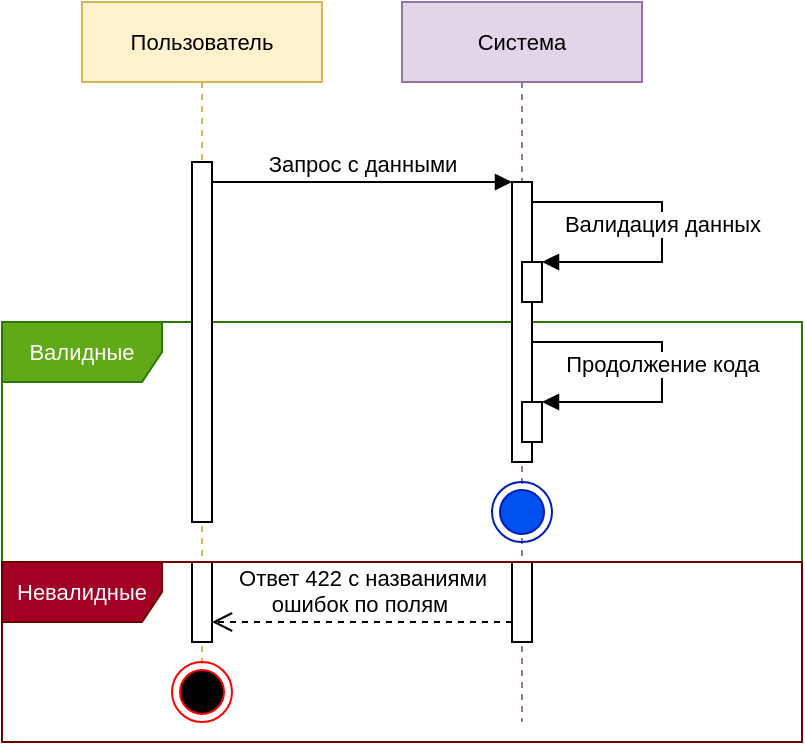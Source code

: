 <mxfile version="20.8.16" type="device" pages="22"><diagram id="5hUY4a6rSRuAbn3xXfLv" name="🧩Общ: валид"><mxGraphModel dx="935" dy="842" grid="1" gridSize="10" guides="1" tooltips="1" connect="1" arrows="1" fold="1" page="1" pageScale="1" pageWidth="827" pageHeight="1169" math="0" shadow="0"><root><mxCell id="0"/><mxCell id="1" parent="0"/><mxCell id="riDGh7yEwTsQt_LezZqx-1" value="Пользователь" style="shape=umlLifeline;perimeter=lifelinePerimeter;whiteSpace=wrap;html=1;container=0;collapsible=0;recursiveResize=0;outlineConnect=0;labelBackgroundColor=none;strokeColor=#d6b656;fontFamily=Helvetica;fontSize=11;fillColor=#fff2cc;" parent="1" vertex="1"><mxGeometry x="80" y="40" width="120" height="340" as="geometry"/></mxCell><mxCell id="riDGh7yEwTsQt_LezZqx-2" value="Валидные" style="shape=umlFrame;whiteSpace=wrap;html=1;labelBackgroundColor=none;strokeColor=#2D7600;fontFamily=Helvetica;fontSize=11;fillColor=#60a917;fontColor=#ffffff;width=80;height=30;" parent="1" vertex="1"><mxGeometry x="40" y="200" width="400" height="120" as="geometry"/></mxCell><mxCell id="riDGh7yEwTsQt_LezZqx-6" value="Система" style="shape=umlLifeline;perimeter=lifelinePerimeter;whiteSpace=wrap;html=1;container=1;collapsible=0;recursiveResize=0;outlineConnect=0;labelBackgroundColor=none;strokeColor=#9673a6;fontFamily=Helvetica;fontSize=11;fillColor=#e1d5e7;" parent="1" vertex="1"><mxGeometry x="240" y="40" width="120" height="360" as="geometry"/></mxCell><mxCell id="riDGh7yEwTsQt_LezZqx-7" value="" style="html=1;points=[];perimeter=orthogonalPerimeter;labelBackgroundColor=none;strokeColor=#000000;fontFamily=Helvetica;fontSize=11;fontColor=default;fillColor=default;" parent="riDGh7yEwTsQt_LezZqx-6" vertex="1"><mxGeometry x="55" y="90" width="10" height="140" as="geometry"/></mxCell><mxCell id="riDGh7yEwTsQt_LezZqx-10" value="" style="html=1;points=[];perimeter=orthogonalPerimeter;labelBackgroundColor=none;fontFamily=Helvetica;fontSize=11;" parent="riDGh7yEwTsQt_LezZqx-6" vertex="1"><mxGeometry x="60" y="130" width="10" height="20" as="geometry"/></mxCell><mxCell id="riDGh7yEwTsQt_LezZqx-26" value="" style="ellipse;html=1;shape=endState;labelBackgroundColor=none;fontFamily=Helvetica;fontSize=11;fillColor=#0050ef;fontColor=#ffffff;strokeColor=#001DBC;" parent="riDGh7yEwTsQt_LezZqx-6" vertex="1"><mxGeometry x="45" y="240" width="30" height="30" as="geometry"/></mxCell><mxCell id="riDGh7yEwTsQt_LezZqx-15" value="" style="html=1;points=[];perimeter=orthogonalPerimeter;labelBackgroundColor=none;strokeColor=#000000;fontFamily=Helvetica;fontSize=11;fontColor=default;fillColor=default;" parent="riDGh7yEwTsQt_LezZqx-6" vertex="1"><mxGeometry x="60" y="200" width="10" height="20" as="geometry"/></mxCell><mxCell id="YlrTu9n_gzaqMkhi5yol-4" value="Валидация данных" style="html=1;verticalAlign=bottom;endArrow=block;rounded=0;labelBackgroundColor=default;strokeColor=default;fontFamily=Helvetica;fontSize=11;fontColor=default;shape=connector;curved=0;" parent="riDGh7yEwTsQt_LezZqx-6" edge="1"><mxGeometry x="0.097" width="80" relative="1" as="geometry"><mxPoint x="65" y="100" as="sourcePoint"/><mxPoint x="70" y="130" as="targetPoint"/><Array as="points"><mxPoint x="130" y="100"/><mxPoint x="130" y="130"/><mxPoint x="100" y="130"/></Array><mxPoint as="offset"/></mxGeometry></mxCell><mxCell id="riDGh7yEwTsQt_LezZqx-11" value="Запрос с данными" style="html=1;verticalAlign=bottom;endArrow=block;rounded=0;labelBackgroundColor=default;strokeColor=default;fontFamily=Helvetica;fontSize=11;fontColor=default;shape=connector;curved=0;" parent="1" source="riDGh7yEwTsQt_LezZqx-12" target="riDGh7yEwTsQt_LezZqx-7" edge="1"><mxGeometry x="0.003" width="80" relative="1" as="geometry"><mxPoint x="140" y="140" as="sourcePoint"/><mxPoint x="220" y="140" as="targetPoint"/><Array as="points"><mxPoint x="220" y="130"/></Array><mxPoint as="offset"/></mxGeometry></mxCell><mxCell id="riDGh7yEwTsQt_LezZqx-12" value="" style="html=1;points=[];perimeter=orthogonalPerimeter;labelBackgroundColor=none;strokeColor=#000000;fontFamily=Helvetica;fontSize=11;fontColor=default;fillColor=default;" parent="1" vertex="1"><mxGeometry x="135" y="120" width="10" height="180" as="geometry"/></mxCell><mxCell id="riDGh7yEwTsQt_LezZqx-21" value="" style="html=1;points=[];perimeter=orthogonalPerimeter;labelBackgroundColor=none;strokeColor=#000000;fontFamily=Helvetica;fontSize=11;fontColor=default;fillColor=default;" parent="1" vertex="1"><mxGeometry x="135" y="320" width="10" height="40" as="geometry"/></mxCell><mxCell id="riDGh7yEwTsQt_LezZqx-22" value="" style="html=1;points=[];perimeter=orthogonalPerimeter;labelBackgroundColor=none;strokeColor=#000000;fontFamily=Helvetica;fontSize=11;fontColor=default;fillColor=default;" parent="1" vertex="1"><mxGeometry x="295" y="320" width="10" height="40" as="geometry"/></mxCell><mxCell id="riDGh7yEwTsQt_LezZqx-23" value="Невалидные" style="shape=umlFrame;whiteSpace=wrap;html=1;labelBackgroundColor=none;strokeColor=#6F0000;fontFamily=Helvetica;fontSize=11;fillColor=#a20025;fontColor=#ffffff;width=80;height=30;" parent="1" vertex="1"><mxGeometry x="40" y="320" width="400" height="90" as="geometry"/></mxCell><mxCell id="riDGh7yEwTsQt_LezZqx-24" value="" style="ellipse;html=1;shape=endState;fillColor=#000000;strokeColor=#ff0000;labelBackgroundColor=none;fontFamily=Helvetica;fontSize=11;fontColor=default;" parent="1" vertex="1"><mxGeometry x="125" y="370" width="30" height="30" as="geometry"/></mxCell><mxCell id="riDGh7yEwTsQt_LezZqx-25" value="Ответ 422 с названиями&lt;br&gt;ошибок по полям&amp;nbsp;" style="html=1;verticalAlign=bottom;endArrow=open;dashed=1;endSize=8;rounded=0;labelBackgroundColor=default;strokeColor=default;fontFamily=Helvetica;fontSize=11;fontColor=default;shape=connector;curved=0;" parent="1" source="riDGh7yEwTsQt_LezZqx-22" target="riDGh7yEwTsQt_LezZqx-21" edge="1"><mxGeometry x="0.002" relative="1" as="geometry"><mxPoint x="250" y="370" as="sourcePoint"/><mxPoint x="150" y="370" as="targetPoint"/><Array as="points"><mxPoint x="220" y="350"/></Array><mxPoint as="offset"/></mxGeometry></mxCell><mxCell id="tt8SCKoS6anXERz75l3N-2" value="Продолжение кода" style="html=1;verticalAlign=bottom;endArrow=block;rounded=0;labelBackgroundColor=default;strokeColor=default;fontFamily=Helvetica;fontSize=11;fontColor=default;shape=connector;curved=0;" parent="1" edge="1"><mxGeometry x="0.097" width="80" relative="1" as="geometry"><mxPoint x="305" y="210" as="sourcePoint"/><mxPoint x="310" y="240" as="targetPoint"/><Array as="points"><mxPoint x="370" y="210"/><mxPoint x="370" y="240"/><mxPoint x="340" y="240"/></Array><mxPoint as="offset"/></mxGeometry></mxCell></root></mxGraphModel></diagram><diagram name="🧩Общ: sanctum" id="thbt84SAuCWrtGQ53hXQ"><mxGraphModel dx="935" dy="842" grid="1" gridSize="10" guides="1" tooltips="1" connect="1" arrows="1" fold="1" page="1" pageScale="1" pageWidth="827" pageHeight="1169" math="0" shadow="0"><root><mxCell id="qztkcTzE_WuQUr65Bi1w-0"/><mxCell id="qztkcTzE_WuQUr65Bi1w-1" parent="qztkcTzE_WuQUr65Bi1w-0"/><mxCell id="qztkcTzE_WuQUr65Bi1w-2" value="Токен есть" style="shape=umlFrame;whiteSpace=wrap;html=1;labelBackgroundColor=none;strokeColor=#2D7600;fontFamily=Helvetica;fontSize=11;fillColor=#60a917;fontColor=#ffffff;width=80;height=27;movable=1;resizable=1;rotatable=1;deletable=1;editable=1;locked=0;connectable=1;" parent="qztkcTzE_WuQUr65Bi1w-1" vertex="1"><mxGeometry x="20" y="213" width="660" height="227" as="geometry"/></mxCell><mxCell id="qztkcTzE_WuQUr65Bi1w-3" value="Найден по токену" style="shape=umlFrame;whiteSpace=wrap;html=1;labelBackgroundColor=none;strokeColor=#2D7600;fontFamily=Helvetica;fontSize=11;fillColor=#60a917;fontColor=#ffffff;width=80;height=27;" parent="qztkcTzE_WuQUr65Bi1w-1" vertex="1"><mxGeometry x="30" y="250" width="640" height="90" as="geometry"/></mxCell><mxCell id="qztkcTzE_WuQUr65Bi1w-5" value="Пользователь" style="shape=umlLifeline;perimeter=lifelinePerimeter;whiteSpace=wrap;html=1;container=1;collapsible=0;recursiveResize=0;outlineConnect=0;labelBackgroundColor=none;strokeColor=#d6b656;fontFamily=Helvetica;fontSize=11;fillColor=#fff2cc;" parent="qztkcTzE_WuQUr65Bi1w-1" vertex="1"><mxGeometry x="80" y="40" width="120" height="490" as="geometry"/></mxCell><mxCell id="qztkcTzE_WuQUr65Bi1w-6" value="" style="html=1;points=[];perimeter=orthogonalPerimeter;labelBackgroundColor=none;strokeColor=#000000;fontFamily=Helvetica;fontSize=11;fontColor=default;fillColor=default;" parent="qztkcTzE_WuQUr65Bi1w-5" vertex="1"><mxGeometry x="55" y="80" width="10" height="220" as="geometry"/></mxCell><mxCell id="qztkcTzE_WuQUr65Bi1w-8" value="" style="html=1;points=[];perimeter=orthogonalPerimeter;labelBackgroundColor=none;strokeColor=#000000;fontFamily=Helvetica;fontSize=11;fontColor=default;fillColor=default;" parent="qztkcTzE_WuQUr65Bi1w-1" vertex="1"><mxGeometry x="135" y="440" width="10" height="40" as="geometry"/></mxCell><mxCell id="qztkcTzE_WuQUr65Bi1w-9" value="Не найден по токену" style="shape=umlFrame;whiteSpace=wrap;html=1;labelBackgroundColor=none;strokeColor=#6F0000;fontFamily=Helvetica;fontSize=11;fillColor=#a20025;fontColor=#ffffff;width=80;height=27;" parent="qztkcTzE_WuQUr65Bi1w-1" vertex="1"><mxGeometry x="30" y="340" width="640" height="90" as="geometry"/></mxCell><mxCell id="qztkcTzE_WuQUr65Bi1w-10" value="Токена нет" style="shape=umlFrame;whiteSpace=wrap;html=1;labelBackgroundColor=none;strokeColor=#6F0000;fontFamily=Helvetica;fontSize=11;fillColor=#a20025;fontColor=#ffffff;width=80;height=30;movable=1;resizable=1;rotatable=1;deletable=1;editable=1;locked=0;connectable=1;" parent="qztkcTzE_WuQUr65Bi1w-1" vertex="1"><mxGeometry x="20" y="440" width="660" height="90" as="geometry"/></mxCell><mxCell id="qztkcTzE_WuQUr65Bi1w-11" value="Система" style="shape=umlLifeline;perimeter=lifelinePerimeter;whiteSpace=wrap;html=1;container=1;collapsible=0;recursiveResize=0;outlineConnect=0;labelBackgroundColor=none;strokeColor=#9673a6;fontFamily=Helvetica;fontSize=11;fillColor=#e1d5e7;" parent="qztkcTzE_WuQUr65Bi1w-1" vertex="1"><mxGeometry x="240" y="40" width="120" height="490" as="geometry"/></mxCell><mxCell id="qztkcTzE_WuQUr65Bi1w-12" value="Проверка наличие &lt;br&gt;Bearer токена" style="html=1;verticalAlign=bottom;endArrow=block;rounded=0;labelBackgroundColor=default;strokeColor=default;fontFamily=Helvetica;fontSize=11;fontColor=default;shape=connector;curved=0;" parent="qztkcTzE_WuQUr65Bi1w-11" source="qztkcTzE_WuQUr65Bi1w-13" target="qztkcTzE_WuQUr65Bi1w-14" edge="1"><mxGeometry x="0.097" width="80" relative="1" as="geometry"><mxPoint x="64" y="110" as="sourcePoint"/><mxPoint x="130" y="150" as="targetPoint"/><Array as="points"><mxPoint x="130" y="100"/><mxPoint x="130" y="130"/><mxPoint x="100" y="130"/></Array><mxPoint as="offset"/></mxGeometry></mxCell><mxCell id="qztkcTzE_WuQUr65Bi1w-13" value="" style="html=1;points=[];perimeter=orthogonalPerimeter;labelBackgroundColor=none;strokeColor=#000000;fontFamily=Helvetica;fontSize=11;fontColor=default;fillColor=default;" parent="qztkcTzE_WuQUr65Bi1w-11" vertex="1"><mxGeometry x="55" y="90" width="10" height="160" as="geometry"/></mxCell><mxCell id="qztkcTzE_WuQUr65Bi1w-14" value="" style="html=1;points=[];perimeter=orthogonalPerimeter;labelBackgroundColor=none;strokeColor=#000000;fontFamily=Helvetica;fontSize=11;fontColor=default;fillColor=default;" parent="qztkcTzE_WuQUr65Bi1w-11" vertex="1"><mxGeometry x="60" y="130" width="10" height="20" as="geometry"/></mxCell><mxCell id="qztkcTzE_WuQUr65Bi1w-24" value="Продолжение запроса&lt;div&gt;со вложенным юзером&lt;/div&gt;" style="html=1;verticalAlign=bottom;endArrow=open;dashed=1;endSize=8;rounded=0;labelBackgroundColor=default;strokeColor=default;fontFamily=Helvetica;fontSize=11;fontColor=default;shape=connector;curved=0;" parent="qztkcTzE_WuQUr65Bi1w-11" target="qztkcTzE_WuQUr65Bi1w-13" edge="1"><mxGeometry x="0.002" relative="1" as="geometry"><mxPoint x="215" y="240" as="sourcePoint"/><mxPoint x="70" y="240" as="targetPoint"/><Array as="points"/><mxPoint as="offset"/></mxGeometry></mxCell><mxCell id="qztkcTzE_WuQUr65Bi1w-7" value="" style="ellipse;html=1;shape=endState;labelBackgroundColor=none;fontFamily=Helvetica;fontSize=11;fillColor=#f0a30a;fontColor=#000000;strokeColor=#BD7000;" parent="qztkcTzE_WuQUr65Bi1w-11" vertex="1"><mxGeometry x="45" y="260" width="30" height="30" as="geometry"/></mxCell><mxCell id="qztkcTzE_WuQUr65Bi1w-15" value="" style="html=1;points=[];perimeter=orthogonalPerimeter;labelBackgroundColor=none;strokeColor=#000000;fontFamily=Helvetica;fontSize=11;fontColor=default;fillColor=default;" parent="qztkcTzE_WuQUr65Bi1w-1" vertex="1"><mxGeometry x="295" y="440" width="10" height="40" as="geometry"/></mxCell><mxCell id="qztkcTzE_WuQUr65Bi1w-16" value="Запрос к защищённой &lt;br&gt;авторизацией функции" style="html=1;verticalAlign=bottom;endArrow=block;rounded=0;labelBackgroundColor=default;strokeColor=default;fontFamily=Helvetica;fontSize=11;fontColor=default;shape=connector;curved=0;" parent="qztkcTzE_WuQUr65Bi1w-1" source="qztkcTzE_WuQUr65Bi1w-6" target="qztkcTzE_WuQUr65Bi1w-13" edge="1"><mxGeometry x="0.003" width="80" relative="1" as="geometry"><mxPoint x="140" y="140" as="sourcePoint"/><mxPoint x="220" y="140" as="targetPoint"/><Array as="points"><mxPoint x="220" y="130"/></Array><mxPoint as="offset"/></mxGeometry></mxCell><mxCell id="qztkcTzE_WuQUr65Bi1w-17" value="Компонент аунтификации" style="shape=umlLifeline;perimeter=lifelinePerimeter;whiteSpace=wrap;html=1;container=1;collapsible=0;recursiveResize=0;outlineConnect=0;labelBackgroundColor=none;strokeColor=#BD7000;fontFamily=Helvetica;fontSize=11;fillColor=#f0a30a;fontColor=#000000;" parent="qztkcTzE_WuQUr65Bi1w-1" vertex="1"><mxGeometry x="400" y="40" width="120" height="490" as="geometry"/></mxCell><mxCell id="qztkcTzE_WuQUr65Bi1w-18" value="" style="html=1;points=[];perimeter=orthogonalPerimeter;labelBackgroundColor=none;strokeColor=#000000;fontFamily=Helvetica;fontSize=11;fontColor=default;fillColor=default;" parent="qztkcTzE_WuQUr65Bi1w-17" vertex="1"><mxGeometry x="55" y="190.75" width="10" height="59.25" as="geometry"/></mxCell><mxCell id="qztkcTzE_WuQUr65Bi1w-19" value="Отправка данных" style="html=1;verticalAlign=bottom;endArrow=block;rounded=0;labelBackgroundColor=default;strokeColor=default;fontFamily=Helvetica;fontSize=11;fontColor=default;shape=connector;curved=0;" parent="qztkcTzE_WuQUr65Bi1w-17" edge="1"><mxGeometry x="0.003" width="80" relative="1" as="geometry"><mxPoint x="-95" y="190" as="sourcePoint"/><mxPoint x="55" y="190" as="targetPoint"/><Array as="points"><mxPoint x="-20" y="190"/></Array><mxPoint as="offset"/></mxGeometry></mxCell><mxCell id="qztkcTzE_WuQUr65Bi1w-20" value="База данных" style="shape=umlLifeline;perimeter=lifelinePerimeter;whiteSpace=wrap;html=1;container=1;collapsible=0;recursiveResize=0;outlineConnect=0;labelBackgroundColor=none;strokeColor=#82b366;fontFamily=Helvetica;fontSize=11;fillColor=#d5e8d4;" parent="qztkcTzE_WuQUr65Bi1w-1" vertex="1"><mxGeometry x="560" y="40" width="120" height="490" as="geometry"/></mxCell><mxCell id="qztkcTzE_WuQUr65Bi1w-21" value="" style="html=1;points=[];perimeter=orthogonalPerimeter;labelBackgroundColor=none;strokeColor=#000000;fontFamily=Helvetica;fontSize=11;fontColor=default;fillColor=default;" parent="qztkcTzE_WuQUr65Bi1w-20" vertex="1"><mxGeometry x="55" y="200" width="10" height="40" as="geometry"/></mxCell><mxCell id="qztkcTzE_WuQUr65Bi1w-22" value="Поиск по токену" style="html=1;verticalAlign=bottom;endArrow=block;rounded=0;labelBackgroundColor=default;strokeColor=default;fontFamily=Helvetica;fontSize=11;fontColor=default;shape=connector;curved=0;" parent="qztkcTzE_WuQUr65Bi1w-1" edge="1"><mxGeometry x="0.003" width="80" relative="1" as="geometry"><mxPoint x="465" y="240" as="sourcePoint"/><mxPoint x="615" y="240" as="targetPoint"/><Array as="points"/><mxPoint as="offset"/></mxGeometry></mxCell><mxCell id="qztkcTzE_WuQUr65Bi1w-23" value="Ответ 401" style="html=1;verticalAlign=bottom;endArrow=open;dashed=1;endSize=8;rounded=0;labelBackgroundColor=default;strokeColor=default;fontFamily=Helvetica;fontSize=11;fontColor=default;shape=connector;curved=0;" parent="qztkcTzE_WuQUr65Bi1w-1" source="qztkcTzE_WuQUr65Bi1w-15" target="qztkcTzE_WuQUr65Bi1w-8" edge="1"><mxGeometry relative="1" as="geometry"><mxPoint x="250" y="490" as="sourcePoint"/><mxPoint x="150" y="490" as="targetPoint"/><Array as="points"><mxPoint x="220" y="470"/></Array><mxPoint as="offset"/></mxGeometry></mxCell><mxCell id="qztkcTzE_WuQUr65Bi1w-25" value="" style="html=1;verticalAlign=bottom;endArrow=open;dashed=1;endSize=8;rounded=0;labelBackgroundColor=default;strokeColor=default;fontFamily=Helvetica;fontSize=11;fontColor=default;shape=connector;curved=0;" parent="qztkcTzE_WuQUr65Bi1w-1" edge="1"><mxGeometry x="0.002" relative="1" as="geometry"><mxPoint x="613" y="270" as="sourcePoint"/><mxPoint x="465" y="270" as="targetPoint"/><Array as="points"><mxPoint x="518" y="270"/><mxPoint x="498" y="270"/></Array><mxPoint as="offset"/></mxGeometry></mxCell><mxCell id="qztkcTzE_WuQUr65Bi1w-26" value="Возвращение пользователя" style="edgeLabel;html=1;align=center;verticalAlign=middle;resizable=0;points=[];fontFamily=Helvetica;fontSize=11;fontColor=default;labelBackgroundColor=default;" parent="qztkcTzE_WuQUr65Bi1w-25" vertex="1" connectable="0"><mxGeometry x="-0.095" relative="1" as="geometry"><mxPoint x="-6" y="-10" as="offset"/></mxGeometry></mxCell><mxCell id="qztkcTzE_WuQUr65Bi1w-34" value="" style="ellipse;html=1;shape=endState;fillColor=#000000;strokeColor=#ff0000;labelBackgroundColor=none;fontFamily=Helvetica;fontSize=11;fontColor=default;direction=south;" parent="qztkcTzE_WuQUr65Bi1w-1" vertex="1"><mxGeometry x="125" y="390" width="30" height="30" as="geometry"/></mxCell><mxCell id="qztkcTzE_WuQUr65Bi1w-35" value="" style="html=1;points=[];perimeter=orthogonalPerimeter;labelBackgroundColor=none;strokeColor=#000000;fontFamily=Helvetica;fontSize=11;fontColor=default;fillColor=default;" parent="qztkcTzE_WuQUr65Bi1w-1" vertex="1"><mxGeometry x="615" y="340" width="10" height="30" as="geometry"/></mxCell><mxCell id="qztkcTzE_WuQUr65Bi1w-36" value="" style="html=1;verticalAlign=bottom;endArrow=open;dashed=1;endSize=8;rounded=0;labelBackgroundColor=default;strokeColor=default;fontFamily=Helvetica;fontSize=11;fontColor=default;shape=connector;curved=0;" parent="qztkcTzE_WuQUr65Bi1w-1" edge="1"><mxGeometry x="0.002" relative="1" as="geometry"><mxPoint x="615" y="358" as="sourcePoint"/><mxPoint x="467" y="358" as="targetPoint"/><Array as="points"><mxPoint x="520" y="358"/><mxPoint x="500" y="358"/></Array><mxPoint as="offset"/></mxGeometry></mxCell><mxCell id="qztkcTzE_WuQUr65Bi1w-37" value="null" style="edgeLabel;html=1;align=center;verticalAlign=middle;resizable=0;points=[];fontFamily=Helvetica;fontSize=11;fontColor=default;labelBackgroundColor=default;" parent="qztkcTzE_WuQUr65Bi1w-36" vertex="1" connectable="0"><mxGeometry x="-0.095" relative="1" as="geometry"><mxPoint x="-6" y="-10" as="offset"/></mxGeometry></mxCell><mxCell id="qztkcTzE_WuQUr65Bi1w-38" value="" style="html=1;points=[];perimeter=orthogonalPerimeter;labelBackgroundColor=none;strokeColor=#000000;fontFamily=Helvetica;fontSize=11;fontColor=default;fillColor=default;" parent="qztkcTzE_WuQUr65Bi1w-1" vertex="1"><mxGeometry x="455" y="340" width="10" height="40" as="geometry"/></mxCell><mxCell id="qztkcTzE_WuQUr65Bi1w-39" value="Ответ 401&amp;nbsp;" style="html=1;verticalAlign=bottom;endArrow=open;dashed=1;endSize=8;rounded=0;labelBackgroundColor=default;strokeColor=default;fontFamily=Helvetica;fontSize=11;fontColor=default;shape=connector;curved=0;" parent="qztkcTzE_WuQUr65Bi1w-1" edge="1"><mxGeometry x="0.002" relative="1" as="geometry"><mxPoint x="455" y="369.31" as="sourcePoint"/><mxPoint x="145" y="369.31" as="targetPoint"/><Array as="points"><mxPoint x="340" y="369.31"/></Array><mxPoint as="offset"/></mxGeometry></mxCell><mxCell id="qztkcTzE_WuQUr65Bi1w-40" value="" style="html=1;points=[];perimeter=orthogonalPerimeter;labelBackgroundColor=none;strokeColor=#000000;fontFamily=Helvetica;fontSize=11;fontColor=default;fillColor=default;" parent="qztkcTzE_WuQUr65Bi1w-1" vertex="1"><mxGeometry x="135" y="340" width="10" height="40" as="geometry"/></mxCell><mxCell id="qztkcTzE_WuQUr65Bi1w-41" value="" style="endArrow=none;dashed=1;html=1;rounded=0;labelBackgroundColor=default;strokeColor=#d6b656;fontFamily=Helvetica;fontSize=11;fontColor=default;shape=connector;curved=0;fillColor=#fff2cc;" parent="qztkcTzE_WuQUr65Bi1w-1" target="qztkcTzE_WuQUr65Bi1w-42" edge="1"><mxGeometry width="50" height="50" relative="1" as="geometry"><mxPoint x="140" y="500" as="sourcePoint"/><mxPoint x="139.66" y="440" as="targetPoint"/><Array as="points"/></mxGeometry></mxCell><mxCell id="qztkcTzE_WuQUr65Bi1w-42" value="" style="ellipse;html=1;shape=endState;fillColor=#000000;strokeColor=#ff0000;labelBackgroundColor=none;fontFamily=Helvetica;fontSize=11;fontColor=default;" parent="qztkcTzE_WuQUr65Bi1w-1" vertex="1"><mxGeometry x="125" y="490" width="30" height="30" as="geometry"/></mxCell></root></mxGraphModel></diagram><diagram name="🙍Auth: регист" id="QpnwPIb1PToDXOjvijH9"><mxGraphModel dx="2183" dy="848" grid="1" gridSize="10" guides="1" tooltips="1" connect="1" arrows="1" fold="1" page="1" pageScale="1" pageWidth="827" pageHeight="1169" math="0" shadow="0"><root><mxCell id="0"/><mxCell id="1" parent="0"/><mxCell id="ZyQa1MiQALtBTNMkS7W8-4" value="Система" style="shape=umlLifeline;perimeter=lifelinePerimeter;whiteSpace=wrap;html=1;container=1;collapsible=0;recursiveResize=0;outlineConnect=0;labelBackgroundColor=none;strokeColor=#9673a6;fontFamily=Helvetica;fontSize=11;fillColor=#e1d5e7;" parent="1" vertex="1"><mxGeometry x="200" y="40" width="120" height="370" as="geometry"/></mxCell><mxCell id="ZyQa1MiQALtBTNMkS7W8-10" value="Валидация данных&lt;br&gt;(Общее: валид)" style="html=1;verticalAlign=bottom;endArrow=block;rounded=0;labelBackgroundColor=default;strokeColor=default;fontFamily=Helvetica;fontSize=11;fontColor=default;shape=connector;curved=0;" parent="ZyQa1MiQALtBTNMkS7W8-4" source="ZyQa1MiQALtBTNMkS7W8-5" target="ZyQa1MiQALtBTNMkS7W8-28" edge="1"><mxGeometry x="0.095" width="80" relative="1" as="geometry"><mxPoint x="64" y="110" as="sourcePoint"/><mxPoint x="130" y="150" as="targetPoint"/><Array as="points"><mxPoint x="130" y="100"/><mxPoint x="130" y="130"/><mxPoint x="100" y="130"/></Array><mxPoint as="offset"/></mxGeometry></mxCell><mxCell id="ZyQa1MiQALtBTNMkS7W8-5" value="" style="html=1;points=[];perimeter=orthogonalPerimeter;labelBackgroundColor=none;strokeColor=#000000;fontFamily=Helvetica;fontSize=11;fontColor=default;fillColor=default;" parent="ZyQa1MiQALtBTNMkS7W8-4" vertex="1"><mxGeometry x="55" y="90" width="10" height="110" as="geometry"/></mxCell><mxCell id="ZyQa1MiQALtBTNMkS7W8-28" value="" style="html=1;points=[];perimeter=orthogonalPerimeter;labelBackgroundColor=none;strokeColor=#001DBC;fontFamily=Helvetica;fontSize=11;fontColor=#ffffff;fillColor=#0050ef;" parent="ZyQa1MiQALtBTNMkS7W8-4" vertex="1"><mxGeometry x="60" y="130" width="10" height="20" as="geometry"/></mxCell><mxCell id="ZyQa1MiQALtBTNMkS7W8-2" value="Пользователь" style="shape=umlLifeline;perimeter=lifelinePerimeter;whiteSpace=wrap;html=1;container=1;collapsible=0;recursiveResize=0;outlineConnect=0;labelBackgroundColor=none;strokeColor=#d6b656;fontFamily=Helvetica;fontSize=11;fillColor=#fff2cc;" parent="1" vertex="1"><mxGeometry x="40" y="40" width="120" height="360" as="geometry"/></mxCell><mxCell id="ZyQa1MiQALtBTNMkS7W8-3" value="" style="html=1;points=[];perimeter=orthogonalPerimeter;labelBackgroundColor=none;strokeColor=#000000;fontFamily=Helvetica;fontSize=11;fontColor=default;fillColor=default;" parent="ZyQa1MiQALtBTNMkS7W8-2" vertex="1"><mxGeometry x="55" y="80" width="10" height="260" as="geometry"/></mxCell><mxCell id="ZyQa1MiQALtBTNMkS7W8-7" value="Запрос регистрации" style="html=1;verticalAlign=bottom;endArrow=block;rounded=0;labelBackgroundColor=default;strokeColor=default;fontFamily=Helvetica;fontSize=11;fontColor=default;shape=connector;curved=0;" parent="1" source="ZyQa1MiQALtBTNMkS7W8-3" target="ZyQa1MiQALtBTNMkS7W8-5" edge="1"><mxGeometry x="0.003" width="80" relative="1" as="geometry"><mxPoint x="100" y="140" as="sourcePoint"/><mxPoint x="180" y="140" as="targetPoint"/><Array as="points"><mxPoint x="180" y="130"/></Array><mxPoint as="offset"/></mxGeometry></mxCell><mxCell id="ZyQa1MiQALtBTNMkS7W8-8" value="Компонент аунтификации" style="shape=umlLifeline;perimeter=lifelinePerimeter;whiteSpace=wrap;html=1;container=1;collapsible=0;recursiveResize=0;outlineConnect=0;labelBackgroundColor=none;strokeColor=#BD7000;fontFamily=Helvetica;fontSize=11;fillColor=#f0a30a;fontColor=#000000;" parent="1" vertex="1"><mxGeometry x="360" y="40" width="120" height="370" as="geometry"/></mxCell><mxCell id="ZyQa1MiQALtBTNMkS7W8-9" value="" style="html=1;points=[];perimeter=orthogonalPerimeter;labelBackgroundColor=none;strokeColor=#000000;fontFamily=Helvetica;fontSize=11;fontColor=default;fillColor=default;" parent="ZyQa1MiQALtBTNMkS7W8-8" vertex="1"><mxGeometry x="55" y="190.75" width="10" height="149.25" as="geometry"/></mxCell><mxCell id="ZyQa1MiQALtBTNMkS7W8-29" value="" style="html=1;points=[];perimeter=orthogonalPerimeter;labelBackgroundColor=none;strokeColor=#000000;fontFamily=Helvetica;fontSize=11;fontColor=default;fillColor=default;" parent="ZyQa1MiQALtBTNMkS7W8-8" vertex="1"><mxGeometry x="60" y="270" width="10" height="20" as="geometry"/></mxCell><mxCell id="ZyQa1MiQALtBTNMkS7W8-30" value="Генерация токена" style="html=1;verticalAlign=bottom;endArrow=block;rounded=0;labelBackgroundColor=default;strokeColor=default;fontFamily=Helvetica;fontSize=11;fontColor=default;shape=connector;curved=0;" parent="ZyQa1MiQALtBTNMkS7W8-8" target="ZyQa1MiQALtBTNMkS7W8-29" edge="1"><mxGeometry x="0.097" width="80" relative="1" as="geometry"><mxPoint x="65.0" y="240.0" as="sourcePoint"/><mxPoint x="135" y="290" as="targetPoint"/><Array as="points"><mxPoint x="135" y="240"/><mxPoint x="135" y="270"/><mxPoint x="105" y="270"/></Array><mxPoint as="offset"/></mxGeometry></mxCell><mxCell id="ZyQa1MiQALtBTNMkS7W8-32" value="Отправка данных" style="html=1;verticalAlign=bottom;endArrow=block;rounded=0;labelBackgroundColor=default;strokeColor=default;fontFamily=Helvetica;fontSize=11;fontColor=default;shape=connector;curved=0;" parent="ZyQa1MiQALtBTNMkS7W8-8" edge="1"><mxGeometry x="0.003" width="80" relative="1" as="geometry"><mxPoint x="-95" y="190" as="sourcePoint"/><mxPoint x="55" y="190" as="targetPoint"/><Array as="points"><mxPoint x="-20" y="190"/></Array><mxPoint as="offset"/></mxGeometry></mxCell><mxCell id="ZyQa1MiQALtBTNMkS7W8-11" value="База данных" style="shape=umlLifeline;perimeter=lifelinePerimeter;whiteSpace=wrap;html=1;container=1;collapsible=0;recursiveResize=0;outlineConnect=0;labelBackgroundColor=none;strokeColor=#82b366;fontFamily=Helvetica;fontSize=11;fillColor=#d5e8d4;" parent="1" vertex="1"><mxGeometry x="520" y="40" width="120" height="370" as="geometry"/></mxCell><mxCell id="ZyQa1MiQALtBTNMkS7W8-12" value="" style="html=1;points=[];perimeter=orthogonalPerimeter;labelBackgroundColor=none;strokeColor=#000000;fontFamily=Helvetica;fontSize=11;fontColor=default;fillColor=default;" parent="ZyQa1MiQALtBTNMkS7W8-11" vertex="1"><mxGeometry x="55" y="200" width="10" height="30" as="geometry"/></mxCell><mxCell id="ZyQa1MiQALtBTNMkS7W8-35" value="" style="html=1;points=[];perimeter=orthogonalPerimeter;labelBackgroundColor=none;strokeColor=#000000;fontFamily=Helvetica;fontSize=11;fontColor=default;fillColor=default;" parent="ZyQa1MiQALtBTNMkS7W8-11" vertex="1"><mxGeometry x="55" y="300" width="10" height="30" as="geometry"/></mxCell><mxCell id="ZyQa1MiQALtBTNMkS7W8-36" value="Запись токена" style="html=1;verticalAlign=bottom;endArrow=block;rounded=0;labelBackgroundColor=default;strokeColor=default;fontFamily=Helvetica;fontSize=11;fontColor=default;shape=connector;curved=0;" parent="ZyQa1MiQALtBTNMkS7W8-11" edge="1"><mxGeometry x="0.003" width="80" relative="1" as="geometry"><mxPoint x="-95" y="300" as="sourcePoint"/><mxPoint x="55" y="300" as="targetPoint"/><Array as="points"><mxPoint x="-20" y="300"/></Array><mxPoint as="offset"/></mxGeometry></mxCell><mxCell id="ZyQa1MiQALtBTNMkS7W8-6" value="" style="ellipse;html=1;shape=endState;fillColor=#000000;strokeColor=#ff0000;labelBackgroundColor=none;fontFamily=Helvetica;fontSize=11;fontColor=default;" parent="1" vertex="1"><mxGeometry x="85" y="390" width="30" height="30" as="geometry"/></mxCell><mxCell id="ZyQa1MiQALtBTNMkS7W8-33" value="Запись пользователя" style="html=1;verticalAlign=bottom;endArrow=block;rounded=0;labelBackgroundColor=default;strokeColor=default;fontFamily=Helvetica;fontSize=11;fontColor=default;shape=connector;curved=0;" parent="1" edge="1"><mxGeometry x="0.003" width="80" relative="1" as="geometry"><mxPoint x="425" y="240" as="sourcePoint"/><mxPoint x="575" y="240" as="targetPoint"/><Array as="points"/><mxPoint as="offset"/></mxGeometry></mxCell><mxCell id="ZyQa1MiQALtBTNMkS7W8-34" value="ID пользователя" style="html=1;verticalAlign=bottom;endArrow=open;dashed=1;endSize=8;rounded=0;labelBackgroundColor=default;strokeColor=default;fontFamily=Helvetica;fontSize=11;fontColor=default;shape=connector;curved=0;" parent="1" edge="1"><mxGeometry x="0.002" relative="1" as="geometry"><mxPoint x="573" y="260" as="sourcePoint"/><mxPoint x="425" y="260" as="targetPoint"/><Array as="points"><mxPoint x="478" y="260"/><mxPoint x="458" y="260"/></Array><mxPoint as="offset"/></mxGeometry></mxCell><mxCell id="ZyQa1MiQALtBTNMkS7W8-37" value="return" style="html=1;verticalAlign=bottom;endArrow=open;dashed=1;endSize=8;rounded=0;labelBackgroundColor=default;strokeColor=default;fontFamily=Helvetica;fontSize=11;fontColor=default;shape=connector;curved=0;" parent="1" source="ZyQa1MiQALtBTNMkS7W8-35" target="ZyQa1MiQALtBTNMkS7W8-9" edge="1"><mxGeometry x="0.002" relative="1" as="geometry"><mxPoint x="580" y="360" as="sourcePoint"/><mxPoint x="427" y="354.66" as="targetPoint"/><Array as="points"><mxPoint x="460" y="360"/></Array><mxPoint as="offset"/></mxGeometry></mxCell><mxCell id="ZyQa1MiQALtBTNMkS7W8-38" value="Ответ 201 с токеном &lt;br&gt;и данными пользователя&amp;nbsp;" style="html=1;verticalAlign=bottom;endArrow=open;dashed=1;endSize=8;rounded=0;labelBackgroundColor=default;strokeColor=default;fontFamily=Helvetica;fontSize=11;fontColor=default;shape=connector;curved=0;" parent="1" source="ZyQa1MiQALtBTNMkS7W8-9" target="ZyQa1MiQALtBTNMkS7W8-3" edge="1"><mxGeometry x="0.002" relative="1" as="geometry"><mxPoint x="420" y="370" as="sourcePoint"/><mxPoint x="265" y="370" as="targetPoint"/><Array as="points"><mxPoint x="300" y="370"/></Array><mxPoint as="offset"/></mxGeometry></mxCell></root></mxGraphModel></diagram><diagram name="🙍Auth: вход" id="6tWZORZpQ4TablFQ58kX"><mxGraphModel dx="2183" dy="848" grid="1" gridSize="10" guides="1" tooltips="1" connect="1" arrows="1" fold="1" page="1" pageScale="1" pageWidth="827" pageHeight="1169" math="0" shadow="0"><root><mxCell id="xr28nWPG8yyI2F2qxfWe-0"/><mxCell id="xr28nWPG8yyI2F2qxfWe-1" parent="xr28nWPG8yyI2F2qxfWe-0"/><mxCell id="xr28nWPG8yyI2F2qxfWe-3" value="Найден по логину" style="shape=umlFrame;whiteSpace=wrap;html=1;labelBackgroundColor=none;strokeColor=#2D7600;fontFamily=Helvetica;fontSize=11;fillColor=#60a917;fontColor=#ffffff;width=80;height=27;" parent="xr28nWPG8yyI2F2qxfWe-1" vertex="1"><mxGeometry x="30" y="250" width="640" height="360" as="geometry"/></mxCell><mxCell id="xr28nWPG8yyI2F2qxfWe-4" value="Пароль совпадает" style="shape=umlFrame;whiteSpace=wrap;html=1;labelBackgroundColor=none;strokeColor=#2D7600;fontFamily=Helvetica;fontSize=11;fillColor=#60a917;fontColor=#ffffff;width=80;height=27;" parent="xr28nWPG8yyI2F2qxfWe-1" vertex="1"><mxGeometry x="40" y="350" width="620" height="170" as="geometry"/></mxCell><mxCell id="xr28nWPG8yyI2F2qxfWe-5" value="Пользователь" style="shape=umlLifeline;perimeter=lifelinePerimeter;whiteSpace=wrap;html=1;container=1;collapsible=0;recursiveResize=0;outlineConnect=0;labelBackgroundColor=none;strokeColor=#d6b656;fontFamily=Helvetica;fontSize=11;fillColor=#fff2cc;" parent="xr28nWPG8yyI2F2qxfWe-1" vertex="1"><mxGeometry x="80" y="40" width="120" height="660" as="geometry"/></mxCell><mxCell id="xr28nWPG8yyI2F2qxfWe-6" value="" style="html=1;points=[];perimeter=orthogonalPerimeter;labelBackgroundColor=none;strokeColor=#000000;fontFamily=Helvetica;fontSize=11;fontColor=default;fillColor=default;" parent="xr28nWPG8yyI2F2qxfWe-5" vertex="1"><mxGeometry x="55" y="80" width="10" height="350" as="geometry"/></mxCell><mxCell id="xr28nWPG8yyI2F2qxfWe-7" value="" style="ellipse;html=1;shape=endState;fillColor=#000000;strokeColor=#ff0000;labelBackgroundColor=none;fontFamily=Helvetica;fontSize=11;fontColor=default;" parent="xr28nWPG8yyI2F2qxfWe-5" vertex="1"><mxGeometry x="45" y="440" width="30" height="30" as="geometry"/></mxCell><mxCell id="xr28nWPG8yyI2F2qxfWe-9" value="Не найден по логину" style="shape=umlFrame;whiteSpace=wrap;html=1;labelBackgroundColor=none;strokeColor=#6F0000;fontFamily=Helvetica;fontSize=11;fillColor=#a20025;fontColor=#ffffff;width=80;height=27;" parent="xr28nWPG8yyI2F2qxfWe-1" vertex="1"><mxGeometry x="30" y="610" width="640" height="90" as="geometry"/></mxCell><mxCell id="xr28nWPG8yyI2F2qxfWe-11" value="Система" style="shape=umlLifeline;perimeter=lifelinePerimeter;whiteSpace=wrap;html=1;container=1;collapsible=0;recursiveResize=0;outlineConnect=0;labelBackgroundColor=none;strokeColor=#9673a6;fontFamily=Helvetica;fontSize=11;fillColor=#e1d5e7;" parent="xr28nWPG8yyI2F2qxfWe-1" vertex="1"><mxGeometry x="240" y="40" width="120" height="660" as="geometry"/></mxCell><mxCell id="xr28nWPG8yyI2F2qxfWe-12" value="Валидация данных&lt;br&gt;(Общее: валид)" style="html=1;verticalAlign=bottom;endArrow=block;rounded=0;labelBackgroundColor=default;strokeColor=default;fontFamily=Helvetica;fontSize=11;fontColor=default;shape=connector;curved=0;" parent="xr28nWPG8yyI2F2qxfWe-11" source="xr28nWPG8yyI2F2qxfWe-13" target="xr28nWPG8yyI2F2qxfWe-14" edge="1"><mxGeometry x="0.097" width="80" relative="1" as="geometry"><mxPoint x="64" y="110" as="sourcePoint"/><mxPoint x="130" y="150" as="targetPoint"/><Array as="points"><mxPoint x="130" y="100"/><mxPoint x="130" y="130"/><mxPoint x="100" y="130"/></Array><mxPoint as="offset"/></mxGeometry></mxCell><mxCell id="xr28nWPG8yyI2F2qxfWe-13" value="" style="html=1;points=[];perimeter=orthogonalPerimeter;labelBackgroundColor=none;strokeColor=#000000;fontFamily=Helvetica;fontSize=11;fontColor=default;fillColor=default;" parent="xr28nWPG8yyI2F2qxfWe-11" vertex="1"><mxGeometry x="55" y="90" width="10" height="110" as="geometry"/></mxCell><mxCell id="xr28nWPG8yyI2F2qxfWe-14" value="" style="html=1;points=[];perimeter=orthogonalPerimeter;labelBackgroundColor=none;strokeColor=#001DBC;fontFamily=Helvetica;fontSize=11;fontColor=#ffffff;fillColor=#0050ef;" parent="xr28nWPG8yyI2F2qxfWe-11" vertex="1"><mxGeometry x="60" y="130" width="10" height="20" as="geometry"/></mxCell><mxCell id="xr28nWPG8yyI2F2qxfWe-16" value="Запрос авторизации" style="html=1;verticalAlign=bottom;endArrow=block;rounded=0;labelBackgroundColor=default;strokeColor=default;fontFamily=Helvetica;fontSize=11;fontColor=default;shape=connector;curved=0;" parent="xr28nWPG8yyI2F2qxfWe-1" source="xr28nWPG8yyI2F2qxfWe-6" target="xr28nWPG8yyI2F2qxfWe-13" edge="1"><mxGeometry x="0.003" width="80" relative="1" as="geometry"><mxPoint x="140" y="140" as="sourcePoint"/><mxPoint x="220" y="140" as="targetPoint"/><Array as="points"><mxPoint x="220" y="130"/></Array><mxPoint as="offset"/></mxGeometry></mxCell><mxCell id="xr28nWPG8yyI2F2qxfWe-17" value="Компонент аунтификации" style="shape=umlLifeline;perimeter=lifelinePerimeter;whiteSpace=wrap;html=1;container=1;collapsible=0;recursiveResize=0;outlineConnect=0;labelBackgroundColor=none;strokeColor=#BD7000;fontFamily=Helvetica;fontSize=11;fillColor=#f0a30a;fontColor=#000000;" parent="xr28nWPG8yyI2F2qxfWe-1" vertex="1"><mxGeometry x="400" y="40" width="120" height="660" as="geometry"/></mxCell><mxCell id="xr28nWPG8yyI2F2qxfWe-18" value="" style="html=1;points=[];perimeter=orthogonalPerimeter;labelBackgroundColor=none;strokeColor=#000000;fontFamily=Helvetica;fontSize=11;fontColor=default;fillColor=default;" parent="xr28nWPG8yyI2F2qxfWe-17" vertex="1"><mxGeometry x="55" y="190.75" width="10" height="239.25" as="geometry"/></mxCell><mxCell id="xr28nWPG8yyI2F2qxfWe-19" value="Отправка данных" style="html=1;verticalAlign=bottom;endArrow=block;rounded=0;labelBackgroundColor=default;strokeColor=default;fontFamily=Helvetica;fontSize=11;fontColor=default;shape=connector;curved=0;" parent="xr28nWPG8yyI2F2qxfWe-17" edge="1"><mxGeometry x="0.003" width="80" relative="1" as="geometry"><mxPoint x="-95" y="190" as="sourcePoint"/><mxPoint x="55" y="190" as="targetPoint"/><Array as="points"><mxPoint x="-20" y="190"/></Array><mxPoint as="offset"/></mxGeometry></mxCell><mxCell id="xr28nWPG8yyI2F2qxfWe-20" value="База данных" style="shape=umlLifeline;perimeter=lifelinePerimeter;whiteSpace=wrap;html=1;container=1;collapsible=0;recursiveResize=0;outlineConnect=0;labelBackgroundColor=none;strokeColor=#82b366;fontFamily=Helvetica;fontSize=11;fillColor=#d5e8d4;" parent="xr28nWPG8yyI2F2qxfWe-1" vertex="1"><mxGeometry x="560" y="40" width="120" height="660" as="geometry"/></mxCell><mxCell id="xr28nWPG8yyI2F2qxfWe-21" value="" style="html=1;points=[];perimeter=orthogonalPerimeter;labelBackgroundColor=none;strokeColor=#000000;fontFamily=Helvetica;fontSize=11;fontColor=default;fillColor=default;" parent="xr28nWPG8yyI2F2qxfWe-20" vertex="1"><mxGeometry x="55" y="200" width="10" height="70" as="geometry"/></mxCell><mxCell id="xr28nWPG8yyI2F2qxfWe-22" value="Поиск по логину" style="html=1;verticalAlign=bottom;endArrow=block;rounded=0;labelBackgroundColor=default;strokeColor=default;fontFamily=Helvetica;fontSize=11;fontColor=default;shape=connector;curved=0;" parent="xr28nWPG8yyI2F2qxfWe-1" edge="1"><mxGeometry x="0.003" width="80" relative="1" as="geometry"><mxPoint x="465" y="240" as="sourcePoint"/><mxPoint x="615" y="240" as="targetPoint"/><Array as="points"/><mxPoint as="offset"/></mxGeometry></mxCell><mxCell id="xr28nWPG8yyI2F2qxfWe-24" value="Ответ 200 с токеном &lt;br&gt;и данными пользователя (с ролью)&amp;nbsp;" style="html=1;verticalAlign=bottom;endArrow=open;dashed=1;endSize=8;rounded=0;labelBackgroundColor=default;strokeColor=default;fontFamily=Helvetica;fontSize=11;fontColor=default;shape=connector;curved=0;" parent="xr28nWPG8yyI2F2qxfWe-1" edge="1"><mxGeometry x="0.002" relative="1" as="geometry"><mxPoint x="455" y="460" as="sourcePoint"/><mxPoint x="145" y="460" as="targetPoint"/><Array as="points"><mxPoint x="340" y="460"/></Array><mxPoint as="offset"/></mxGeometry></mxCell><mxCell id="xr28nWPG8yyI2F2qxfWe-25" value="" style="html=1;verticalAlign=bottom;endArrow=open;dashed=1;endSize=8;rounded=0;labelBackgroundColor=default;strokeColor=default;fontFamily=Helvetica;fontSize=11;fontColor=default;shape=connector;curved=0;" parent="xr28nWPG8yyI2F2qxfWe-1" edge="1"><mxGeometry x="0.002" relative="1" as="geometry"><mxPoint x="613" y="270" as="sourcePoint"/><mxPoint x="465" y="270" as="targetPoint"/><Array as="points"><mxPoint x="518" y="270"/><mxPoint x="498" y="270"/></Array><mxPoint as="offset"/></mxGeometry></mxCell><mxCell id="xr28nWPG8yyI2F2qxfWe-26" value="Возвращение пользователя" style="edgeLabel;html=1;align=center;verticalAlign=middle;resizable=0;points=[];fontFamily=Helvetica;fontSize=11;fontColor=default;labelBackgroundColor=default;" parent="xr28nWPG8yyI2F2qxfWe-25" vertex="1" connectable="0"><mxGeometry x="-0.095" relative="1" as="geometry"><mxPoint x="-6" y="-10" as="offset"/></mxGeometry></mxCell><mxCell id="xr28nWPG8yyI2F2qxfWe-27" value="Проверка пароля&lt;br&gt;&amp;nbsp;с хешем в БД" style="html=1;verticalAlign=bottom;endArrow=block;rounded=0;labelBackgroundColor=default;strokeColor=default;fontFamily=Helvetica;fontSize=11;fontColor=default;shape=connector;curved=0;" parent="xr28nWPG8yyI2F2qxfWe-1" target="xr28nWPG8yyI2F2qxfWe-28" edge="1"><mxGeometry x="0.097" width="80" relative="1" as="geometry"><mxPoint x="465" y="290" as="sourcePoint"/><mxPoint x="530" y="340" as="targetPoint"/><Array as="points"><mxPoint x="530" y="290"/><mxPoint x="530" y="320"/><mxPoint x="500" y="320"/></Array><mxPoint as="offset"/></mxGeometry></mxCell><mxCell id="xr28nWPG8yyI2F2qxfWe-28" value="" style="html=1;points=[];perimeter=orthogonalPerimeter;labelBackgroundColor=none;strokeColor=#000000;fontFamily=Helvetica;fontSize=11;fontColor=default;fillColor=default;" parent="xr28nWPG8yyI2F2qxfWe-1" vertex="1"><mxGeometry x="460" y="320" width="10" height="20" as="geometry"/></mxCell><mxCell id="xr28nWPG8yyI2F2qxfWe-29" value="Пароль не совпадает" style="shape=umlFrame;whiteSpace=wrap;html=1;labelBackgroundColor=none;strokeColor=#6F0000;fontFamily=Helvetica;fontSize=11;fillColor=#a20025;fontColor=#ffffff;width=80;height=27;" parent="xr28nWPG8yyI2F2qxfWe-1" vertex="1"><mxGeometry x="40" y="520" width="620" height="80" as="geometry"/></mxCell><mxCell id="xr28nWPG8yyI2F2qxfWe-30" value="" style="html=1;points=[];perimeter=orthogonalPerimeter;labelBackgroundColor=none;strokeColor=#000000;fontFamily=Helvetica;fontSize=11;fontColor=default;fillColor=default;" parent="xr28nWPG8yyI2F2qxfWe-1" vertex="1"><mxGeometry x="135" y="520" width="10" height="30" as="geometry"/></mxCell><mxCell id="xr28nWPG8yyI2F2qxfWe-31" value="" style="ellipse;html=1;shape=endState;fillColor=#000000;strokeColor=#ff0000;labelBackgroundColor=none;fontFamily=Helvetica;fontSize=11;fontColor=default;" parent="xr28nWPG8yyI2F2qxfWe-1" vertex="1"><mxGeometry x="125" y="560" width="30" height="30" as="geometry"/></mxCell><mxCell id="xr28nWPG8yyI2F2qxfWe-32" value="Ответ 401&amp;nbsp;" style="html=1;verticalAlign=bottom;endArrow=open;dashed=1;endSize=8;rounded=0;labelBackgroundColor=default;strokeColor=default;fontFamily=Helvetica;fontSize=11;fontColor=default;shape=connector;curved=0;" parent="xr28nWPG8yyI2F2qxfWe-1" edge="1"><mxGeometry x="0.002" relative="1" as="geometry"><mxPoint x="455" y="539.66" as="sourcePoint"/><mxPoint x="145" y="539.66" as="targetPoint"/><Array as="points"><mxPoint x="340" y="539.66"/></Array><mxPoint as="offset"/></mxGeometry></mxCell><mxCell id="xr28nWPG8yyI2F2qxfWe-33" value="" style="html=1;points=[];perimeter=orthogonalPerimeter;labelBackgroundColor=none;strokeColor=#000000;fontFamily=Helvetica;fontSize=11;fontColor=default;fillColor=default;" parent="xr28nWPG8yyI2F2qxfWe-1" vertex="1"><mxGeometry x="455" y="520" width="10" height="30" as="geometry"/></mxCell><mxCell id="xr28nWPG8yyI2F2qxfWe-34" value="" style="ellipse;html=1;shape=endState;fillColor=#000000;strokeColor=#ff0000;labelBackgroundColor=none;fontFamily=Helvetica;fontSize=11;fontColor=default;direction=south;" parent="xr28nWPG8yyI2F2qxfWe-1" vertex="1"><mxGeometry x="125" y="660" width="30" height="30" as="geometry"/></mxCell><mxCell id="xr28nWPG8yyI2F2qxfWe-35" value="" style="html=1;points=[];perimeter=orthogonalPerimeter;labelBackgroundColor=none;strokeColor=#000000;fontFamily=Helvetica;fontSize=11;fontColor=default;fillColor=default;" parent="xr28nWPG8yyI2F2qxfWe-1" vertex="1"><mxGeometry x="615" y="610" width="10" height="30" as="geometry"/></mxCell><mxCell id="xr28nWPG8yyI2F2qxfWe-36" value="" style="html=1;verticalAlign=bottom;endArrow=open;dashed=1;endSize=8;rounded=0;labelBackgroundColor=default;strokeColor=default;fontFamily=Helvetica;fontSize=11;fontColor=default;shape=connector;curved=0;" parent="xr28nWPG8yyI2F2qxfWe-1" edge="1"><mxGeometry x="0.002" relative="1" as="geometry"><mxPoint x="615" y="628" as="sourcePoint"/><mxPoint x="467" y="628" as="targetPoint"/><Array as="points"><mxPoint x="520" y="628"/><mxPoint x="500" y="628"/></Array><mxPoint as="offset"/></mxGeometry></mxCell><mxCell id="xr28nWPG8yyI2F2qxfWe-37" value="null" style="edgeLabel;html=1;align=center;verticalAlign=middle;resizable=0;points=[];fontFamily=Helvetica;fontSize=11;fontColor=default;labelBackgroundColor=default;" parent="xr28nWPG8yyI2F2qxfWe-36" vertex="1" connectable="0"><mxGeometry x="-0.095" relative="1" as="geometry"><mxPoint x="-6" y="-10" as="offset"/></mxGeometry></mxCell><mxCell id="xr28nWPG8yyI2F2qxfWe-38" value="" style="html=1;points=[];perimeter=orthogonalPerimeter;labelBackgroundColor=none;strokeColor=#000000;fontFamily=Helvetica;fontSize=11;fontColor=default;fillColor=default;" parent="xr28nWPG8yyI2F2qxfWe-1" vertex="1"><mxGeometry x="455" y="610" width="10" height="40" as="geometry"/></mxCell><mxCell id="xr28nWPG8yyI2F2qxfWe-39" value="Ответ 401&amp;nbsp;" style="html=1;verticalAlign=bottom;endArrow=open;dashed=1;endSize=8;rounded=0;labelBackgroundColor=default;strokeColor=default;fontFamily=Helvetica;fontSize=11;fontColor=default;shape=connector;curved=0;" parent="xr28nWPG8yyI2F2qxfWe-1" edge="1"><mxGeometry x="0.002" relative="1" as="geometry"><mxPoint x="455" y="639.31" as="sourcePoint"/><mxPoint x="145" y="639.31" as="targetPoint"/><Array as="points"><mxPoint x="340" y="639.31"/></Array><mxPoint as="offset"/></mxGeometry></mxCell><mxCell id="xr28nWPG8yyI2F2qxfWe-40" value="" style="html=1;points=[];perimeter=orthogonalPerimeter;labelBackgroundColor=none;strokeColor=#000000;fontFamily=Helvetica;fontSize=11;fontColor=default;fillColor=default;" parent="xr28nWPG8yyI2F2qxfWe-1" vertex="1"><mxGeometry x="135" y="610" width="10" height="40" as="geometry"/></mxCell><mxCell id="xr28nWPG8yyI2F2qxfWe-43" value="" style="html=1;points=[];perimeter=orthogonalPerimeter;labelBackgroundColor=none;strokeColor=#000000;fontFamily=Helvetica;fontSize=11;fontColor=default;fillColor=default;" parent="xr28nWPG8yyI2F2qxfWe-1" vertex="1"><mxGeometry x="460" y="400" width="10" height="20" as="geometry"/></mxCell><mxCell id="xr28nWPG8yyI2F2qxfWe-44" value="Генерация токена" style="html=1;verticalAlign=bottom;endArrow=block;rounded=0;labelBackgroundColor=default;strokeColor=default;fontFamily=Helvetica;fontSize=11;fontColor=default;shape=connector;curved=0;" parent="xr28nWPG8yyI2F2qxfWe-1" target="xr28nWPG8yyI2F2qxfWe-43" edge="1"><mxGeometry x="0.097" width="80" relative="1" as="geometry"><mxPoint x="465.0" y="370.0" as="sourcePoint"/><mxPoint x="535" y="420" as="targetPoint"/><Array as="points"><mxPoint x="535" y="370"/><mxPoint x="535" y="400"/><mxPoint x="505" y="400"/></Array><mxPoint as="offset"/></mxGeometry></mxCell><mxCell id="xr28nWPG8yyI2F2qxfWe-45" value="" style="html=1;points=[];perimeter=orthogonalPerimeter;labelBackgroundColor=none;strokeColor=#000000;fontFamily=Helvetica;fontSize=11;fontColor=default;fillColor=default;" parent="xr28nWPG8yyI2F2qxfWe-1" vertex="1"><mxGeometry x="615" y="430" width="10" height="30" as="geometry"/></mxCell><mxCell id="xr28nWPG8yyI2F2qxfWe-46" value="Запись токена" style="html=1;verticalAlign=bottom;endArrow=block;rounded=0;labelBackgroundColor=default;strokeColor=default;fontFamily=Helvetica;fontSize=11;fontColor=default;shape=connector;curved=0;" parent="xr28nWPG8yyI2F2qxfWe-1" edge="1"><mxGeometry x="0.003" width="80" relative="1" as="geometry"><mxPoint x="465" y="430" as="sourcePoint"/><mxPoint x="615" y="430" as="targetPoint"/><Array as="points"><mxPoint x="540" y="430"/></Array><mxPoint as="offset"/></mxGeometry></mxCell><mxCell id="xr28nWPG8yyI2F2qxfWe-47" value="return" style="html=1;verticalAlign=bottom;endArrow=open;dashed=1;endSize=8;rounded=0;labelBackgroundColor=default;strokeColor=default;fontFamily=Helvetica;fontSize=11;fontColor=default;shape=connector;curved=0;" parent="xr28nWPG8yyI2F2qxfWe-1" source="xr28nWPG8yyI2F2qxfWe-45" edge="1"><mxGeometry x="0.002" relative="1" as="geometry"><mxPoint x="620" y="450" as="sourcePoint"/><mxPoint x="465" y="450" as="targetPoint"/><Array as="points"><mxPoint x="500" y="450"/></Array><mxPoint as="offset"/></mxGeometry></mxCell></root></mxGraphModel></diagram><diagram name="🙍Auth: выход" id="W4LVCoi0enCYWqfC7TXH"><mxGraphModel dx="2183" dy="848" grid="1" gridSize="10" guides="1" tooltips="1" connect="1" arrows="1" fold="1" page="1" pageScale="1" pageWidth="827" pageHeight="1169" math="0" shadow="0"><root><mxCell id="cnPG5G-Kmtf53blSiEjX-0"/><mxCell id="cnPG5G-Kmtf53blSiEjX-1" parent="cnPG5G-Kmtf53blSiEjX-0"/><mxCell id="cnPG5G-Kmtf53blSiEjX-11" value="Пользователь" style="shape=umlLifeline;perimeter=lifelinePerimeter;whiteSpace=wrap;html=1;container=1;collapsible=0;recursiveResize=0;outlineConnect=0;labelBackgroundColor=none;strokeColor=#d6b656;fontFamily=Helvetica;fontSize=11;fillColor=#fff2cc;" parent="cnPG5G-Kmtf53blSiEjX-1" vertex="1"><mxGeometry x="40" y="40" width="120" height="250" as="geometry"/></mxCell><mxCell id="cnPG5G-Kmtf53blSiEjX-12" value="" style="html=1;points=[];perimeter=orthogonalPerimeter;labelBackgroundColor=none;strokeColor=#000000;fontFamily=Helvetica;fontSize=11;fontColor=default;fillColor=default;" parent="cnPG5G-Kmtf53blSiEjX-11" vertex="1"><mxGeometry x="55" y="80" width="10" height="140" as="geometry"/></mxCell><mxCell id="91qeVP_ZGDjeIbK5jmyS-4" value="" style="ellipse;html=1;shape=endState;fillColor=#000000;strokeColor=#ff0000;fontFamily=Helvetica;fontSize=11;fontColor=default;labelBackgroundColor=default;" parent="cnPG5G-Kmtf53blSiEjX-11" vertex="1"><mxGeometry x="45" y="230" width="30" height="30" as="geometry"/></mxCell><mxCell id="cnPG5G-Kmtf53blSiEjX-5" value="Система" style="shape=umlLifeline;perimeter=lifelinePerimeter;whiteSpace=wrap;html=1;container=1;collapsible=0;recursiveResize=0;outlineConnect=0;labelBackgroundColor=none;strokeColor=#9673a6;fontFamily=Helvetica;fontSize=11;fillColor=#e1d5e7;" parent="cnPG5G-Kmtf53blSiEjX-1" vertex="1"><mxGeometry x="200" y="40" width="120" height="250" as="geometry"/></mxCell><mxCell id="cnPG5G-Kmtf53blSiEjX-6" value="Проверка токена&lt;br&gt;(Общее: sanctum)" style="html=1;verticalAlign=bottom;endArrow=block;rounded=0;labelBackgroundColor=default;strokeColor=default;fontFamily=Helvetica;fontSize=11;fontColor=default;shape=connector;curved=0;" parent="cnPG5G-Kmtf53blSiEjX-5" source="cnPG5G-Kmtf53blSiEjX-7" target="cnPG5G-Kmtf53blSiEjX-8" edge="1"><mxGeometry x="0.097" width="80" relative="1" as="geometry"><mxPoint x="64" y="110" as="sourcePoint"/><mxPoint x="130" y="150" as="targetPoint"/><Array as="points"><mxPoint x="130" y="100"/><mxPoint x="130" y="130"/><mxPoint x="100" y="130"/></Array><mxPoint as="offset"/></mxGeometry></mxCell><mxCell id="cnPG5G-Kmtf53blSiEjX-7" value="" style="html=1;points=[];perimeter=orthogonalPerimeter;labelBackgroundColor=none;strokeColor=#000000;fontFamily=Helvetica;fontSize=11;fontColor=default;fillColor=default;" parent="cnPG5G-Kmtf53blSiEjX-5" vertex="1"><mxGeometry x="55" y="90" width="10" height="90" as="geometry"/></mxCell><mxCell id="cnPG5G-Kmtf53blSiEjX-8" value="" style="html=1;points=[];perimeter=orthogonalPerimeter;labelBackgroundColor=none;strokeColor=#BD7000;fontFamily=Helvetica;fontSize=11;fontColor=#000000;fillColor=#f0a30a;" parent="cnPG5G-Kmtf53blSiEjX-5" vertex="1"><mxGeometry x="60" y="130" width="10" height="20" as="geometry"/></mxCell><mxCell id="cnPG5G-Kmtf53blSiEjX-13" value="Запрос выхода" style="html=1;verticalAlign=bottom;endArrow=block;rounded=0;labelBackgroundColor=default;strokeColor=default;fontFamily=Helvetica;fontSize=11;fontColor=default;shape=connector;curved=0;" parent="cnPG5G-Kmtf53blSiEjX-1" source="cnPG5G-Kmtf53blSiEjX-12" target="cnPG5G-Kmtf53blSiEjX-7" edge="1"><mxGeometry x="0.003" width="80" relative="1" as="geometry"><mxPoint x="100" y="140" as="sourcePoint"/><mxPoint x="180" y="140" as="targetPoint"/><Array as="points"><mxPoint x="180" y="130"/></Array><mxPoint as="offset"/></mxGeometry></mxCell><mxCell id="cnPG5G-Kmtf53blSiEjX-14" value="Компонент аунтификации" style="shape=umlLifeline;perimeter=lifelinePerimeter;whiteSpace=wrap;html=1;container=1;collapsible=0;recursiveResize=0;outlineConnect=0;labelBackgroundColor=none;strokeColor=#BD7000;fontFamily=Helvetica;fontSize=11;fillColor=#f0a30a;fontColor=#000000;" parent="cnPG5G-Kmtf53blSiEjX-1" vertex="1"><mxGeometry x="360" y="40" width="120" height="250" as="geometry"/></mxCell><mxCell id="49dKNN-08pkhK2aPIz7X-1" value="" style="html=1;points=[];perimeter=orthogonalPerimeter;labelBackgroundColor=none;strokeColor=#000000;fontFamily=Helvetica;fontSize=11;fontColor=default;fillColor=default;" parent="cnPG5G-Kmtf53blSiEjX-14" vertex="1"><mxGeometry x="55" y="170" width="10" height="50" as="geometry"/></mxCell><mxCell id="cnPG5G-Kmtf53blSiEjX-19" value="База данных" style="shape=umlLifeline;perimeter=lifelinePerimeter;whiteSpace=wrap;html=1;container=1;collapsible=0;recursiveResize=0;outlineConnect=0;labelBackgroundColor=none;strokeColor=#82b366;fontFamily=Helvetica;fontSize=11;fillColor=#d5e8d4;" parent="cnPG5G-Kmtf53blSiEjX-1" vertex="1"><mxGeometry x="520" y="40" width="120" height="250" as="geometry"/></mxCell><mxCell id="49dKNN-08pkhK2aPIz7X-3" value="" style="html=1;points=[];perimeter=orthogonalPerimeter;labelBackgroundColor=none;strokeColor=#000000;fontFamily=Helvetica;fontSize=11;fontColor=default;fillColor=default;" parent="cnPG5G-Kmtf53blSiEjX-19" vertex="1"><mxGeometry x="55" y="180" width="10" height="30" as="geometry"/></mxCell><mxCell id="49dKNN-08pkhK2aPIz7X-0" value="Передача данных" style="html=1;verticalAlign=bottom;endArrow=block;rounded=0;labelBackgroundColor=default;strokeColor=default;fontFamily=Helvetica;fontSize=11;fontColor=default;shape=connector;curved=0;" parent="cnPG5G-Kmtf53blSiEjX-1" source="cnPG5G-Kmtf53blSiEjX-7" target="49dKNN-08pkhK2aPIz7X-1" edge="1"><mxGeometry x="0.003" width="80" relative="1" as="geometry"><mxPoint x="266" y="210" as="sourcePoint"/><mxPoint x="416" y="210" as="targetPoint"/><Array as="points"><mxPoint x="341" y="210"/></Array><mxPoint as="offset"/></mxGeometry></mxCell><mxCell id="49dKNN-08pkhK2aPIz7X-2" value="Удаление токена" style="html=1;verticalAlign=bottom;endArrow=block;rounded=0;labelBackgroundColor=default;strokeColor=default;fontFamily=Helvetica;fontSize=11;fontColor=default;shape=connector;curved=0;" parent="cnPG5G-Kmtf53blSiEjX-1" source="49dKNN-08pkhK2aPIz7X-1" target="49dKNN-08pkhK2aPIz7X-3" edge="1"><mxGeometry x="0.003" width="80" relative="1" as="geometry"><mxPoint x="425" y="229.8" as="sourcePoint"/><mxPoint x="575" y="229.8" as="targetPoint"/><Array as="points"><mxPoint x="500" y="220"/></Array><mxPoint as="offset"/></mxGeometry></mxCell><mxCell id="91qeVP_ZGDjeIbK5jmyS-0" value="" style="html=1;verticalAlign=bottom;endArrow=open;dashed=1;endSize=8;rounded=0;labelBackgroundColor=default;strokeColor=default;fontFamily=Helvetica;fontSize=11;fontColor=default;shape=connector;curved=0;" parent="cnPG5G-Kmtf53blSiEjX-1" source="49dKNN-08pkhK2aPIz7X-3" target="49dKNN-08pkhK2aPIz7X-1" edge="1"><mxGeometry x="0.002" relative="1" as="geometry"><mxPoint x="573" y="239.8" as="sourcePoint"/><mxPoint x="425" y="239.8" as="targetPoint"/><Array as="points"><mxPoint x="478" y="239.8"/><mxPoint x="458" y="239.8"/></Array><mxPoint as="offset"/></mxGeometry></mxCell><mxCell id="91qeVP_ZGDjeIbK5jmyS-1" value="return" style="edgeLabel;html=1;align=center;verticalAlign=middle;resizable=0;points=[];fontFamily=Helvetica;fontSize=11;fontColor=default;labelBackgroundColor=default;" parent="91qeVP_ZGDjeIbK5jmyS-0" vertex="1" connectable="0"><mxGeometry x="-0.095" relative="1" as="geometry"><mxPoint x="-6" y="-10" as="offset"/></mxGeometry></mxCell><mxCell id="91qeVP_ZGDjeIbK5jmyS-2" value="" style="html=1;verticalAlign=bottom;endArrow=open;dashed=1;endSize=8;rounded=0;labelBackgroundColor=default;strokeColor=default;fontFamily=Helvetica;fontSize=11;fontColor=default;shape=connector;curved=0;" parent="cnPG5G-Kmtf53blSiEjX-1" source="49dKNN-08pkhK2aPIz7X-1" target="cnPG5G-Kmtf53blSiEjX-12" edge="1"><mxGeometry x="0.002" relative="1" as="geometry"><mxPoint x="380" y="250" as="sourcePoint"/><mxPoint x="230" y="250" as="targetPoint"/><Array as="points"><mxPoint x="260" y="250"/></Array><mxPoint as="offset"/></mxGeometry></mxCell><mxCell id="91qeVP_ZGDjeIbK5jmyS-3" value="Ответ 204" style="edgeLabel;html=1;align=center;verticalAlign=middle;resizable=0;points=[];fontFamily=Helvetica;fontSize=11;fontColor=default;labelBackgroundColor=default;" parent="91qeVP_ZGDjeIbK5jmyS-2" vertex="1" connectable="0"><mxGeometry x="-0.095" relative="1" as="geometry"><mxPoint x="-6" y="-10" as="offset"/></mxGeometry></mxCell></root></mxGraphModel></diagram><diagram name="📕Alb: создание" id="fUxzeJba66hykTwVXbIH"><mxGraphModel dx="2183" dy="848" grid="1" gridSize="10" guides="1" tooltips="1" connect="1" arrows="1" fold="1" page="1" pageScale="1" pageWidth="827" pageHeight="1169" math="0" shadow="0"><root><mxCell id="zUzxN5vjOsv5uE0a1Iqs-0"/><mxCell id="zUzxN5vjOsv5uE0a1Iqs-1" parent="zUzxN5vjOsv5uE0a1Iqs-0"/><mxCell id="zUzxN5vjOsv5uE0a1Iqs-2" value="Пользователь" style="shape=umlLifeline;perimeter=lifelinePerimeter;whiteSpace=wrap;html=1;container=0;collapsible=0;recursiveResize=0;outlineConnect=0;labelBackgroundColor=none;strokeColor=#d6b656;fontFamily=Helvetica;fontSize=11;fillColor=#fff2cc;" parent="zUzxN5vjOsv5uE0a1Iqs-1" vertex="1"><mxGeometry x="40" y="40" width="120" height="310" as="geometry"/></mxCell><mxCell id="zUzxN5vjOsv5uE0a1Iqs-10" value="Компонент альбомов" style="shape=umlLifeline;perimeter=lifelinePerimeter;whiteSpace=wrap;html=1;container=1;collapsible=0;recursiveResize=0;outlineConnect=0;labelBackgroundColor=none;strokeColor=#B20000;fontFamily=Helvetica;fontSize=11;fillColor=#e51400;fontColor=#ffffff;" parent="zUzxN5vjOsv5uE0a1Iqs-1" vertex="1"><mxGeometry x="360" y="40" width="120" height="330" as="geometry"/></mxCell><mxCell id="KNdUKXGJyxU9O2hb6cDZ-45" value="Валидация данных&lt;br&gt;(Общее: валид)" style="html=1;verticalAlign=bottom;endArrow=block;rounded=0;labelBackgroundColor=default;strokeColor=default;fontFamily=Helvetica;fontSize=11;fontColor=default;shape=connector;curved=0;" parent="zUzxN5vjOsv5uE0a1Iqs-10" edge="1"><mxGeometry x="0.095" width="80" relative="1" as="geometry"><mxPoint x="-95" y="160" as="sourcePoint"/><mxPoint x="-90" y="190" as="targetPoint"/><Array as="points"><mxPoint x="-30" y="160"/><mxPoint x="-30" y="190"/><mxPoint x="-60" y="190"/></Array><mxPoint as="offset"/></mxGeometry></mxCell><mxCell id="zUzxN5vjOsv5uE0a1Iqs-12" value="База данных" style="shape=umlLifeline;perimeter=lifelinePerimeter;whiteSpace=wrap;html=1;container=1;collapsible=0;recursiveResize=0;outlineConnect=0;labelBackgroundColor=none;strokeColor=#82b366;fontFamily=Helvetica;fontSize=11;fillColor=#d5e8d4;" parent="zUzxN5vjOsv5uE0a1Iqs-1" vertex="1"><mxGeometry x="520" y="40" width="120" height="330" as="geometry"/></mxCell><mxCell id="zUzxN5vjOsv5uE0a1Iqs-5" value="Система" style="shape=umlLifeline;perimeter=lifelinePerimeter;whiteSpace=wrap;html=1;container=1;collapsible=0;recursiveResize=0;outlineConnect=0;labelBackgroundColor=none;strokeColor=#9673a6;fontFamily=Helvetica;fontSize=11;fillColor=#e1d5e7;" parent="zUzxN5vjOsv5uE0a1Iqs-1" vertex="1"><mxGeometry x="200" y="40" width="120" height="330" as="geometry"/></mxCell><mxCell id="zUzxN5vjOsv5uE0a1Iqs-7" value="" style="html=1;points=[];perimeter=orthogonalPerimeter;labelBackgroundColor=none;strokeColor=#000000;fontFamily=Helvetica;fontSize=11;fontColor=default;fillColor=default;" parent="zUzxN5vjOsv5uE0a1Iqs-5" vertex="1"><mxGeometry x="55" y="90" width="10" height="160" as="geometry"/></mxCell><mxCell id="zUzxN5vjOsv5uE0a1Iqs-6" value="Проверка токена&lt;br&gt;(Общее: sanctum)" style="html=1;verticalAlign=bottom;endArrow=block;rounded=0;labelBackgroundColor=default;strokeColor=default;fontFamily=Helvetica;fontSize=11;fontColor=default;shape=connector;curved=0;" parent="zUzxN5vjOsv5uE0a1Iqs-5" source="zUzxN5vjOsv5uE0a1Iqs-7" target="zUzxN5vjOsv5uE0a1Iqs-8" edge="1"><mxGeometry x="0.097" width="80" relative="1" as="geometry"><mxPoint x="64" y="110" as="sourcePoint"/><mxPoint x="130" y="150" as="targetPoint"/><Array as="points"><mxPoint x="130" y="100"/><mxPoint x="130" y="130"/><mxPoint x="100" y="130"/></Array><mxPoint as="offset"/></mxGeometry></mxCell><mxCell id="zUzxN5vjOsv5uE0a1Iqs-8" value="" style="html=1;points=[];perimeter=orthogonalPerimeter;labelBackgroundColor=none;strokeColor=#BD7000;fontFamily=Helvetica;fontSize=11;fontColor=#000000;fillColor=#f0a30a;" parent="zUzxN5vjOsv5uE0a1Iqs-5" vertex="1"><mxGeometry x="60" y="130" width="10" height="20" as="geometry"/></mxCell><mxCell id="xrcsNVjjlcLRY6ZuFeG1-1" value="" style="html=1;points=[];perimeter=orthogonalPerimeter;labelBackgroundColor=none;fontFamily=Helvetica;fontSize=11;fillColor=#0050ef;fontColor=#ffffff;strokeColor=#001DBC;" parent="zUzxN5vjOsv5uE0a1Iqs-5" vertex="1"><mxGeometry x="60" y="190" width="10" height="20" as="geometry"/></mxCell><mxCell id="zUzxN5vjOsv5uE0a1Iqs-9" value="Запрос создания &lt;br&gt;альбома" style="html=1;verticalAlign=bottom;endArrow=block;rounded=0;labelBackgroundColor=default;strokeColor=default;fontFamily=Helvetica;fontSize=11;fontColor=default;shape=connector;curved=0;" parent="zUzxN5vjOsv5uE0a1Iqs-1" source="zUzxN5vjOsv5uE0a1Iqs-3" target="zUzxN5vjOsv5uE0a1Iqs-7" edge="1"><mxGeometry x="0.003" width="80" relative="1" as="geometry"><mxPoint x="100" y="140" as="sourcePoint"/><mxPoint x="180" y="140" as="targetPoint"/><Array as="points"><mxPoint x="180" y="130"/></Array><mxPoint as="offset"/></mxGeometry></mxCell><mxCell id="zUzxN5vjOsv5uE0a1Iqs-3" value="" style="html=1;points=[];perimeter=orthogonalPerimeter;labelBackgroundColor=none;strokeColor=#000000;fontFamily=Helvetica;fontSize=11;fontColor=default;fillColor=default;" parent="zUzxN5vjOsv5uE0a1Iqs-1" vertex="1"><mxGeometry x="95" y="120" width="10" height="210" as="geometry"/></mxCell><mxCell id="KNdUKXGJyxU9O2hb6cDZ-49" value="" style="html=1;points=[];perimeter=orthogonalPerimeter;labelBackgroundColor=none;strokeColor=#000000;fontFamily=Helvetica;fontSize=11;fontColor=default;fillColor=default;" parent="zUzxN5vjOsv5uE0a1Iqs-1" vertex="1"><mxGeometry x="415" y="280.75" width="10" height="49.25" as="geometry"/></mxCell><mxCell id="KNdUKXGJyxU9O2hb6cDZ-52" value="Отправка данных" style="html=1;verticalAlign=bottom;endArrow=block;rounded=0;labelBackgroundColor=default;strokeColor=default;fontFamily=Helvetica;fontSize=11;fontColor=default;shape=connector;curved=0;" parent="zUzxN5vjOsv5uE0a1Iqs-1" edge="1"><mxGeometry x="0.003" width="80" relative="1" as="geometry"><mxPoint x="265" y="280" as="sourcePoint"/><mxPoint x="415" y="280" as="targetPoint"/><Array as="points"><mxPoint x="340" y="280"/></Array><mxPoint as="offset"/></mxGeometry></mxCell><mxCell id="KNdUKXGJyxU9O2hb6cDZ-53" value="" style="html=1;points=[];perimeter=orthogonalPerimeter;labelBackgroundColor=none;strokeColor=#000000;fontFamily=Helvetica;fontSize=11;fontColor=default;fillColor=default;" parent="zUzxN5vjOsv5uE0a1Iqs-1" vertex="1"><mxGeometry x="575" y="290" width="10" height="30" as="geometry"/></mxCell><mxCell id="KNdUKXGJyxU9O2hb6cDZ-57" value="Запись альбома &lt;br&gt;пользователя" style="html=1;verticalAlign=bottom;endArrow=block;rounded=0;labelBackgroundColor=default;strokeColor=default;fontFamily=Helvetica;fontSize=11;fontColor=default;shape=connector;curved=0;" parent="zUzxN5vjOsv5uE0a1Iqs-1" edge="1"><mxGeometry x="0.003" width="80" relative="1" as="geometry"><mxPoint x="425" y="290" as="sourcePoint"/><mxPoint x="575" y="290" as="targetPoint"/><Array as="points"/><mxPoint as="offset"/></mxGeometry></mxCell><mxCell id="KNdUKXGJyxU9O2hb6cDZ-58" value="Данные альбома" style="html=1;verticalAlign=bottom;endArrow=open;dashed=1;endSize=8;rounded=0;labelBackgroundColor=default;strokeColor=default;fontFamily=Helvetica;fontSize=11;fontColor=default;shape=connector;curved=0;" parent="zUzxN5vjOsv5uE0a1Iqs-1" edge="1"><mxGeometry x="0.002" relative="1" as="geometry"><mxPoint x="573" y="310" as="sourcePoint"/><mxPoint x="425" y="310" as="targetPoint"/><Array as="points"><mxPoint x="478" y="310"/><mxPoint x="458" y="310"/></Array><mxPoint as="offset"/></mxGeometry></mxCell><mxCell id="KNdUKXGJyxU9O2hb6cDZ-60" value="Ответ 201 с&amp;nbsp;данными альбома" style="html=1;verticalAlign=bottom;endArrow=open;dashed=1;endSize=8;rounded=0;labelBackgroundColor=default;strokeColor=default;fontFamily=Helvetica;fontSize=11;fontColor=default;shape=connector;curved=0;" parent="zUzxN5vjOsv5uE0a1Iqs-1" edge="1"><mxGeometry x="0.002" relative="1" as="geometry"><mxPoint x="415" y="320" as="sourcePoint"/><mxPoint x="105" y="320" as="targetPoint"/><Array as="points"><mxPoint x="300" y="320"/></Array><mxPoint as="offset"/></mxGeometry></mxCell><mxCell id="KNdUKXGJyxU9O2hb6cDZ-56" value="" style="ellipse;html=1;shape=endState;fillColor=#000000;strokeColor=#ff0000;labelBackgroundColor=none;fontFamily=Helvetica;fontSize=11;fontColor=default;" parent="zUzxN5vjOsv5uE0a1Iqs-1" vertex="1"><mxGeometry x="85" y="340" width="30" height="30" as="geometry"/></mxCell></root></mxGraphModel></diagram><diagram name="📕Alb: список" id="cxYwXlpzzMhhdSAw9dHf"><mxGraphModel dx="2183" dy="848" grid="1" gridSize="10" guides="1" tooltips="1" connect="1" arrows="1" fold="1" page="1" pageScale="1" pageWidth="827" pageHeight="1169" math="0" shadow="0"><root><mxCell id="rZzxfIorTiv4iL08FZqB-0"/><mxCell id="rZzxfIorTiv4iL08FZqB-1" parent="rZzxfIorTiv4iL08FZqB-0"/><mxCell id="rZzxfIorTiv4iL08FZqB-2" value="Пользователь" style="shape=umlLifeline;perimeter=lifelinePerimeter;whiteSpace=wrap;html=1;container=0;collapsible=0;recursiveResize=0;outlineConnect=0;labelBackgroundColor=none;strokeColor=#d6b656;fontFamily=Helvetica;fontSize=11;fillColor=#fff2cc;" vertex="1" parent="rZzxfIorTiv4iL08FZqB-1"><mxGeometry x="40" y="40" width="120" height="250" as="geometry"/></mxCell><mxCell id="rZzxfIorTiv4iL08FZqB-3" value="Компонент альбомов" style="shape=umlLifeline;perimeter=lifelinePerimeter;whiteSpace=wrap;html=1;container=1;collapsible=0;recursiveResize=0;outlineConnect=0;labelBackgroundColor=none;strokeColor=#B20000;fontFamily=Helvetica;fontSize=11;fillColor=#e51400;fontColor=#ffffff;" vertex="1" parent="rZzxfIorTiv4iL08FZqB-1"><mxGeometry x="360" y="40" width="120" height="250" as="geometry"/></mxCell><mxCell id="rZzxfIorTiv4iL08FZqB-5" value="База данных" style="shape=umlLifeline;perimeter=lifelinePerimeter;whiteSpace=wrap;html=1;container=1;collapsible=0;recursiveResize=0;outlineConnect=0;labelBackgroundColor=none;strokeColor=#82b366;fontFamily=Helvetica;fontSize=11;fillColor=#d5e8d4;" vertex="1" parent="rZzxfIorTiv4iL08FZqB-1"><mxGeometry x="520" y="40" width="120" height="250" as="geometry"/></mxCell><mxCell id="rZzxfIorTiv4iL08FZqB-6" value="Система" style="shape=umlLifeline;perimeter=lifelinePerimeter;whiteSpace=wrap;html=1;container=1;collapsible=0;recursiveResize=0;outlineConnect=0;labelBackgroundColor=none;strokeColor=#9673a6;fontFamily=Helvetica;fontSize=11;fillColor=#e1d5e7;" vertex="1" parent="rZzxfIorTiv4iL08FZqB-1"><mxGeometry x="200" y="40" width="120" height="250" as="geometry"/></mxCell><mxCell id="rZzxfIorTiv4iL08FZqB-7" value="" style="html=1;points=[];perimeter=orthogonalPerimeter;labelBackgroundColor=none;strokeColor=#000000;fontFamily=Helvetica;fontSize=11;fontColor=default;fillColor=default;" vertex="1" parent="rZzxfIorTiv4iL08FZqB-6"><mxGeometry x="55" y="90" width="10" height="80" as="geometry"/></mxCell><mxCell id="rZzxfIorTiv4iL08FZqB-8" value="Проверка токена&lt;br&gt;(Общее: sanctum)" style="html=1;verticalAlign=bottom;endArrow=block;rounded=0;labelBackgroundColor=default;strokeColor=default;fontFamily=Helvetica;fontSize=11;fontColor=default;shape=connector;curved=0;" edge="1" parent="rZzxfIorTiv4iL08FZqB-6" source="rZzxfIorTiv4iL08FZqB-7" target="rZzxfIorTiv4iL08FZqB-9"><mxGeometry x="0.097" width="80" relative="1" as="geometry"><mxPoint x="64" y="110" as="sourcePoint"/><mxPoint x="130" y="150" as="targetPoint"/><Array as="points"><mxPoint x="130" y="100"/><mxPoint x="130" y="130"/><mxPoint x="100" y="130"/></Array><mxPoint as="offset"/></mxGeometry></mxCell><mxCell id="rZzxfIorTiv4iL08FZqB-9" value="" style="html=1;points=[];perimeter=orthogonalPerimeter;labelBackgroundColor=none;strokeColor=#BD7000;fontFamily=Helvetica;fontSize=11;fontColor=#000000;fillColor=#f0a30a;" vertex="1" parent="rZzxfIorTiv4iL08FZqB-6"><mxGeometry x="60" y="130" width="10" height="20" as="geometry"/></mxCell><mxCell id="rZzxfIorTiv4iL08FZqB-13" value="" style="html=1;points=[];perimeter=orthogonalPerimeter;labelBackgroundColor=none;strokeColor=#000000;fontFamily=Helvetica;fontSize=11;fontColor=default;fillColor=default;" vertex="1" parent="rZzxfIorTiv4iL08FZqB-6"><mxGeometry x="215" y="160.75" width="10" height="49.25" as="geometry"/></mxCell><mxCell id="rZzxfIorTiv4iL08FZqB-14" value="Отправка данных" style="html=1;verticalAlign=bottom;endArrow=block;rounded=0;labelBackgroundColor=default;strokeColor=default;fontFamily=Helvetica;fontSize=11;fontColor=default;shape=connector;curved=0;" edge="1" parent="rZzxfIorTiv4iL08FZqB-6"><mxGeometry x="0.003" width="80" relative="1" as="geometry"><mxPoint x="65" y="160" as="sourcePoint"/><mxPoint x="215" y="160" as="targetPoint"/><Array as="points"><mxPoint x="140" y="160"/></Array><mxPoint as="offset"/></mxGeometry></mxCell><mxCell id="rZzxfIorTiv4iL08FZqB-15" value="" style="html=1;points=[];perimeter=orthogonalPerimeter;labelBackgroundColor=none;strokeColor=#000000;fontFamily=Helvetica;fontSize=11;fontColor=default;fillColor=default;" vertex="1" parent="rZzxfIorTiv4iL08FZqB-6"><mxGeometry x="375" y="170" width="10" height="30" as="geometry"/></mxCell><mxCell id="rZzxfIorTiv4iL08FZqB-16" value="Запрос альбомов, &lt;br&gt;связанных с юзером" style="html=1;verticalAlign=bottom;endArrow=block;rounded=0;labelBackgroundColor=default;strokeColor=default;fontFamily=Helvetica;fontSize=11;fontColor=default;shape=connector;curved=0;" edge="1" parent="rZzxfIorTiv4iL08FZqB-6"><mxGeometry x="0.003" width="80" relative="1" as="geometry"><mxPoint x="225" y="170" as="sourcePoint"/><mxPoint x="375" y="170" as="targetPoint"/><Array as="points"/><mxPoint as="offset"/></mxGeometry></mxCell><mxCell id="rZzxfIorTiv4iL08FZqB-17" value="return" style="html=1;verticalAlign=bottom;endArrow=open;dashed=1;endSize=8;rounded=0;labelBackgroundColor=default;strokeColor=default;fontFamily=Helvetica;fontSize=11;fontColor=default;shape=connector;curved=0;" edge="1" parent="rZzxfIorTiv4iL08FZqB-6"><mxGeometry x="0.002" relative="1" as="geometry"><mxPoint x="373" y="190" as="sourcePoint"/><mxPoint x="225" y="190" as="targetPoint"/><Array as="points"><mxPoint x="278" y="190"/><mxPoint x="258" y="190"/></Array><mxPoint as="offset"/></mxGeometry></mxCell><mxCell id="rZzxfIorTiv4iL08FZqB-18" value="Ответ 200 со списком" style="html=1;verticalAlign=bottom;endArrow=open;dashed=1;endSize=8;rounded=0;labelBackgroundColor=default;strokeColor=default;fontFamily=Helvetica;fontSize=11;fontColor=default;shape=connector;curved=0;" edge="1" parent="rZzxfIorTiv4iL08FZqB-6"><mxGeometry x="0.002" relative="1" as="geometry"><mxPoint x="215" y="200" as="sourcePoint"/><mxPoint x="-95" y="200" as="targetPoint"/><Array as="points"><mxPoint x="100" y="200"/></Array><mxPoint as="offset"/></mxGeometry></mxCell><mxCell id="rZzxfIorTiv4iL08FZqB-19" value="" style="ellipse;html=1;shape=endState;fillColor=#000000;strokeColor=#ff0000;labelBackgroundColor=none;fontFamily=Helvetica;fontSize=11;fontColor=default;" vertex="1" parent="rZzxfIorTiv4iL08FZqB-6"><mxGeometry x="-115" y="220" width="30" height="30" as="geometry"/></mxCell><mxCell id="rZzxfIorTiv4iL08FZqB-11" value="Запрос списка своих&lt;br&gt;и доступных альбома" style="html=1;verticalAlign=bottom;endArrow=block;rounded=0;labelBackgroundColor=default;strokeColor=default;fontFamily=Helvetica;fontSize=11;fontColor=default;shape=connector;curved=0;" edge="1" parent="rZzxfIorTiv4iL08FZqB-1" source="rZzxfIorTiv4iL08FZqB-12" target="rZzxfIorTiv4iL08FZqB-7"><mxGeometry x="0.003" width="80" relative="1" as="geometry"><mxPoint x="100" y="140" as="sourcePoint"/><mxPoint x="180" y="140" as="targetPoint"/><Array as="points"><mxPoint x="180" y="130"/></Array><mxPoint as="offset"/></mxGeometry></mxCell><mxCell id="rZzxfIorTiv4iL08FZqB-12" value="" style="html=1;points=[];perimeter=orthogonalPerimeter;labelBackgroundColor=none;strokeColor=#000000;fontFamily=Helvetica;fontSize=11;fontColor=default;fillColor=default;" vertex="1" parent="rZzxfIorTiv4iL08FZqB-1"><mxGeometry x="95" y="120" width="10" height="130" as="geometry"/></mxCell></root></mxGraphModel></diagram><diagram name="📕Alb: удаление" id="WM6n7Jm12ERXvQ_nr061"><mxGraphModel dx="2183" dy="848" grid="1" gridSize="10" guides="1" tooltips="1" connect="1" arrows="1" fold="1" page="1" pageScale="1" pageWidth="827" pageHeight="1169" math="0" shadow="0"><root><mxCell id="QQSlLgTDey66qGGuPn9x-0"/><mxCell id="QQSlLgTDey66qGGuPn9x-1" parent="QQSlLgTDey66qGGuPn9x-0"/><mxCell id="QQSlLgTDey66qGGuPn9x-5" value="База данных" style="shape=umlLifeline;perimeter=lifelinePerimeter;whiteSpace=wrap;html=1;container=1;collapsible=0;recursiveResize=0;outlineConnect=0;labelBackgroundColor=none;strokeColor=#82b366;fontFamily=Helvetica;fontSize=11;fillColor=#d5e8d4;" vertex="1" parent="QQSlLgTDey66qGGuPn9x-1"><mxGeometry x="520" y="40" width="120" height="300" as="geometry"/></mxCell><mxCell id="QQSlLgTDey66qGGuPn9x-2" value="Пользователь" style="shape=umlLifeline;perimeter=lifelinePerimeter;whiteSpace=wrap;html=1;container=0;collapsible=0;recursiveResize=0;outlineConnect=0;labelBackgroundColor=none;strokeColor=#d6b656;fontFamily=Helvetica;fontSize=11;fillColor=#fff2cc;" vertex="1" parent="QQSlLgTDey66qGGuPn9x-1"><mxGeometry x="40" y="40" width="120" height="290" as="geometry"/></mxCell><mxCell id="QQSlLgTDey66qGGuPn9x-3" value="Компонент альбомов" style="shape=umlLifeline;perimeter=lifelinePerimeter;whiteSpace=wrap;html=1;container=1;collapsible=0;recursiveResize=0;outlineConnect=0;labelBackgroundColor=none;strokeColor=#B20000;fontFamily=Helvetica;fontSize=11;fillColor=#e51400;fontColor=#ffffff;" vertex="1" parent="QQSlLgTDey66qGGuPn9x-1"><mxGeometry x="360" y="40" width="120" height="300" as="geometry"/></mxCell><mxCell id="QQSlLgTDey66qGGuPn9x-16" value="Удаление записи" style="html=1;verticalAlign=bottom;endArrow=block;rounded=0;labelBackgroundColor=default;strokeColor=default;fontFamily=Helvetica;fontSize=11;fontColor=default;shape=connector;curved=0;" edge="1" parent="QQSlLgTDey66qGGuPn9x-3"><mxGeometry x="0.002" width="80" relative="1" as="geometry"><mxPoint x="64" y="220" as="sourcePoint"/><mxPoint x="214" y="220" as="targetPoint"/><Array as="points"/><mxPoint as="offset"/></mxGeometry></mxCell><mxCell id="QQSlLgTDey66qGGuPn9x-17" value="return" style="html=1;verticalAlign=bottom;endArrow=open;dashed=1;endSize=8;rounded=0;labelBackgroundColor=default;strokeColor=default;fontFamily=Helvetica;fontSize=11;fontColor=default;shape=connector;curved=0;" edge="1" parent="QQSlLgTDey66qGGuPn9x-3"><mxGeometry x="0.006" relative="1" as="geometry"><mxPoint x="212" y="240" as="sourcePoint"/><mxPoint x="64" y="240" as="targetPoint"/><Array as="points"><mxPoint x="117" y="240"/><mxPoint x="97" y="240"/></Array><mxPoint as="offset"/></mxGeometry></mxCell><mxCell id="QQSlLgTDey66qGGuPn9x-15" value="" style="html=1;points=[];perimeter=orthogonalPerimeter;labelBackgroundColor=none;strokeColor=#000000;fontFamily=Helvetica;fontSize=11;fontColor=default;fillColor=default;" vertex="1" parent="QQSlLgTDey66qGGuPn9x-3"><mxGeometry x="214" y="220" width="10" height="30" as="geometry"/></mxCell><mxCell id="QQSlLgTDey66qGGuPn9x-6" value="Система" style="shape=umlLifeline;perimeter=lifelinePerimeter;whiteSpace=wrap;html=1;container=0;collapsible=0;recursiveResize=0;outlineConnect=0;labelBackgroundColor=none;strokeColor=#9673a6;fontFamily=Helvetica;fontSize=11;fillColor=#e1d5e7;" vertex="1" parent="QQSlLgTDey66qGGuPn9x-1"><mxGeometry x="200" y="40" width="120" height="300" as="geometry"/></mxCell><mxCell id="QQSlLgTDey66qGGuPn9x-11" value="Запрос удаления&lt;br&gt;альбома" style="html=1;verticalAlign=bottom;endArrow=block;rounded=0;labelBackgroundColor=default;strokeColor=default;fontFamily=Helvetica;fontSize=11;fontColor=default;shape=connector;curved=0;" edge="1" parent="QQSlLgTDey66qGGuPn9x-1" source="QQSlLgTDey66qGGuPn9x-12" target="QQSlLgTDey66qGGuPn9x-7"><mxGeometry x="0.003" width="80" relative="1" as="geometry"><mxPoint x="100" y="140" as="sourcePoint"/><mxPoint x="180" y="140" as="targetPoint"/><Array as="points"><mxPoint x="180" y="130"/></Array><mxPoint as="offset"/></mxGeometry></mxCell><mxCell id="QQSlLgTDey66qGGuPn9x-12" value="" style="html=1;points=[];perimeter=orthogonalPerimeter;labelBackgroundColor=none;strokeColor=#000000;fontFamily=Helvetica;fontSize=11;fontColor=default;fillColor=default;" vertex="1" parent="QQSlLgTDey66qGGuPn9x-1"><mxGeometry x="95" y="120" width="10" height="180" as="geometry"/></mxCell><mxCell id="QQSlLgTDey66qGGuPn9x-13" value="" style="html=1;points=[];perimeter=orthogonalPerimeter;labelBackgroundColor=none;strokeColor=#000000;fontFamily=Helvetica;fontSize=11;fontColor=default;fillColor=default;" vertex="1" parent="QQSlLgTDey66qGGuPn9x-1"><mxGeometry x="414" y="200.75" width="10" height="99.25" as="geometry"/></mxCell><mxCell id="QQSlLgTDey66qGGuPn9x-14" value="Отправка данных" style="html=1;verticalAlign=bottom;endArrow=block;rounded=0;labelBackgroundColor=default;strokeColor=default;fontFamily=Helvetica;fontSize=11;fontColor=default;shape=connector;curved=0;" edge="1" parent="QQSlLgTDey66qGGuPn9x-1"><mxGeometry x="0.003" width="80" relative="1" as="geometry"><mxPoint x="264" y="200" as="sourcePoint"/><mxPoint x="414" y="200" as="targetPoint"/><Array as="points"><mxPoint x="339" y="200"/></Array><mxPoint as="offset"/></mxGeometry></mxCell><mxCell id="QQSlLgTDey66qGGuPn9x-18" value="Ответ 204" style="html=1;verticalAlign=bottom;endArrow=open;dashed=1;endSize=8;rounded=0;labelBackgroundColor=default;strokeColor=default;fontFamily=Helvetica;fontSize=11;fontColor=default;shape=connector;curved=0;" edge="1" parent="QQSlLgTDey66qGGuPn9x-1" source="QQSlLgTDey66qGGuPn9x-13"><mxGeometry x="0.002" relative="1" as="geometry"><mxPoint x="412" y="290" as="sourcePoint"/><mxPoint x="104.0" y="290" as="targetPoint"/><Array as="points"><mxPoint x="297" y="290"/></Array><mxPoint as="offset"/></mxGeometry></mxCell><mxCell id="QQSlLgTDey66qGGuPn9x-19" value="" style="ellipse;html=1;shape=endState;fillColor=#000000;strokeColor=#ff0000;labelBackgroundColor=none;fontFamily=Helvetica;fontSize=11;fontColor=default;" vertex="1" parent="QQSlLgTDey66qGGuPn9x-1"><mxGeometry x="84" y="310" width="30" height="30" as="geometry"/></mxCell><mxCell id="QQSlLgTDey66qGGuPn9x-7" value="" style="html=1;points=[];perimeter=orthogonalPerimeter;labelBackgroundColor=none;strokeColor=#000000;fontFamily=Helvetica;fontSize=11;fontColor=default;fillColor=default;" vertex="1" parent="QQSlLgTDey66qGGuPn9x-1"><mxGeometry x="255" y="130" width="10" height="80" as="geometry"/></mxCell><mxCell id="QQSlLgTDey66qGGuPn9x-8" value="Проверка доступа&lt;br style=&quot;border-color: var(--border-color);&quot;&gt;&lt;b style=&quot;border-color: var(--border-color);&quot;&gt;как владельца&lt;/b&gt;&lt;br style=&quot;border-color: var(--border-color);&quot;&gt;(Общее: доступ)" style="html=1;verticalAlign=bottom;endArrow=block;rounded=0;labelBackgroundColor=default;strokeColor=default;fontFamily=Helvetica;fontSize=11;fontColor=default;shape=connector;curved=0;" edge="1" parent="QQSlLgTDey66qGGuPn9x-1" source="QQSlLgTDey66qGGuPn9x-7" target="QQSlLgTDey66qGGuPn9x-9"><mxGeometry x="0.097" width="80" relative="1" as="geometry"><mxPoint x="264" y="150" as="sourcePoint"/><mxPoint x="330" y="190" as="targetPoint"/><Array as="points"><mxPoint x="330" y="140"/><mxPoint x="330" y="170"/><mxPoint x="300" y="170"/></Array><mxPoint as="offset"/></mxGeometry></mxCell><mxCell id="QQSlLgTDey66qGGuPn9x-9" value="" style="html=1;points=[];perimeter=orthogonalPerimeter;labelBackgroundColor=none;strokeColor=#005700;fontFamily=Helvetica;fontSize=11;fontColor=#ffffff;fillColor=#008a00;" vertex="1" parent="QQSlLgTDey66qGGuPn9x-1"><mxGeometry x="260" y="170" width="10" height="20" as="geometry"/></mxCell><mxCell id="WIfGUb4wkGI74jH7ldDf-0" value="Файловая система" style="shape=umlLifeline;perimeter=lifelinePerimeter;whiteSpace=wrap;html=1;container=1;collapsible=0;recursiveResize=0;outlineConnect=0;labelBackgroundColor=none;strokeColor=#10739e;fontFamily=Helvetica;fontSize=11;fillColor=#b1ddf0;" vertex="1" parent="QQSlLgTDey66qGGuPn9x-1"><mxGeometry x="680" y="40" width="120" height="300" as="geometry"/></mxCell><mxCell id="WIfGUb4wkGI74jH7ldDf-1" value="" style="html=1;points=[];perimeter=orthogonalPerimeter;labelBackgroundColor=none;strokeColor=#000000;fontFamily=Helvetica;fontSize=11;fontColor=default;fillColor=default;" vertex="1" parent="WIfGUb4wkGI74jH7ldDf-0"><mxGeometry x="54" y="170" width="10" height="30" as="geometry"/></mxCell><mxCell id="WIfGUb4wkGI74jH7ldDf-2" value="Удаление корневой папки альбома с файлами" style="html=1;verticalAlign=bottom;endArrow=block;rounded=0;labelBackgroundColor=default;strokeColor=default;fontFamily=Helvetica;fontSize=11;fontColor=default;shape=connector;curved=0;" edge="1" parent="QQSlLgTDey66qGGuPn9x-1" source="QQSlLgTDey66qGGuPn9x-13" target="WIfGUb4wkGI74jH7ldDf-1"><mxGeometry x="0.002" width="80" relative="1" as="geometry"><mxPoint x="429" y="210" as="sourcePoint"/><mxPoint x="574" y="210" as="targetPoint"/><Array as="points"><mxPoint x="579" y="210"/></Array><mxPoint as="offset"/></mxGeometry></mxCell><mxCell id="WIfGUb4wkGI74jH7ldDf-3" value="return" style="html=1;verticalAlign=bottom;endArrow=open;dashed=1;endSize=8;rounded=0;labelBackgroundColor=default;strokeColor=default;fontFamily=Helvetica;fontSize=11;fontColor=default;shape=connector;curved=0;" edge="1" parent="QQSlLgTDey66qGGuPn9x-1" source="WIfGUb4wkGI74jH7ldDf-1" target="QQSlLgTDey66qGGuPn9x-13"><mxGeometry x="0.006" relative="1" as="geometry"><mxPoint x="732" y="230" as="sourcePoint"/><mxPoint x="584" y="230" as="targetPoint"/><Array as="points"><mxPoint x="629" y="230"/></Array><mxPoint as="offset"/></mxGeometry></mxCell></root></mxGraphModel></diagram><diagram name="🧩Общ: сущ" id="tLc1tsVoXPclcNPNPsWl"><mxGraphModel dx="935" dy="842" grid="1" gridSize="10" guides="1" tooltips="1" connect="1" arrows="1" fold="1" page="1" pageScale="1" pageWidth="827" pageHeight="1169" math="0" shadow="0"><root><mxCell id="isLCfOotdVjY7NT_yNnD-0"/><mxCell id="isLCfOotdVjY7NT_yNnD-1" parent="isLCfOotdVjY7NT_yNnD-0"/><mxCell id="isLCfOotdVjY7NT_yNnD-2" value="Пользователь" style="shape=umlLifeline;perimeter=lifelinePerimeter;whiteSpace=wrap;html=1;container=0;collapsible=0;recursiveResize=0;outlineConnect=0;labelBackgroundColor=none;strokeColor=#d6b656;fontFamily=Helvetica;fontSize=11;fillColor=#fff2cc;" parent="isLCfOotdVjY7NT_yNnD-1" vertex="1"><mxGeometry x="80" y="40" width="120" height="340" as="geometry"/></mxCell><mxCell id="isLCfOotdVjY7NT_yNnD-3" value="Найден" style="shape=umlFrame;whiteSpace=wrap;html=1;labelBackgroundColor=none;strokeColor=#2D7600;fontFamily=Helvetica;fontSize=11;fillColor=#60a917;fontColor=#ffffff;width=80;height=30;" parent="isLCfOotdVjY7NT_yNnD-1" vertex="1"><mxGeometry x="40" y="170" width="480" height="150" as="geometry"/></mxCell><mxCell id="isLCfOotdVjY7NT_yNnD-6" value="Система" style="shape=umlLifeline;perimeter=lifelinePerimeter;whiteSpace=wrap;html=1;container=1;collapsible=0;recursiveResize=0;outlineConnect=0;labelBackgroundColor=none;strokeColor=#9673a6;fontFamily=Helvetica;fontSize=11;fillColor=#e1d5e7;" parent="isLCfOotdVjY7NT_yNnD-1" vertex="1"><mxGeometry x="240" y="40" width="120" height="370" as="geometry"/></mxCell><mxCell id="isLCfOotdVjY7NT_yNnD-7" value="" style="html=1;points=[];perimeter=orthogonalPerimeter;labelBackgroundColor=none;strokeColor=#000000;fontFamily=Helvetica;fontSize=11;fontColor=default;fillColor=default;" parent="isLCfOotdVjY7NT_yNnD-6" vertex="1"><mxGeometry x="55" y="90" width="10" height="140" as="geometry"/></mxCell><mxCell id="isLCfOotdVjY7NT_yNnD-9" value="" style="ellipse;html=1;shape=endState;labelBackgroundColor=none;fontFamily=Helvetica;fontSize=11;fillColor=#76608a;fontColor=#ffffff;strokeColor=#432D57;" parent="isLCfOotdVjY7NT_yNnD-6" vertex="1"><mxGeometry x="45" y="240" width="30" height="30" as="geometry"/></mxCell><mxCell id="isLCfOotdVjY7NT_yNnD-10" value="" style="html=1;points=[];perimeter=orthogonalPerimeter;labelBackgroundColor=none;strokeColor=#000000;fontFamily=Helvetica;fontSize=11;fontColor=default;fillColor=default;" parent="isLCfOotdVjY7NT_yNnD-6" vertex="1"><mxGeometry x="60" y="200" width="10" height="20" as="geometry"/></mxCell><mxCell id="isLCfOotdVjY7NT_yNnD-11" value="Роут с ИД" style="html=1;verticalAlign=bottom;endArrow=block;rounded=0;labelBackgroundColor=default;strokeColor=default;fontFamily=Helvetica;fontSize=11;fontColor=default;shape=connector;curved=0;" parent="isLCfOotdVjY7NT_yNnD-1" source="isLCfOotdVjY7NT_yNnD-12" target="isLCfOotdVjY7NT_yNnD-7" edge="1"><mxGeometry x="0.003" width="80" relative="1" as="geometry"><mxPoint x="140" y="140" as="sourcePoint"/><mxPoint x="220" y="140" as="targetPoint"/><Array as="points"><mxPoint x="220" y="130"/></Array><mxPoint as="offset"/></mxGeometry></mxCell><mxCell id="isLCfOotdVjY7NT_yNnD-12" value="" style="html=1;points=[];perimeter=orthogonalPerimeter;labelBackgroundColor=none;strokeColor=#000000;fontFamily=Helvetica;fontSize=11;fontColor=default;fillColor=default;" parent="isLCfOotdVjY7NT_yNnD-1" vertex="1"><mxGeometry x="135" y="120" width="10" height="180" as="geometry"/></mxCell><mxCell id="isLCfOotdVjY7NT_yNnD-13" value="" style="html=1;points=[];perimeter=orthogonalPerimeter;labelBackgroundColor=none;strokeColor=#000000;fontFamily=Helvetica;fontSize=11;fontColor=default;fillColor=default;" parent="isLCfOotdVjY7NT_yNnD-1" vertex="1"><mxGeometry x="135" y="320" width="10" height="40" as="geometry"/></mxCell><mxCell id="isLCfOotdVjY7NT_yNnD-14" value="" style="html=1;points=[];perimeter=orthogonalPerimeter;labelBackgroundColor=none;strokeColor=#000000;fontFamily=Helvetica;fontSize=11;fontColor=default;fillColor=default;" parent="isLCfOotdVjY7NT_yNnD-1" vertex="1"><mxGeometry x="295" y="320" width="10" height="40" as="geometry"/></mxCell><mxCell id="isLCfOotdVjY7NT_yNnD-16" value="" style="ellipse;html=1;shape=endState;fillColor=#000000;strokeColor=#ff0000;labelBackgroundColor=none;fontFamily=Helvetica;fontSize=11;fontColor=default;" parent="isLCfOotdVjY7NT_yNnD-1" vertex="1"><mxGeometry x="125" y="370" width="30" height="30" as="geometry"/></mxCell><mxCell id="isLCfOotdVjY7NT_yNnD-17" value="Ответ 404" style="html=1;verticalAlign=bottom;endArrow=open;dashed=1;endSize=8;rounded=0;labelBackgroundColor=default;strokeColor=default;fontFamily=Helvetica;fontSize=11;fontColor=default;shape=connector;curved=0;" parent="isLCfOotdVjY7NT_yNnD-1" source="isLCfOotdVjY7NT_yNnD-14" target="isLCfOotdVjY7NT_yNnD-13" edge="1"><mxGeometry x="0.002" relative="1" as="geometry"><mxPoint x="250" y="370" as="sourcePoint"/><mxPoint x="150" y="370" as="targetPoint"/><Array as="points"><mxPoint x="220" y="350"/></Array><mxPoint as="offset"/></mxGeometry></mxCell><mxCell id="isLCfOotdVjY7NT_yNnD-18" value="Продолжение запроса &lt;br&gt;со вложенной моделью" style="html=1;verticalAlign=bottom;endArrow=block;rounded=0;labelBackgroundColor=default;strokeColor=default;fontFamily=Helvetica;fontSize=11;fontColor=default;shape=connector;curved=0;" parent="isLCfOotdVjY7NT_yNnD-1" edge="1"><mxGeometry x="0.097" width="80" relative="1" as="geometry"><mxPoint x="305" y="210" as="sourcePoint"/><mxPoint x="310" y="240" as="targetPoint"/><Array as="points"><mxPoint x="370" y="210"/><mxPoint x="370" y="240"/><mxPoint x="340" y="240"/></Array><mxPoint as="offset"/></mxGeometry></mxCell><mxCell id="6_Ub_GMlniO-7ux3bKTk-0" value="База данных" style="shape=umlLifeline;perimeter=lifelinePerimeter;whiteSpace=wrap;html=1;container=1;collapsible=0;recursiveResize=0;outlineConnect=0;labelBackgroundColor=none;strokeColor=#82b366;fontFamily=Helvetica;fontSize=11;fillColor=#d5e8d4;" parent="isLCfOotdVjY7NT_yNnD-1" vertex="1"><mxGeometry x="400" y="40" width="120" height="370" as="geometry"/></mxCell><mxCell id="6_Ub_GMlniO-7ux3bKTk-1" value="" style="html=1;points=[];perimeter=orthogonalPerimeter;labelBackgroundColor=none;strokeColor=#000000;fontFamily=Helvetica;fontSize=11;fontColor=default;fillColor=default;" parent="6_Ub_GMlniO-7ux3bKTk-0" vertex="1"><mxGeometry x="55" y="100" width="10" height="60" as="geometry"/></mxCell><mxCell id="6_Ub_GMlniO-7ux3bKTk-4" value="" style="html=1;points=[];perimeter=orthogonalPerimeter;labelBackgroundColor=none;strokeColor=#000000;fontFamily=Helvetica;fontSize=11;fontColor=default;fillColor=default;" parent="6_Ub_GMlniO-7ux3bKTk-0" vertex="1"><mxGeometry x="55" y="280" width="10" height="30" as="geometry"/></mxCell><mxCell id="6_Ub_GMlniO-7ux3bKTk-2" value="Поиск по ИД" style="html=1;verticalAlign=bottom;endArrow=block;rounded=0;labelBackgroundColor=default;strokeColor=default;fontFamily=Helvetica;fontSize=11;fontColor=default;shape=connector;curved=0;" parent="isLCfOotdVjY7NT_yNnD-1" source="isLCfOotdVjY7NT_yNnD-7" target="6_Ub_GMlniO-7ux3bKTk-1" edge="1"><mxGeometry x="0.003" width="80" relative="1" as="geometry"><mxPoint x="310" y="140" as="sourcePoint"/><mxPoint x="305" y="140" as="targetPoint"/><Array as="points"><mxPoint x="380" y="140"/></Array><mxPoint as="offset"/></mxGeometry></mxCell><mxCell id="6_Ub_GMlniO-7ux3bKTk-3" value="return" style="html=1;verticalAlign=bottom;endArrow=open;dashed=1;endSize=8;rounded=0;labelBackgroundColor=default;strokeColor=default;fontFamily=Helvetica;fontSize=11;fontColor=default;shape=connector;curved=0;" parent="isLCfOotdVjY7NT_yNnD-1" edge="1"><mxGeometry x="0.002" relative="1" as="geometry"><mxPoint x="455" y="190" as="sourcePoint"/><mxPoint x="305" y="190" as="targetPoint"/><Array as="points"><mxPoint x="380" y="190"/></Array><mxPoint as="offset"/></mxGeometry></mxCell><mxCell id="6_Ub_GMlniO-7ux3bKTk-5" value="null" style="html=1;verticalAlign=bottom;endArrow=open;dashed=1;endSize=8;rounded=0;labelBackgroundColor=default;strokeColor=default;fontFamily=Helvetica;fontSize=11;fontColor=default;shape=connector;curved=0;" parent="isLCfOotdVjY7NT_yNnD-1" source="6_Ub_GMlniO-7ux3bKTk-4" target="isLCfOotdVjY7NT_yNnD-14" edge="1"><mxGeometry x="0.002" relative="1" as="geometry"><mxPoint x="465" y="200" as="sourcePoint"/><mxPoint x="315" y="200" as="targetPoint"/><Array as="points"><mxPoint x="380" y="340"/></Array><mxPoint as="offset"/></mxGeometry></mxCell><mxCell id="isLCfOotdVjY7NT_yNnD-15" value="Не найден" style="shape=umlFrame;whiteSpace=wrap;html=1;labelBackgroundColor=none;strokeColor=#6F0000;fontFamily=Helvetica;fontSize=11;fillColor=#a20025;fontColor=#ffffff;width=80;height=30;" parent="isLCfOotdVjY7NT_yNnD-1" vertex="1"><mxGeometry x="40" y="320" width="480" height="90" as="geometry"/></mxCell></root></mxGraphModel></diagram><diagram name="🧩Общ: доступ" id="K_6Hf8peu5LnG7MkMZO7"><mxGraphModel dx="645" dy="581" grid="1" gridSize="10" guides="1" tooltips="1" connect="1" arrows="1" fold="1" page="1" pageScale="1" pageWidth="827" pageHeight="1169" math="0" shadow="0"><root><mxCell id="jWS8VfX-QW7cgk_lUcQL-0"/><mxCell id="jWS8VfX-QW7cgk_lUcQL-1" parent="jWS8VfX-QW7cgk_lUcQL-0"/><mxCell id="jWS8VfX-QW7cgk_lUcQL-8" value="Не владелец" style="shape=umlFrame;whiteSpace=wrap;html=1;labelBackgroundColor=none;strokeColor=#6F0000;fontFamily=Helvetica;fontSize=11;fillColor=#a20025;fontColor=#ffffff;width=80;height=30;movable=1;resizable=1;rotatable=1;deletable=1;editable=1;locked=0;connectable=1;" parent="jWS8VfX-QW7cgk_lUcQL-1" vertex="1"><mxGeometry x="20" y="450" width="660" height="300" as="geometry"/></mxCell><mxCell id="jWS8VfX-QW7cgk_lUcQL-2" value="Владелец" style="shape=umlFrame;whiteSpace=wrap;html=1;labelBackgroundColor=none;strokeColor=#2D7600;fontFamily=Helvetica;fontSize=11;fillColor=#60a917;fontColor=#ffffff;width=80;height=27;movable=1;resizable=1;rotatable=1;deletable=1;editable=1;locked=0;connectable=1;" parent="jWS8VfX-QW7cgk_lUcQL-1" vertex="1"><mxGeometry x="20" y="330" width="660" height="120" as="geometry"/></mxCell><mxCell id="jWS8VfX-QW7cgk_lUcQL-3" value="Доступ есть" style="shape=umlFrame;whiteSpace=wrap;html=1;labelBackgroundColor=none;strokeColor=#2D7600;fontFamily=Helvetica;fontSize=11;fillColor=#60a917;fontColor=#ffffff;width=80;height=27;" parent="jWS8VfX-QW7cgk_lUcQL-1" vertex="1"><mxGeometry x="30" y="490.66" width="640" height="159.34" as="geometry"/></mxCell><mxCell id="jWS8VfX-QW7cgk_lUcQL-4" value="Пользователь" style="shape=umlLifeline;perimeter=lifelinePerimeter;whiteSpace=wrap;html=1;container=1;collapsible=0;recursiveResize=0;outlineConnect=0;labelBackgroundColor=none;strokeColor=#d6b656;fontFamily=Helvetica;fontSize=11;fillColor=#fff2cc;" parent="jWS8VfX-QW7cgk_lUcQL-1" vertex="1"><mxGeometry x="80" y="40" width="120" height="710" as="geometry"/></mxCell><mxCell id="jWS8VfX-QW7cgk_lUcQL-5" value="" style="html=1;points=[];perimeter=orthogonalPerimeter;labelBackgroundColor=none;strokeColor=#000000;fontFamily=Helvetica;fontSize=11;fontColor=default;fillColor=default;" parent="jWS8VfX-QW7cgk_lUcQL-4" vertex="1"><mxGeometry x="55" y="80" width="10" height="330" as="geometry"/></mxCell><mxCell id="jWS8VfX-QW7cgk_lUcQL-6" value="" style="html=1;points=[];perimeter=orthogonalPerimeter;labelBackgroundColor=none;strokeColor=#000000;fontFamily=Helvetica;fontSize=11;fontColor=default;fillColor=default;" parent="jWS8VfX-QW7cgk_lUcQL-4" vertex="1"><mxGeometry x="55" y="410.66" width="10" height="199.34" as="geometry"/></mxCell><mxCell id="jWS8VfX-QW7cgk_lUcQL-26" value="" style="ellipse;html=1;shape=endState;fillColor=#000000;strokeColor=#ff0000;labelBackgroundColor=none;fontFamily=Helvetica;fontSize=11;fontColor=default;direction=south;" parent="jWS8VfX-QW7cgk_lUcQL-4" vertex="1"><mxGeometry x="45" y="660" width="30" height="30" as="geometry"/></mxCell><mxCell id="jWS8VfX-QW7cgk_lUcQL-9" value="Система" style="shape=umlLifeline;perimeter=lifelinePerimeter;whiteSpace=wrap;html=1;container=1;collapsible=0;recursiveResize=0;outlineConnect=0;labelBackgroundColor=none;strokeColor=#9673a6;fontFamily=Helvetica;fontSize=11;fillColor=#e1d5e7;" parent="jWS8VfX-QW7cgk_lUcQL-1" vertex="1"><mxGeometry x="240" y="40" width="120" height="710" as="geometry"/></mxCell><mxCell id="jWS8VfX-QW7cgk_lUcQL-11" value="" style="html=1;points=[];perimeter=orthogonalPerimeter;labelBackgroundColor=none;strokeColor=#000000;fontFamily=Helvetica;fontSize=11;fontColor=default;fillColor=default;" parent="jWS8VfX-QW7cgk_lUcQL-9" vertex="1"><mxGeometry x="55" y="90" width="10" height="270" as="geometry"/></mxCell><mxCell id="jWS8VfX-QW7cgk_lUcQL-13" value="return" style="html=1;verticalAlign=bottom;endArrow=open;dashed=1;endSize=8;rounded=0;labelBackgroundColor=default;strokeColor=default;fontFamily=Helvetica;fontSize=11;fontColor=default;shape=connector;curved=0;" parent="jWS8VfX-QW7cgk_lUcQL-9" edge="1"><mxGeometry x="0.002" relative="1" as="geometry"><mxPoint x="215" y="480.66" as="sourcePoint"/><mxPoint x="65" y="480.66" as="targetPoint"/><Array as="points"/><mxPoint as="offset"/></mxGeometry></mxCell><mxCell id="jWS8VfX-QW7cgk_lUcQL-14" value="" style="ellipse;html=1;shape=endState;labelBackgroundColor=none;fontFamily=Helvetica;fontSize=11;fillColor=#008a00;fontColor=#ffffff;strokeColor=#005700;" parent="jWS8VfX-QW7cgk_lUcQL-9" vertex="1"><mxGeometry x="45" y="370" width="30" height="30" as="geometry"/></mxCell><mxCell id="HrkBUVfxB-FJtnZcRnUz-0" value="Проверка токена&lt;br&gt;(Общее: sanctum)" style="html=1;verticalAlign=bottom;endArrow=block;rounded=0;labelBackgroundColor=default;strokeColor=default;fontFamily=Helvetica;fontSize=11;fontColor=default;shape=connector;curved=0;" parent="jWS8VfX-QW7cgk_lUcQL-9" target="HrkBUVfxB-FJtnZcRnUz-1" edge="1"><mxGeometry x="0.097" width="80" relative="1" as="geometry"><mxPoint x="65" y="100" as="sourcePoint"/><mxPoint x="-70" y="110" as="targetPoint"/><Array as="points"><mxPoint x="130" y="100"/><mxPoint x="130" y="130"/><mxPoint x="100" y="130"/></Array><mxPoint as="offset"/></mxGeometry></mxCell><mxCell id="HrkBUVfxB-FJtnZcRnUz-1" value="" style="html=1;points=[];perimeter=orthogonalPerimeter;labelBackgroundColor=none;strokeColor=#BD7000;fontFamily=Helvetica;fontSize=11;fontColor=#000000;fillColor=#f0a30a;" parent="jWS8VfX-QW7cgk_lUcQL-9" vertex="1"><mxGeometry x="60" y="130" width="10" height="20" as="geometry"/></mxCell><mxCell id="FMw56BULpPRnuZIx7WSo-0" value="Проверка существования&lt;br&gt;&lt;b&gt;альбома&lt;/b&gt;&lt;br&gt;(Общее: сущ)" style="html=1;verticalAlign=bottom;endArrow=block;rounded=0;labelBackgroundColor=default;strokeColor=default;fontFamily=Helvetica;fontSize=11;fontColor=default;shape=connector;curved=0;" parent="jWS8VfX-QW7cgk_lUcQL-9" edge="1"><mxGeometry x="0.095" y="10" width="80" relative="1" as="geometry"><mxPoint x="65" y="170" as="sourcePoint"/><mxPoint x="70" y="200" as="targetPoint"/><Array as="points"><mxPoint x="130" y="170"/><mxPoint x="130" y="200"/><mxPoint x="100" y="200"/></Array><mxPoint as="offset"/></mxGeometry></mxCell><mxCell id="FMw56BULpPRnuZIx7WSo-1" value="" style="html=1;points=[];perimeter=orthogonalPerimeter;labelBackgroundColor=none;fontFamily=Helvetica;fontSize=11;fillColor=#76608a;fontColor=#ffffff;strokeColor=#432D57;" parent="jWS8VfX-QW7cgk_lUcQL-9" vertex="1"><mxGeometry x="60" y="200" width="10" height="20" as="geometry"/></mxCell><mxCell id="PhPDtggJHYDlFwrHKjxb-0" value="Проверка соответсвия&lt;br&gt;ИД юзера и владельца&amp;nbsp;" style="html=1;verticalAlign=bottom;endArrow=block;rounded=0;labelBackgroundColor=default;strokeColor=default;fontFamily=Helvetica;fontSize=11;fontColor=default;shape=connector;curved=0;" parent="jWS8VfX-QW7cgk_lUcQL-9" target="PhPDtggJHYDlFwrHKjxb-1" edge="1"><mxGeometry x="0.097" width="80" relative="1" as="geometry"><mxPoint x="65" y="230" as="sourcePoint"/><mxPoint x="-310" y="200" as="targetPoint"/><Array as="points"><mxPoint x="130" y="230"/><mxPoint x="130" y="260"/><mxPoint x="90" y="260"/></Array><mxPoint as="offset"/></mxGeometry></mxCell><mxCell id="PhPDtggJHYDlFwrHKjxb-1" value="" style="html=1;points=[];perimeter=orthogonalPerimeter;labelBackgroundColor=none;fontFamily=Helvetica;fontSize=11;" parent="jWS8VfX-QW7cgk_lUcQL-9" vertex="1"><mxGeometry x="60" y="260" width="10" height="20" as="geometry"/></mxCell><mxCell id="MiTPB_LFnQipiWfhBs8z-0" value="Продолжение запроса&lt;div style=&quot;border-color: var(--border-color);&quot;&gt;со вложенными данными&amp;nbsp;&lt;/div&gt;" style="html=1;verticalAlign=bottom;endArrow=block;rounded=0;labelBackgroundColor=default;strokeColor=default;fontFamily=Helvetica;fontSize=11;fontColor=default;shape=connector;curved=0;" parent="jWS8VfX-QW7cgk_lUcQL-9" target="MiTPB_LFnQipiWfhBs8z-1" edge="1"><mxGeometry x="0.097" y="10" width="80" relative="1" as="geometry"><mxPoint x="65" y="300" as="sourcePoint"/><mxPoint x="-550" y="230" as="targetPoint"/><Array as="points"><mxPoint x="130" y="300"/><mxPoint x="130" y="330"/><mxPoint x="90" y="330"/></Array><mxPoint as="offset"/></mxGeometry></mxCell><mxCell id="MiTPB_LFnQipiWfhBs8z-1" value="" style="html=1;points=[];perimeter=orthogonalPerimeter;labelBackgroundColor=none;fontFamily=Helvetica;fontSize=11;" parent="jWS8VfX-QW7cgk_lUcQL-9" vertex="1"><mxGeometry x="60" y="330" width="10" height="20" as="geometry"/></mxCell><mxCell id="jWS8VfX-QW7cgk_lUcQL-15" value="" style="html=1;points=[];perimeter=orthogonalPerimeter;labelBackgroundColor=none;strokeColor=#000000;fontFamily=Helvetica;fontSize=11;fontColor=default;fillColor=default;" parent="jWS8VfX-QW7cgk_lUcQL-1" vertex="1"><mxGeometry x="295" y="450" width="10" height="150" as="geometry"/></mxCell><mxCell id="jWS8VfX-QW7cgk_lUcQL-16" value="Запрос к данным альбома" style="html=1;verticalAlign=bottom;endArrow=block;rounded=0;labelBackgroundColor=default;strokeColor=default;fontFamily=Helvetica;fontSize=11;fontColor=default;shape=connector;curved=0;" parent="jWS8VfX-QW7cgk_lUcQL-1" source="jWS8VfX-QW7cgk_lUcQL-5" target="jWS8VfX-QW7cgk_lUcQL-11" edge="1"><mxGeometry x="0.003" width="80" relative="1" as="geometry"><mxPoint x="140" y="140" as="sourcePoint"/><mxPoint x="220" y="140" as="targetPoint"/><Array as="points"><mxPoint x="220" y="130"/></Array><mxPoint as="offset"/></mxGeometry></mxCell><mxCell id="jWS8VfX-QW7cgk_lUcQL-17" value="Компонент доступов" style="shape=umlLifeline;perimeter=lifelinePerimeter;whiteSpace=wrap;html=1;container=1;collapsible=0;recursiveResize=0;outlineConnect=0;labelBackgroundColor=none;strokeColor=#005700;fontFamily=Helvetica;fontSize=11;fillColor=#008a00;fontColor=#ffffff;" parent="jWS8VfX-QW7cgk_lUcQL-1" vertex="1"><mxGeometry x="400" y="40" width="120" height="710" as="geometry"/></mxCell><mxCell id="jWS8VfX-QW7cgk_lUcQL-18" value="" style="html=1;points=[];perimeter=orthogonalPerimeter;labelBackgroundColor=none;strokeColor=#000000;fontFamily=Helvetica;fontSize=11;fontColor=default;fillColor=default;" parent="jWS8VfX-QW7cgk_lUcQL-17" vertex="1"><mxGeometry x="55" y="429.25" width="10" height="59.25" as="geometry"/></mxCell><mxCell id="jWS8VfX-QW7cgk_lUcQL-20" value="База данных" style="shape=umlLifeline;perimeter=lifelinePerimeter;whiteSpace=wrap;html=1;container=1;collapsible=0;recursiveResize=0;outlineConnect=0;labelBackgroundColor=none;strokeColor=#82b366;fontFamily=Helvetica;fontSize=11;fillColor=#d5e8d4;" parent="jWS8VfX-QW7cgk_lUcQL-1" vertex="1"><mxGeometry x="560" y="40" width="120" height="710" as="geometry"/></mxCell><mxCell id="jWS8VfX-QW7cgk_lUcQL-21" value="" style="html=1;points=[];perimeter=orthogonalPerimeter;labelBackgroundColor=none;strokeColor=#000000;fontFamily=Helvetica;fontSize=11;fontColor=default;fillColor=default;" parent="jWS8VfX-QW7cgk_lUcQL-20" vertex="1"><mxGeometry x="55" y="438.87" width="10" height="40" as="geometry"/></mxCell><mxCell id="jWS8VfX-QW7cgk_lUcQL-22" value="Поиск доступа" style="html=1;verticalAlign=bottom;endArrow=block;rounded=0;labelBackgroundColor=default;strokeColor=default;fontFamily=Helvetica;fontSize=11;fontColor=default;shape=connector;curved=0;" parent="jWS8VfX-QW7cgk_lUcQL-1" edge="1"><mxGeometry x="0.003" width="80" relative="1" as="geometry"><mxPoint x="465" y="480" as="sourcePoint"/><mxPoint x="615" y="480" as="targetPoint"/><Array as="points"/><mxPoint as="offset"/></mxGeometry></mxCell><mxCell id="jWS8VfX-QW7cgk_lUcQL-24" value="" style="html=1;verticalAlign=bottom;endArrow=open;dashed=1;endSize=8;rounded=0;labelBackgroundColor=default;strokeColor=default;fontFamily=Helvetica;fontSize=11;fontColor=default;shape=connector;curved=0;" parent="jWS8VfX-QW7cgk_lUcQL-1" edge="1"><mxGeometry x="0.002" relative="1" as="geometry"><mxPoint x="613" y="510.66" as="sourcePoint"/><mxPoint x="465" y="510.66" as="targetPoint"/><Array as="points"><mxPoint x="518" y="510.66"/><mxPoint x="498" y="510.66"/></Array><mxPoint as="offset"/></mxGeometry></mxCell><mxCell id="jWS8VfX-QW7cgk_lUcQL-25" value="return" style="edgeLabel;html=1;align=center;verticalAlign=middle;resizable=0;points=[];fontFamily=Helvetica;fontSize=11;fontColor=default;labelBackgroundColor=default;" parent="jWS8VfX-QW7cgk_lUcQL-24" vertex="1" connectable="0"><mxGeometry x="-0.095" relative="1" as="geometry"><mxPoint x="-6" y="-10" as="offset"/></mxGeometry></mxCell><mxCell id="jWS8VfX-QW7cgk_lUcQL-27" value="" style="html=1;points=[];perimeter=orthogonalPerimeter;labelBackgroundColor=none;strokeColor=#000000;fontFamily=Helvetica;fontSize=11;fontColor=default;fillColor=default;" parent="jWS8VfX-QW7cgk_lUcQL-1" vertex="1"><mxGeometry x="615" y="650" width="10" height="30" as="geometry"/></mxCell><mxCell id="jWS8VfX-QW7cgk_lUcQL-28" value="" style="html=1;verticalAlign=bottom;endArrow=open;dashed=1;endSize=8;rounded=0;labelBackgroundColor=default;strokeColor=default;fontFamily=Helvetica;fontSize=11;fontColor=default;shape=connector;curved=0;" parent="jWS8VfX-QW7cgk_lUcQL-1" source="jWS8VfX-QW7cgk_lUcQL-27" target="jWS8VfX-QW7cgk_lUcQL-30" edge="1"><mxGeometry x="0.002" relative="1" as="geometry"><mxPoint x="615" y="669.71" as="sourcePoint"/><mxPoint x="467" y="669.71" as="targetPoint"/><Array as="points"><mxPoint x="550" y="670"/></Array><mxPoint as="offset"/></mxGeometry></mxCell><mxCell id="jWS8VfX-QW7cgk_lUcQL-29" value="null" style="edgeLabel;html=1;align=center;verticalAlign=middle;resizable=0;points=[];fontFamily=Helvetica;fontSize=11;fontColor=default;labelBackgroundColor=default;" parent="jWS8VfX-QW7cgk_lUcQL-28" vertex="1" connectable="0"><mxGeometry x="-0.095" relative="1" as="geometry"><mxPoint x="-6" y="-10" as="offset"/></mxGeometry></mxCell><mxCell id="jWS8VfX-QW7cgk_lUcQL-30" value="" style="html=1;points=[];perimeter=orthogonalPerimeter;labelBackgroundColor=none;strokeColor=#000000;fontFamily=Helvetica;fontSize=11;fontColor=default;fillColor=default;" parent="jWS8VfX-QW7cgk_lUcQL-1" vertex="1"><mxGeometry x="455" y="650" width="10" height="40" as="geometry"/></mxCell><mxCell id="jWS8VfX-QW7cgk_lUcQL-31" value="Ответ 403" style="html=1;verticalAlign=bottom;endArrow=open;dashed=1;endSize=8;rounded=0;labelBackgroundColor=default;strokeColor=default;fontFamily=Helvetica;fontSize=11;fontColor=default;shape=connector;curved=0;" parent="jWS8VfX-QW7cgk_lUcQL-1" edge="1"><mxGeometry x="0.002" relative="1" as="geometry"><mxPoint x="455" y="680" as="sourcePoint"/><mxPoint x="145" y="680" as="targetPoint"/><Array as="points"><mxPoint x="340" y="680"/></Array><mxPoint as="offset"/></mxGeometry></mxCell><mxCell id="jWS8VfX-QW7cgk_lUcQL-19" value="Отправка данных" style="html=1;verticalAlign=bottom;endArrow=block;rounded=0;labelBackgroundColor=default;strokeColor=default;fontFamily=Helvetica;fontSize=11;fontColor=default;shape=connector;curved=0;" parent="jWS8VfX-QW7cgk_lUcQL-1" edge="1"><mxGeometry x="0.002" width="80" relative="1" as="geometry"><mxPoint x="305" y="469.66" as="sourcePoint"/><mxPoint x="455" y="469.66" as="targetPoint"/><Array as="points"><mxPoint x="380" y="469.66"/></Array><mxPoint as="offset"/></mxGeometry></mxCell><mxCell id="tNAo4TqmPjEWlQmfXv9F-1" value="" style="ellipse;html=1;shape=endState;labelBackgroundColor=none;fontFamily=Helvetica;fontSize=11;fillColor=#008a00;fontColor=#ffffff;strokeColor=#005700;" parent="jWS8VfX-QW7cgk_lUcQL-1" vertex="1"><mxGeometry x="285" y="610" width="30" height="30" as="geometry"/></mxCell><mxCell id="tNAo4TqmPjEWlQmfXv9F-2" value="Продолжение запроса&lt;div style=&quot;border-color: var(--border-color);&quot;&gt;со вложенными данными&amp;nbsp;&lt;/div&gt;" style="html=1;verticalAlign=bottom;endArrow=block;rounded=0;labelBackgroundColor=default;strokeColor=default;fontFamily=Helvetica;fontSize=11;fontColor=default;shape=connector;curved=0;" parent="jWS8VfX-QW7cgk_lUcQL-1" target="tNAo4TqmPjEWlQmfXv9F-3" edge="1"><mxGeometry x="0.097" y="10" width="80" relative="1" as="geometry"><mxPoint x="305" y="540" as="sourcePoint"/><mxPoint x="-550" y="430" as="targetPoint"/><Array as="points"><mxPoint x="370" y="540"/><mxPoint x="370" y="570"/><mxPoint x="330" y="570"/></Array><mxPoint as="offset"/></mxGeometry></mxCell><mxCell id="tNAo4TqmPjEWlQmfXv9F-3" value="" style="html=1;points=[];perimeter=orthogonalPerimeter;labelBackgroundColor=none;fontFamily=Helvetica;fontSize=11;" parent="jWS8VfX-QW7cgk_lUcQL-1" vertex="1"><mxGeometry x="300" y="570" width="10" height="20" as="geometry"/></mxCell><mxCell id="tNAo4TqmPjEWlQmfXv9F-5" value="" style="html=1;points=[];perimeter=orthogonalPerimeter;labelBackgroundColor=none;strokeColor=#000000;fontFamily=Helvetica;fontSize=11;fontColor=default;fillColor=default;" parent="jWS8VfX-QW7cgk_lUcQL-1" vertex="1"><mxGeometry x="135" y="650" width="10" height="40" as="geometry"/></mxCell><mxCell id="tNAo4TqmPjEWlQmfXv9F-4" value="Доступа нет" style="shape=umlFrame;whiteSpace=wrap;html=1;labelBackgroundColor=none;strokeColor=#6F0000;fontFamily=Helvetica;fontSize=11;fillColor=#a20025;fontColor=#ffffff;width=80;height=27;" parent="jWS8VfX-QW7cgk_lUcQL-1" vertex="1"><mxGeometry x="30" y="650" width="640" height="90" as="geometry"/></mxCell></root></mxGraphModel></diagram><diagram name="🔑Acc: создание" id="Z9gSdfIjAjOvQQPuHRVV"><mxGraphModel dx="935" dy="842" grid="1" gridSize="10" guides="1" tooltips="1" connect="1" arrows="1" fold="1" page="1" pageScale="1" pageWidth="827" pageHeight="1169" math="0" shadow="0"><root><mxCell id="KnlbkG_mle2DM_CnvXV8-0"/><mxCell id="KnlbkG_mle2DM_CnvXV8-1" parent="KnlbkG_mle2DM_CnvXV8-0"/><mxCell id="KnlbkG_mle2DM_CnvXV8-2" value="Пользователь" style="shape=umlLifeline;perimeter=lifelinePerimeter;whiteSpace=wrap;html=1;container=0;collapsible=0;recursiveResize=0;outlineConnect=0;labelBackgroundColor=none;strokeColor=#d6b656;fontFamily=Helvetica;fontSize=11;fillColor=#fff2cc;" parent="KnlbkG_mle2DM_CnvXV8-1" vertex="1"><mxGeometry x="40" y="40" width="120" height="310" as="geometry"/></mxCell><mxCell id="KnlbkG_mle2DM_CnvXV8-3" value="Компонент доступов" style="shape=umlLifeline;perimeter=lifelinePerimeter;whiteSpace=wrap;html=1;container=1;collapsible=0;recursiveResize=0;outlineConnect=0;labelBackgroundColor=none;strokeColor=#005700;fontFamily=Helvetica;fontSize=11;fillColor=#008a00;fontColor=#ffffff;" parent="KnlbkG_mle2DM_CnvXV8-1" vertex="1"><mxGeometry x="360" y="40" width="120" height="330" as="geometry"/></mxCell><mxCell id="KnlbkG_mle2DM_CnvXV8-4" value="Валидация данных&lt;br&gt;(Общее: валид)" style="html=1;verticalAlign=bottom;endArrow=block;rounded=0;labelBackgroundColor=default;strokeColor=default;fontFamily=Helvetica;fontSize=11;fontColor=default;shape=connector;curved=0;" parent="KnlbkG_mle2DM_CnvXV8-3" edge="1"><mxGeometry x="0.095" width="80" relative="1" as="geometry"><mxPoint x="-95" y="160" as="sourcePoint"/><mxPoint x="-90" y="190" as="targetPoint"/><Array as="points"><mxPoint x="-30" y="160"/><mxPoint x="-30" y="190"/><mxPoint x="-60" y="190"/></Array><mxPoint as="offset"/></mxGeometry></mxCell><mxCell id="KnlbkG_mle2DM_CnvXV8-5" value="База данных" style="shape=umlLifeline;perimeter=lifelinePerimeter;whiteSpace=wrap;html=1;container=1;collapsible=0;recursiveResize=0;outlineConnect=0;labelBackgroundColor=none;strokeColor=#82b366;fontFamily=Helvetica;fontSize=11;fillColor=#d5e8d4;" parent="KnlbkG_mle2DM_CnvXV8-1" vertex="1"><mxGeometry x="520" y="40" width="120" height="330" as="geometry"/></mxCell><mxCell id="KnlbkG_mle2DM_CnvXV8-6" value="Система" style="shape=umlLifeline;perimeter=lifelinePerimeter;whiteSpace=wrap;html=1;container=1;collapsible=0;recursiveResize=0;outlineConnect=0;labelBackgroundColor=none;strokeColor=#9673a6;fontFamily=Helvetica;fontSize=11;fillColor=#e1d5e7;" parent="KnlbkG_mle2DM_CnvXV8-1" vertex="1"><mxGeometry x="200" y="40" width="120" height="330" as="geometry"/></mxCell><mxCell id="KnlbkG_mle2DM_CnvXV8-7" value="" style="html=1;points=[];perimeter=orthogonalPerimeter;labelBackgroundColor=none;strokeColor=#000000;fontFamily=Helvetica;fontSize=11;fontColor=default;fillColor=default;" parent="KnlbkG_mle2DM_CnvXV8-6" vertex="1"><mxGeometry x="55" y="90" width="10" height="160" as="geometry"/></mxCell><mxCell id="KnlbkG_mle2DM_CnvXV8-8" value="Проверка доступа&lt;br style=&quot;border-color: var(--border-color);&quot;&gt;&lt;b&gt;как владельца&lt;/b&gt;&lt;br style=&quot;border-color: var(--border-color);&quot;&gt;(Общее: доступ)" style="html=1;verticalAlign=bottom;endArrow=block;rounded=0;labelBackgroundColor=default;strokeColor=default;fontFamily=Helvetica;fontSize=11;fontColor=default;shape=connector;curved=0;" parent="KnlbkG_mle2DM_CnvXV8-6" source="KnlbkG_mle2DM_CnvXV8-7" target="KnlbkG_mle2DM_CnvXV8-9" edge="1"><mxGeometry x="0.097" width="80" relative="1" as="geometry"><mxPoint x="64" y="110" as="sourcePoint"/><mxPoint x="130" y="150" as="targetPoint"/><Array as="points"><mxPoint x="130" y="100"/><mxPoint x="130" y="130"/><mxPoint x="100" y="130"/></Array><mxPoint as="offset"/></mxGeometry></mxCell><mxCell id="KnlbkG_mle2DM_CnvXV8-9" value="" style="html=1;points=[];perimeter=orthogonalPerimeter;labelBackgroundColor=none;strokeColor=#005700;fontFamily=Helvetica;fontSize=11;fontColor=#ffffff;fillColor=#008a00;" parent="KnlbkG_mle2DM_CnvXV8-6" vertex="1"><mxGeometry x="60" y="130" width="10" height="20" as="geometry"/></mxCell><mxCell id="KnlbkG_mle2DM_CnvXV8-10" value="" style="html=1;points=[];perimeter=orthogonalPerimeter;labelBackgroundColor=none;fontFamily=Helvetica;fontSize=11;fillColor=#0050ef;fontColor=#ffffff;strokeColor=#001DBC;" parent="KnlbkG_mle2DM_CnvXV8-6" vertex="1"><mxGeometry x="60" y="190" width="10" height="20" as="geometry"/></mxCell><mxCell id="KnlbkG_mle2DM_CnvXV8-11" value="Запрос на вступление" style="html=1;verticalAlign=bottom;endArrow=block;rounded=0;labelBackgroundColor=default;strokeColor=default;fontFamily=Helvetica;fontSize=11;fontColor=default;shape=connector;curved=0;" parent="KnlbkG_mle2DM_CnvXV8-1" source="KnlbkG_mle2DM_CnvXV8-12" target="KnlbkG_mle2DM_CnvXV8-7" edge="1"><mxGeometry x="0.003" width="80" relative="1" as="geometry"><mxPoint x="100" y="140" as="sourcePoint"/><mxPoint x="180" y="140" as="targetPoint"/><Array as="points"><mxPoint x="180" y="130"/></Array><mxPoint as="offset"/></mxGeometry></mxCell><mxCell id="KnlbkG_mle2DM_CnvXV8-12" value="" style="html=1;points=[];perimeter=orthogonalPerimeter;labelBackgroundColor=none;strokeColor=#000000;fontFamily=Helvetica;fontSize=11;fontColor=default;fillColor=default;" parent="KnlbkG_mle2DM_CnvXV8-1" vertex="1"><mxGeometry x="95" y="120" width="10" height="210" as="geometry"/></mxCell><mxCell id="KnlbkG_mle2DM_CnvXV8-13" value="" style="html=1;points=[];perimeter=orthogonalPerimeter;labelBackgroundColor=none;strokeColor=#000000;fontFamily=Helvetica;fontSize=11;fontColor=default;fillColor=default;" parent="KnlbkG_mle2DM_CnvXV8-1" vertex="1"><mxGeometry x="415" y="280.75" width="10" height="49.25" as="geometry"/></mxCell><mxCell id="KnlbkG_mle2DM_CnvXV8-14" value="Отправка данных" style="html=1;verticalAlign=bottom;endArrow=block;rounded=0;labelBackgroundColor=default;strokeColor=default;fontFamily=Helvetica;fontSize=11;fontColor=default;shape=connector;curved=0;" parent="KnlbkG_mle2DM_CnvXV8-1" edge="1"><mxGeometry x="0.003" width="80" relative="1" as="geometry"><mxPoint x="265" y="280" as="sourcePoint"/><mxPoint x="415" y="280" as="targetPoint"/><Array as="points"><mxPoint x="340" y="280"/></Array><mxPoint as="offset"/></mxGeometry></mxCell><mxCell id="KnlbkG_mle2DM_CnvXV8-15" value="" style="html=1;points=[];perimeter=orthogonalPerimeter;labelBackgroundColor=none;strokeColor=#000000;fontFamily=Helvetica;fontSize=11;fontColor=default;fillColor=default;" parent="KnlbkG_mle2DM_CnvXV8-1" vertex="1"><mxGeometry x="575" y="290" width="10" height="30" as="geometry"/></mxCell><mxCell id="KnlbkG_mle2DM_CnvXV8-16" value="Запись кода&lt;br&gt;приглашения" style="html=1;verticalAlign=bottom;endArrow=block;rounded=0;labelBackgroundColor=default;strokeColor=default;fontFamily=Helvetica;fontSize=11;fontColor=default;shape=connector;curved=0;" parent="KnlbkG_mle2DM_CnvXV8-1" edge="1"><mxGeometry x="0.003" width="80" relative="1" as="geometry"><mxPoint x="425" y="290" as="sourcePoint"/><mxPoint x="575" y="290" as="targetPoint"/><Array as="points"/><mxPoint as="offset"/></mxGeometry></mxCell><mxCell id="KnlbkG_mle2DM_CnvXV8-17" value="return" style="html=1;verticalAlign=bottom;endArrow=open;dashed=1;endSize=8;rounded=0;labelBackgroundColor=default;strokeColor=default;fontFamily=Helvetica;fontSize=11;fontColor=default;shape=connector;curved=0;" parent="KnlbkG_mle2DM_CnvXV8-1" edge="1"><mxGeometry x="0.002" relative="1" as="geometry"><mxPoint x="573" y="310" as="sourcePoint"/><mxPoint x="425" y="310" as="targetPoint"/><Array as="points"><mxPoint x="478" y="310"/><mxPoint x="458" y="310"/></Array><mxPoint as="offset"/></mxGeometry></mxCell><mxCell id="KnlbkG_mle2DM_CnvXV8-18" value="Ответ 201&amp;nbsp;" style="html=1;verticalAlign=bottom;endArrow=open;dashed=1;endSize=8;rounded=0;labelBackgroundColor=default;strokeColor=default;fontFamily=Helvetica;fontSize=11;fontColor=default;shape=connector;curved=0;" parent="KnlbkG_mle2DM_CnvXV8-1" edge="1"><mxGeometry x="0.002" relative="1" as="geometry"><mxPoint x="415" y="320" as="sourcePoint"/><mxPoint x="105" y="320" as="targetPoint"/><Array as="points"><mxPoint x="300" y="320"/></Array><mxPoint as="offset"/></mxGeometry></mxCell><mxCell id="KnlbkG_mle2DM_CnvXV8-19" value="" style="ellipse;html=1;shape=endState;fillColor=#000000;strokeColor=#ff0000;labelBackgroundColor=none;fontFamily=Helvetica;fontSize=11;fontColor=default;" parent="KnlbkG_mle2DM_CnvXV8-1" vertex="1"><mxGeometry x="85" y="340" width="30" height="30" as="geometry"/></mxCell></root></mxGraphModel></diagram><diagram name="🔑Acc: просмотр" id="_tIK1fwI--V85G9KxFk0"><mxGraphModel dx="935" dy="842" grid="1" gridSize="10" guides="1" tooltips="1" connect="1" arrows="1" fold="1" page="1" pageScale="1" pageWidth="827" pageHeight="1169" math="0" shadow="0"><root><mxCell id="UuZLtP1Fcwc5ektLWF1b-0"/><mxCell id="UuZLtP1Fcwc5ektLWF1b-1" parent="UuZLtP1Fcwc5ektLWF1b-0"/><mxCell id="UuZLtP1Fcwc5ektLWF1b-2" value="Пользователь" style="shape=umlLifeline;perimeter=lifelinePerimeter;whiteSpace=wrap;html=1;container=0;collapsible=0;recursiveResize=0;outlineConnect=0;labelBackgroundColor=none;strokeColor=#d6b656;fontFamily=Helvetica;fontSize=11;fillColor=#fff2cc;" parent="UuZLtP1Fcwc5ektLWF1b-1" vertex="1"><mxGeometry x="40" y="40" width="120" height="260" as="geometry"/></mxCell><mxCell id="UuZLtP1Fcwc5ektLWF1b-6" value="Система" style="shape=umlLifeline;perimeter=lifelinePerimeter;whiteSpace=wrap;html=1;container=1;collapsible=0;recursiveResize=0;outlineConnect=0;labelBackgroundColor=none;strokeColor=#9673a6;fontFamily=Helvetica;fontSize=11;fillColor=#e1d5e7;" parent="UuZLtP1Fcwc5ektLWF1b-1" vertex="1"><mxGeometry x="200" y="40" width="120" height="260" as="geometry"/></mxCell><mxCell id="UuZLtP1Fcwc5ektLWF1b-7" value="" style="html=1;points=[];perimeter=orthogonalPerimeter;labelBackgroundColor=none;strokeColor=#000000;fontFamily=Helvetica;fontSize=11;fontColor=default;fillColor=default;" parent="UuZLtP1Fcwc5ektLWF1b-6" vertex="1"><mxGeometry x="55" y="90" width="10" height="140" as="geometry"/></mxCell><mxCell id="UuZLtP1Fcwc5ektLWF1b-8" value="Проверка токена&lt;br style=&quot;border-color: var(--border-color);&quot;&gt;(Общее: sanctum)" style="html=1;verticalAlign=bottom;endArrow=block;rounded=0;labelBackgroundColor=default;strokeColor=default;fontFamily=Helvetica;fontSize=11;fontColor=default;shape=connector;curved=0;" parent="UuZLtP1Fcwc5ektLWF1b-6" source="UuZLtP1Fcwc5ektLWF1b-7" target="UuZLtP1Fcwc5ektLWF1b-9" edge="1"><mxGeometry x="0.097" width="80" relative="1" as="geometry"><mxPoint x="64" y="110" as="sourcePoint"/><mxPoint x="130" y="150" as="targetPoint"/><Array as="points"><mxPoint x="130" y="100"/><mxPoint x="130" y="130"/><mxPoint x="100" y="130"/></Array><mxPoint as="offset"/></mxGeometry></mxCell><mxCell id="UuZLtP1Fcwc5ektLWF1b-9" value="" style="html=1;points=[];perimeter=orthogonalPerimeter;labelBackgroundColor=none;strokeColor=#BD7000;fontFamily=Helvetica;fontSize=11;fontColor=#000000;fillColor=#f0a30a;" parent="UuZLtP1Fcwc5ektLWF1b-6" vertex="1"><mxGeometry x="60" y="130" width="10" height="20" as="geometry"/></mxCell><mxCell id="yO3x34P8C2PLZDt2hxaL-0" value="Проверка существования&lt;br&gt;&lt;b&gt;приглашения&lt;/b&gt;&lt;br&gt;(Общее: сущ)" style="html=1;verticalAlign=bottom;endArrow=block;rounded=0;labelBackgroundColor=default;strokeColor=default;fontFamily=Helvetica;fontSize=11;fontColor=default;shape=connector;curved=0;" parent="UuZLtP1Fcwc5ektLWF1b-6" edge="1"><mxGeometry x="0.095" y="10" width="80" relative="1" as="geometry"><mxPoint x="65" y="160" as="sourcePoint"/><mxPoint x="70" y="190" as="targetPoint"/><Array as="points"><mxPoint x="130" y="160"/><mxPoint x="130" y="190"/><mxPoint x="100" y="190"/></Array><mxPoint as="offset"/></mxGeometry></mxCell><mxCell id="yO3x34P8C2PLZDt2hxaL-1" value="" style="html=1;points=[];perimeter=orthogonalPerimeter;labelBackgroundColor=none;fontFamily=Helvetica;fontSize=11;fillColor=#76608a;fontColor=#ffffff;strokeColor=#432D57;" parent="UuZLtP1Fcwc5ektLWF1b-6" vertex="1"><mxGeometry x="60" y="190" width="10" height="20" as="geometry"/></mxCell><mxCell id="UuZLtP1Fcwc5ektLWF1b-11" value="Запрос создания &lt;br&gt;приглашения на альбом" style="html=1;verticalAlign=bottom;endArrow=block;rounded=0;labelBackgroundColor=default;strokeColor=default;fontFamily=Helvetica;fontSize=11;fontColor=default;shape=connector;curved=0;" parent="UuZLtP1Fcwc5ektLWF1b-1" source="UuZLtP1Fcwc5ektLWF1b-12" target="UuZLtP1Fcwc5ektLWF1b-7" edge="1"><mxGeometry x="0.003" width="80" relative="1" as="geometry"><mxPoint x="100" y="140" as="sourcePoint"/><mxPoint x="180" y="140" as="targetPoint"/><Array as="points"><mxPoint x="180" y="130"/></Array><mxPoint as="offset"/></mxGeometry></mxCell><mxCell id="UuZLtP1Fcwc5ektLWF1b-12" value="" style="html=1;points=[];perimeter=orthogonalPerimeter;labelBackgroundColor=none;strokeColor=#000000;fontFamily=Helvetica;fontSize=11;fontColor=default;fillColor=default;" parent="UuZLtP1Fcwc5ektLWF1b-1" vertex="1"><mxGeometry x="95" y="120" width="10" height="150" as="geometry"/></mxCell><mxCell id="UuZLtP1Fcwc5ektLWF1b-18" value="Ответ 200 с &lt;br&gt;инфой об альбоме" style="html=1;verticalAlign=bottom;endArrow=open;dashed=1;endSize=8;rounded=0;labelBackgroundColor=default;strokeColor=default;fontFamily=Helvetica;fontSize=11;fontColor=default;shape=connector;curved=0;" parent="UuZLtP1Fcwc5ektLWF1b-1" source="UuZLtP1Fcwc5ektLWF1b-7" target="UuZLtP1Fcwc5ektLWF1b-12" edge="1"><mxGeometry x="0.002" relative="1" as="geometry"><mxPoint x="300" y="320" as="sourcePoint"/><mxPoint x="105" y="320" as="targetPoint"/><Array as="points"><mxPoint x="180" y="260"/></Array><mxPoint as="offset"/></mxGeometry></mxCell><mxCell id="UuZLtP1Fcwc5ektLWF1b-19" value="" style="ellipse;html=1;shape=endState;fillColor=#000000;strokeColor=#ff0000;labelBackgroundColor=none;fontFamily=Helvetica;fontSize=11;fontColor=default;" parent="UuZLtP1Fcwc5ektLWF1b-1" vertex="1"><mxGeometry x="85" y="280" width="30" height="30" as="geometry"/></mxCell></root></mxGraphModel></diagram><diagram name="🔑Acc: вступление" id="wm9FWo3B7vN8EvmkzN5B"><mxGraphModel dx="935" dy="842" grid="1" gridSize="10" guides="1" tooltips="1" connect="1" arrows="1" fold="1" page="1" pageScale="1" pageWidth="827" pageHeight="1169" math="0" shadow="0"><root><mxCell id="fEXAFCBAyNjlxhUc67XG-0"/><mxCell id="fEXAFCBAyNjlxhUc67XG-1" parent="fEXAFCBAyNjlxhUc67XG-0"/><mxCell id="fEXAFCBAyNjlxhUc67XG-2" value="Пользователь" style="shape=umlLifeline;perimeter=lifelinePerimeter;whiteSpace=wrap;html=1;container=0;collapsible=0;recursiveResize=0;outlineConnect=0;labelBackgroundColor=none;strokeColor=#d6b656;fontFamily=Helvetica;fontSize=11;fillColor=#fff2cc;" parent="fEXAFCBAyNjlxhUc67XG-1" vertex="1"><mxGeometry x="40" y="40" width="120" height="310" as="geometry"/></mxCell><mxCell id="fEXAFCBAyNjlxhUc67XG-3" value="Компонент доступов" style="shape=umlLifeline;perimeter=lifelinePerimeter;whiteSpace=wrap;html=1;container=1;collapsible=0;recursiveResize=0;outlineConnect=0;labelBackgroundColor=none;strokeColor=#005700;fontFamily=Helvetica;fontSize=11;fillColor=#008a00;fontColor=#ffffff;" parent="fEXAFCBAyNjlxhUc67XG-1" vertex="1"><mxGeometry x="360" y="40" width="120" height="330" as="geometry"/></mxCell><mxCell id="fEXAFCBAyNjlxhUc67XG-5" value="База данных" style="shape=umlLifeline;perimeter=lifelinePerimeter;whiteSpace=wrap;html=1;container=1;collapsible=0;recursiveResize=0;outlineConnect=0;labelBackgroundColor=none;strokeColor=#82b366;fontFamily=Helvetica;fontSize=11;fillColor=#d5e8d4;" parent="fEXAFCBAyNjlxhUc67XG-1" vertex="1"><mxGeometry x="520" y="40" width="120" height="330" as="geometry"/></mxCell><mxCell id="fEXAFCBAyNjlxhUc67XG-6" value="Система" style="shape=umlLifeline;perimeter=lifelinePerimeter;whiteSpace=wrap;html=1;container=1;collapsible=0;recursiveResize=0;outlineConnect=0;labelBackgroundColor=none;strokeColor=#9673a6;fontFamily=Helvetica;fontSize=11;fillColor=#e1d5e7;" parent="fEXAFCBAyNjlxhUc67XG-1" vertex="1"><mxGeometry x="200" y="40" width="120" height="330" as="geometry"/></mxCell><mxCell id="fEXAFCBAyNjlxhUc67XG-11" value="Запрос на вступление" style="html=1;verticalAlign=bottom;endArrow=block;rounded=0;labelBackgroundColor=default;strokeColor=default;fontFamily=Helvetica;fontSize=11;fontColor=default;shape=connector;curved=0;" parent="fEXAFCBAyNjlxhUc67XG-1" source="fEXAFCBAyNjlxhUc67XG-12" edge="1"><mxGeometry x="0.003" width="80" relative="1" as="geometry"><mxPoint x="100" y="140" as="sourcePoint"/><mxPoint x="255" y="130" as="targetPoint"/><Array as="points"><mxPoint x="180" y="130"/></Array><mxPoint as="offset"/></mxGeometry></mxCell><mxCell id="fEXAFCBAyNjlxhUc67XG-12" value="" style="html=1;points=[];perimeter=orthogonalPerimeter;labelBackgroundColor=none;strokeColor=#000000;fontFamily=Helvetica;fontSize=11;fontColor=default;fillColor=default;" parent="fEXAFCBAyNjlxhUc67XG-1" vertex="1"><mxGeometry x="95" y="120" width="10" height="210" as="geometry"/></mxCell><mxCell id="fEXAFCBAyNjlxhUc67XG-13" value="" style="html=1;points=[];perimeter=orthogonalPerimeter;labelBackgroundColor=none;strokeColor=#000000;fontFamily=Helvetica;fontSize=11;fontColor=default;fillColor=default;" parent="fEXAFCBAyNjlxhUc67XG-1" vertex="1"><mxGeometry x="415" y="280.75" width="10" height="49.25" as="geometry"/></mxCell><mxCell id="fEXAFCBAyNjlxhUc67XG-14" value="Отправка данных" style="html=1;verticalAlign=bottom;endArrow=block;rounded=0;labelBackgroundColor=default;strokeColor=default;fontFamily=Helvetica;fontSize=11;fontColor=default;shape=connector;curved=0;" parent="fEXAFCBAyNjlxhUc67XG-1" edge="1"><mxGeometry x="0.003" width="80" relative="1" as="geometry"><mxPoint x="265" y="280" as="sourcePoint"/><mxPoint x="415" y="280" as="targetPoint"/><Array as="points"><mxPoint x="340" y="280"/></Array><mxPoint as="offset"/></mxGeometry></mxCell><mxCell id="fEXAFCBAyNjlxhUc67XG-15" value="" style="html=1;points=[];perimeter=orthogonalPerimeter;labelBackgroundColor=none;strokeColor=#000000;fontFamily=Helvetica;fontSize=11;fontColor=default;fillColor=default;" parent="fEXAFCBAyNjlxhUc67XG-1" vertex="1"><mxGeometry x="575" y="290" width="10" height="30" as="geometry"/></mxCell><mxCell id="fEXAFCBAyNjlxhUc67XG-16" value="Запись доступа юзеру &lt;br&gt;к альбому" style="html=1;verticalAlign=bottom;endArrow=block;rounded=0;labelBackgroundColor=default;strokeColor=default;fontFamily=Helvetica;fontSize=11;fontColor=default;shape=connector;curved=0;" parent="fEXAFCBAyNjlxhUc67XG-1" edge="1"><mxGeometry x="0.003" width="80" relative="1" as="geometry"><mxPoint x="425" y="290" as="sourcePoint"/><mxPoint x="575" y="290" as="targetPoint"/><Array as="points"/><mxPoint as="offset"/></mxGeometry></mxCell><mxCell id="fEXAFCBAyNjlxhUc67XG-17" value="return" style="html=1;verticalAlign=bottom;endArrow=open;dashed=1;endSize=8;rounded=0;labelBackgroundColor=default;strokeColor=default;fontFamily=Helvetica;fontSize=11;fontColor=default;shape=connector;curved=0;" parent="fEXAFCBAyNjlxhUc67XG-1" edge="1"><mxGeometry x="0.002" relative="1" as="geometry"><mxPoint x="573" y="310" as="sourcePoint"/><mxPoint x="425" y="310" as="targetPoint"/><Array as="points"><mxPoint x="478" y="310"/><mxPoint x="458" y="310"/></Array><mxPoint as="offset"/></mxGeometry></mxCell><mxCell id="fEXAFCBAyNjlxhUc67XG-18" value="Ответ 204" style="html=1;verticalAlign=bottom;endArrow=open;dashed=1;endSize=8;rounded=0;labelBackgroundColor=default;strokeColor=default;fontFamily=Helvetica;fontSize=11;fontColor=default;shape=connector;curved=0;" parent="fEXAFCBAyNjlxhUc67XG-1" edge="1"><mxGeometry x="0.002" relative="1" as="geometry"><mxPoint x="415" y="320" as="sourcePoint"/><mxPoint x="105" y="320" as="targetPoint"/><Array as="points"><mxPoint x="300" y="320"/></Array><mxPoint as="offset"/></mxGeometry></mxCell><mxCell id="fEXAFCBAyNjlxhUc67XG-19" value="" style="ellipse;html=1;shape=endState;fillColor=#000000;strokeColor=#ff0000;labelBackgroundColor=none;fontFamily=Helvetica;fontSize=11;fontColor=default;" parent="fEXAFCBAyNjlxhUc67XG-1" vertex="1"><mxGeometry x="85" y="340" width="30" height="30" as="geometry"/></mxCell><mxCell id="mfxyYffTRcgsviyRLZGp-5" value="" style="html=1;points=[];perimeter=orthogonalPerimeter;labelBackgroundColor=none;strokeColor=#000000;fontFamily=Helvetica;fontSize=11;fontColor=default;fillColor=default;" parent="fEXAFCBAyNjlxhUc67XG-1" vertex="1"><mxGeometry x="255" y="130" width="10" height="160" as="geometry"/></mxCell><mxCell id="mfxyYffTRcgsviyRLZGp-6" value="Проверка токена&lt;br style=&quot;border-color: var(--border-color);&quot;&gt;(Общее: sanctum)" style="html=1;verticalAlign=bottom;endArrow=block;rounded=0;labelBackgroundColor=default;strokeColor=default;fontFamily=Helvetica;fontSize=11;fontColor=default;shape=connector;curved=0;" parent="fEXAFCBAyNjlxhUc67XG-1" target="mfxyYffTRcgsviyRLZGp-7" edge="1"><mxGeometry x="0.097" width="80" relative="1" as="geometry"><mxPoint x="265" y="140" as="sourcePoint"/><mxPoint x="130" y="150" as="targetPoint"/><Array as="points"><mxPoint x="330" y="140"/><mxPoint x="330" y="170"/><mxPoint x="300" y="170"/></Array><mxPoint as="offset"/></mxGeometry></mxCell><mxCell id="mfxyYffTRcgsviyRLZGp-7" value="" style="html=1;points=[];perimeter=orthogonalPerimeter;labelBackgroundColor=none;strokeColor=#BD7000;fontFamily=Helvetica;fontSize=11;fontColor=#000000;fillColor=#f0a30a;" parent="fEXAFCBAyNjlxhUc67XG-1" vertex="1"><mxGeometry x="260" y="170" width="10" height="20" as="geometry"/></mxCell><mxCell id="mfxyYffTRcgsviyRLZGp-8" value="Проверка существования&lt;br&gt;&lt;b&gt;приглашения&lt;/b&gt;&lt;br&gt;(Общее: сущ)" style="html=1;verticalAlign=bottom;endArrow=block;rounded=0;labelBackgroundColor=default;strokeColor=default;fontFamily=Helvetica;fontSize=11;fontColor=default;shape=connector;curved=0;" parent="fEXAFCBAyNjlxhUc67XG-1" edge="1"><mxGeometry x="0.095" y="10" width="80" relative="1" as="geometry"><mxPoint x="265" y="200" as="sourcePoint"/><mxPoint x="270" y="230" as="targetPoint"/><Array as="points"><mxPoint x="330" y="200"/><mxPoint x="330" y="230"/><mxPoint x="300" y="230"/></Array><mxPoint as="offset"/></mxGeometry></mxCell><mxCell id="mfxyYffTRcgsviyRLZGp-9" value="" style="html=1;points=[];perimeter=orthogonalPerimeter;labelBackgroundColor=none;fontFamily=Helvetica;fontSize=11;fillColor=#76608a;fontColor=#ffffff;strokeColor=#432D57;" parent="fEXAFCBAyNjlxhUc67XG-1" vertex="1"><mxGeometry x="260" y="230" width="10" height="20" as="geometry"/></mxCell></root></mxGraphModel></diagram><diagram name="🖼️Pic: загрузка" id="DGfxI6TL63uEE6aEKuza"><mxGraphModel dx="935" dy="842" grid="1" gridSize="10" guides="1" tooltips="1" connect="1" arrows="1" fold="1" page="1" pageScale="1" pageWidth="827" pageHeight="1169" math="0" shadow="0"><root><mxCell id="DihFBNK8hzYa3MxzAvHc-0"/><mxCell id="DihFBNK8hzYa3MxzAvHc-1" parent="DihFBNK8hzYa3MxzAvHc-0"/><mxCell id="hrDWgo2msAzJmTE1zkNC-5" value="loop" style="shape=umlFrame;whiteSpace=wrap;html=1;fillColor=#6a00ff;strokeColor=#3700CC;fontColor=#ffffff;width=40;height=30;" parent="DihFBNK8hzYa3MxzAvHc-1" vertex="1"><mxGeometry x="360" y="330" width="400" height="170" as="geometry"/></mxCell><mxCell id="DihFBNK8hzYa3MxzAvHc-2" value="Пользователь" style="shape=umlLifeline;perimeter=lifelinePerimeter;whiteSpace=wrap;html=1;container=0;collapsible=0;recursiveResize=0;outlineConnect=0;labelBackgroundColor=none;strokeColor=#d6b656;fontFamily=Helvetica;fontSize=11;fillColor=#fff2cc;" parent="DihFBNK8hzYa3MxzAvHc-1" vertex="1"><mxGeometry x="40" y="40" width="120" height="510" as="geometry"/></mxCell><mxCell id="DihFBNK8hzYa3MxzAvHc-3" value="Компонент картинок" style="shape=umlLifeline;perimeter=lifelinePerimeter;whiteSpace=wrap;html=1;container=1;collapsible=0;recursiveResize=0;outlineConnect=0;labelBackgroundColor=none;strokeColor=#006EAF;fontFamily=Helvetica;fontSize=11;fillColor=#1ba1e2;fontColor=#ffffff;" parent="DihFBNK8hzYa3MxzAvHc-1" vertex="1"><mxGeometry x="360" y="40" width="120" height="480" as="geometry"/></mxCell><mxCell id="DihFBNK8hzYa3MxzAvHc-4" value="Валидация данных&lt;br&gt;(Общее: валид)" style="html=1;verticalAlign=bottom;endArrow=block;rounded=0;labelBackgroundColor=default;strokeColor=default;fontFamily=Helvetica;fontSize=11;fontColor=default;shape=connector;curved=0;" parent="DihFBNK8hzYa3MxzAvHc-3" edge="1"><mxGeometry x="0.095" width="80" relative="1" as="geometry"><mxPoint x="-95" y="160" as="sourcePoint"/><mxPoint x="-90" y="190" as="targetPoint"/><Array as="points"><mxPoint x="-30" y="160"/><mxPoint x="-30" y="190"/><mxPoint x="-60" y="190"/></Array><mxPoint as="offset"/></mxGeometry></mxCell><mxCell id="DihFBNK8hzYa3MxzAvHc-5" value="База данных" style="shape=umlLifeline;perimeter=lifelinePerimeter;whiteSpace=wrap;html=1;container=1;collapsible=0;recursiveResize=0;outlineConnect=0;labelBackgroundColor=none;strokeColor=#82b366;fontFamily=Helvetica;fontSize=11;fillColor=#d5e8d4;" parent="DihFBNK8hzYa3MxzAvHc-1" vertex="1"><mxGeometry x="520" y="40" width="120" height="480" as="geometry"/></mxCell><mxCell id="DihFBNK8hzYa3MxzAvHc-6" value="Система" style="shape=umlLifeline;perimeter=lifelinePerimeter;whiteSpace=wrap;html=1;container=1;collapsible=0;recursiveResize=0;outlineConnect=0;labelBackgroundColor=none;strokeColor=#9673a6;fontFamily=Helvetica;fontSize=11;fillColor=#e1d5e7;" parent="DihFBNK8hzYa3MxzAvHc-1" vertex="1"><mxGeometry x="200" y="40" width="120" height="480" as="geometry"/></mxCell><mxCell id="DihFBNK8hzYa3MxzAvHc-7" value="" style="html=1;points=[];perimeter=orthogonalPerimeter;labelBackgroundColor=none;strokeColor=#000000;fontFamily=Helvetica;fontSize=11;fontColor=default;fillColor=default;" parent="DihFBNK8hzYa3MxzAvHc-6" vertex="1"><mxGeometry x="55" y="90" width="10" height="160" as="geometry"/></mxCell><mxCell id="DihFBNK8hzYa3MxzAvHc-10" value="" style="html=1;points=[];perimeter=orthogonalPerimeter;labelBackgroundColor=none;fontFamily=Helvetica;fontSize=11;fillColor=#0050ef;fontColor=#ffffff;strokeColor=#001DBC;" parent="DihFBNK8hzYa3MxzAvHc-6" vertex="1"><mxGeometry x="60" y="190" width="10" height="20" as="geometry"/></mxCell><mxCell id="hrDWgo2msAzJmTE1zkNC-4" value="" style="html=1;points=[];perimeter=orthogonalPerimeter;labelBackgroundColor=none;strokeColor=#BD7000;fontFamily=Helvetica;fontSize=11;fontColor=#000000;fillColor=#f0a30a;" parent="DihFBNK8hzYa3MxzAvHc-6" vertex="1"><mxGeometry x="60" y="130" width="10" height="20" as="geometry"/></mxCell><mxCell id="hrDWgo2msAzJmTE1zkNC-3" value="Проверка токена&lt;br&gt;(Общее: sanctum)" style="html=1;verticalAlign=bottom;endArrow=block;rounded=0;labelBackgroundColor=default;strokeColor=default;fontFamily=Helvetica;fontSize=11;fontColor=default;shape=connector;curved=0;" parent="DihFBNK8hzYa3MxzAvHc-6" target="hrDWgo2msAzJmTE1zkNC-4" edge="1"><mxGeometry x="0.097" width="80" relative="1" as="geometry"><mxPoint x="65" y="100" as="sourcePoint"/><mxPoint x="-110" y="110" as="targetPoint"/><Array as="points"><mxPoint x="130" y="100"/><mxPoint x="130" y="130"/><mxPoint x="100" y="130"/></Array><mxPoint as="offset"/></mxGeometry></mxCell><mxCell id="DihFBNK8hzYa3MxzAvHc-11" value="Запрос загрузки&lt;br&gt;картинок на сервер" style="html=1;verticalAlign=bottom;endArrow=block;rounded=0;labelBackgroundColor=default;strokeColor=default;fontFamily=Helvetica;fontSize=11;fontColor=default;shape=connector;curved=0;" parent="DihFBNK8hzYa3MxzAvHc-1" source="DihFBNK8hzYa3MxzAvHc-12" target="DihFBNK8hzYa3MxzAvHc-7" edge="1"><mxGeometry x="0.003" width="80" relative="1" as="geometry"><mxPoint x="100" y="140" as="sourcePoint"/><mxPoint x="180" y="140" as="targetPoint"/><Array as="points"><mxPoint x="180" y="130"/></Array><mxPoint as="offset"/></mxGeometry></mxCell><mxCell id="DihFBNK8hzYa3MxzAvHc-12" value="" style="html=1;points=[];perimeter=orthogonalPerimeter;labelBackgroundColor=none;strokeColor=#000000;fontFamily=Helvetica;fontSize=11;fontColor=default;fillColor=default;" parent="DihFBNK8hzYa3MxzAvHc-1" vertex="1"><mxGeometry x="95" y="120" width="10" height="400" as="geometry"/></mxCell><mxCell id="DihFBNK8hzYa3MxzAvHc-13" value="" style="html=1;points=[];perimeter=orthogonalPerimeter;labelBackgroundColor=none;strokeColor=#000000;fontFamily=Helvetica;fontSize=11;fontColor=default;fillColor=default;" parent="DihFBNK8hzYa3MxzAvHc-1" vertex="1"><mxGeometry x="415" y="280.75" width="10" height="219.25" as="geometry"/></mxCell><mxCell id="DihFBNK8hzYa3MxzAvHc-14" value="Отправка данных" style="html=1;verticalAlign=bottom;endArrow=block;rounded=0;labelBackgroundColor=default;strokeColor=default;fontFamily=Helvetica;fontSize=11;fontColor=default;shape=connector;curved=0;" parent="DihFBNK8hzYa3MxzAvHc-1" edge="1"><mxGeometry x="0.003" width="80" relative="1" as="geometry"><mxPoint x="265" y="280" as="sourcePoint"/><mxPoint x="415" y="280" as="targetPoint"/><Array as="points"><mxPoint x="340" y="280"/></Array><mxPoint as="offset"/></mxGeometry></mxCell><mxCell id="DihFBNK8hzYa3MxzAvHc-15" value="" style="html=1;points=[];perimeter=orthogonalPerimeter;labelBackgroundColor=none;strokeColor=#000000;fontFamily=Helvetica;fontSize=11;fontColor=default;fillColor=default;" parent="DihFBNK8hzYa3MxzAvHc-1" vertex="1"><mxGeometry x="575" y="290" width="10" height="30" as="geometry"/></mxCell><mxCell id="DihFBNK8hzYa3MxzAvHc-16" value="Запрос всех имеющихся&lt;br&gt;картинок альбома" style="html=1;verticalAlign=bottom;endArrow=block;rounded=0;labelBackgroundColor=default;strokeColor=default;fontFamily=Helvetica;fontSize=11;fontColor=default;shape=connector;curved=0;" parent="DihFBNK8hzYa3MxzAvHc-1" edge="1"><mxGeometry x="0.003" width="80" relative="1" as="geometry"><mxPoint x="425" y="290" as="sourcePoint"/><mxPoint x="575" y="290" as="targetPoint"/><Array as="points"/><mxPoint as="offset"/></mxGeometry></mxCell><mxCell id="DihFBNK8hzYa3MxzAvHc-18" value="Ответ 200 с&amp;nbsp;успешными и &lt;br&gt;не успешными загрузками" style="html=1;verticalAlign=bottom;endArrow=open;dashed=1;endSize=8;rounded=0;labelBackgroundColor=default;strokeColor=default;fontFamily=Helvetica;fontSize=11;fontColor=default;shape=connector;curved=0;" parent="DihFBNK8hzYa3MxzAvHc-1" edge="1"><mxGeometry x="0.002" relative="1" as="geometry"><mxPoint x="415" y="509.76" as="sourcePoint"/><mxPoint x="105" y="509.76" as="targetPoint"/><Array as="points"><mxPoint x="300" y="509.76"/></Array><mxPoint as="offset"/></mxGeometry></mxCell><mxCell id="DihFBNK8hzYa3MxzAvHc-19" value="" style="ellipse;html=1;shape=endState;fillColor=#000000;strokeColor=#ff0000;labelBackgroundColor=none;fontFamily=Helvetica;fontSize=11;fontColor=default;" parent="DihFBNK8hzYa3MxzAvHc-1" vertex="1"><mxGeometry x="85" y="530" width="30" height="30" as="geometry"/></mxCell><mxCell id="r1i0RC161m60_sNxTjgH-0" value="Файловая система" style="shape=umlLifeline;perimeter=lifelinePerimeter;whiteSpace=wrap;html=1;container=1;collapsible=0;recursiveResize=0;outlineConnect=0;labelBackgroundColor=none;strokeColor=#10739e;fontFamily=Helvetica;fontSize=11;fillColor=#b1ddf0;" parent="DihFBNK8hzYa3MxzAvHc-1" vertex="1"><mxGeometry x="680" y="40" width="120" height="480" as="geometry"/></mxCell><mxCell id="JtBkerTagSQEFUD0jC7E-3" value="" style="html=1;points=[];perimeter=orthogonalPerimeter;labelBackgroundColor=none;strokeColor=#000000;fontFamily=Helvetica;fontSize=11;fontColor=default;fillColor=default;" parent="r1i0RC161m60_sNxTjgH-0" vertex="1"><mxGeometry x="55" y="420" width="10" height="30" as="geometry"/></mxCell><mxCell id="hrDWgo2msAzJmTE1zkNC-1" value="return" style="html=1;verticalAlign=bottom;endArrow=open;dashed=1;endSize=8;rounded=0;labelBackgroundColor=default;strokeColor=default;fontFamily=Helvetica;fontSize=11;fontColor=default;shape=connector;" parent="DihFBNK8hzYa3MxzAvHc-1" source="DihFBNK8hzYa3MxzAvHc-15" target="DihFBNK8hzYa3MxzAvHc-13" edge="1"><mxGeometry x="0.002" relative="1" as="geometry"><mxPoint x="620" y="390" as="sourcePoint"/><mxPoint x="420" y="310" as="targetPoint"/><Array as="points"><mxPoint x="460" y="310"/></Array><mxPoint as="offset"/></mxGeometry></mxCell><mxCell id="hrDWgo2msAzJmTE1zkNC-6" value="" style="html=1;points=[];perimeter=orthogonalPerimeter;labelBackgroundColor=none;fontFamily=Helvetica;fontSize=11;" parent="DihFBNK8hzYa3MxzAvHc-1" vertex="1"><mxGeometry x="420" y="370" width="10" height="20" as="geometry"/></mxCell><mxCell id="hrDWgo2msAzJmTE1zkNC-7" value="Отброс коллизий&lt;br&gt;по названию" style="html=1;verticalAlign=bottom;endArrow=block;rounded=0;labelBackgroundColor=default;strokeColor=default;fontFamily=Helvetica;fontSize=11;fontColor=default;shape=connector;curved=0;" parent="DihFBNK8hzYa3MxzAvHc-1" target="hrDWgo2msAzJmTE1zkNC-6" edge="1"><mxGeometry x="0.097" width="80" relative="1" as="geometry"><mxPoint x="425" y="340.0" as="sourcePoint"/><mxPoint x="490" y="390" as="targetPoint"/><Array as="points"><mxPoint x="490" y="340"/><mxPoint x="490" y="370"/><mxPoint x="460" y="370"/></Array><mxPoint as="offset"/></mxGeometry></mxCell><mxCell id="ryp9VuaOIgvk4jOYGpp_-0" value="" style="html=1;points=[];perimeter=orthogonalPerimeter;labelBackgroundColor=none;strokeColor=#000000;fontFamily=Helvetica;fontSize=11;fontColor=default;fillColor=default;" parent="DihFBNK8hzYa3MxzAvHc-1" vertex="1"><mxGeometry x="575" y="400" width="10" height="30" as="geometry"/></mxCell><mxCell id="ryp9VuaOIgvk4jOYGpp_-2" value="Запись информации &lt;br&gt;о картинке" style="html=1;verticalAlign=bottom;endArrow=block;rounded=0;labelBackgroundColor=default;strokeColor=default;fontFamily=Helvetica;fontSize=11;fontColor=default;shape=connector;curved=0;" parent="DihFBNK8hzYa3MxzAvHc-1" edge="1"><mxGeometry x="0.006" width="80" relative="1" as="geometry"><mxPoint x="425" y="400" as="sourcePoint"/><mxPoint x="575" y="400" as="targetPoint"/><Array as="points"><mxPoint x="500" y="400"/></Array><mxPoint as="offset"/></mxGeometry></mxCell><mxCell id="JtBkerTagSQEFUD0jC7E-1" value="return" style="html=1;verticalAlign=bottom;endArrow=open;dashed=1;endSize=8;rounded=0;labelBackgroundColor=default;strokeColor=default;fontFamily=Helvetica;fontSize=11;fontColor=default;shape=connector;" parent="DihFBNK8hzYa3MxzAvHc-1" source="ryp9VuaOIgvk4jOYGpp_-0" target="DihFBNK8hzYa3MxzAvHc-13" edge="1"><mxGeometry x="0.002" relative="1" as="geometry"><mxPoint x="545" y="425.18" as="sourcePoint"/><mxPoint x="450" y="425.18" as="targetPoint"/><Array as="points"><mxPoint x="560" y="420"/></Array><mxPoint as="offset"/></mxGeometry></mxCell><mxCell id="JtBkerTagSQEFUD0jC7E-2" value="Сохранение файла &lt;br&gt;картинки" style="html=1;verticalAlign=bottom;endArrow=block;rounded=0;labelBackgroundColor=default;strokeColor=default;fontFamily=Helvetica;fontSize=11;fontColor=default;shape=connector;curved=0;" parent="DihFBNK8hzYa3MxzAvHc-1" source="DihFBNK8hzYa3MxzAvHc-13" target="JtBkerTagSQEFUD0jC7E-3" edge="1"><mxGeometry x="0.006" width="80" relative="1" as="geometry"><mxPoint x="425" y="450" as="sourcePoint"/><mxPoint x="575" y="450" as="targetPoint"/><Array as="points"><mxPoint x="630" y="460"/></Array><mxPoint as="offset"/></mxGeometry></mxCell><mxCell id="JtBkerTagSQEFUD0jC7E-4" value="return" style="html=1;verticalAlign=bottom;endArrow=open;dashed=1;endSize=8;rounded=0;labelBackgroundColor=default;strokeColor=default;fontFamily=Helvetica;fontSize=11;fontColor=default;shape=connector;" parent="DihFBNK8hzYa3MxzAvHc-1" source="JtBkerTagSQEFUD0jC7E-3" target="DihFBNK8hzYa3MxzAvHc-13" edge="1"><mxGeometry x="0.002" relative="1" as="geometry"><mxPoint x="735" y="480" as="sourcePoint"/><mxPoint x="585" y="480" as="targetPoint"/><Array as="points"><mxPoint x="720" y="480"/></Array><mxPoint as="offset"/></mxGeometry></mxCell><mxCell id="JtBkerTagSQEFUD0jC7E-5" value="" style="html=1;points=[];perimeter=orthogonalPerimeter;labelBackgroundColor=none;strokeColor=#000000;fontFamily=Helvetica;fontSize=11;fontColor=default;fillColor=default;" parent="DihFBNK8hzYa3MxzAvHc-1" vertex="1"><mxGeometry x="415" y="500" width="10" height="20" as="geometry"/></mxCell><mxCell id="n0wbndREcbHsW5AHsNVG-0" value="" style="rounded=0;whiteSpace=wrap;html=1;fillColor=none;strokeColor=none;" vertex="1" parent="DihFBNK8hzYa3MxzAvHc-1"><mxGeometry x="30" y="30" width="780" height="540" as="geometry"/></mxCell></root></mxGraphModel></diagram><diagram name="🖼️Pic: список" id="x2ucL1ZQ1_U7zseLwyzb"><mxGraphModel dx="935" dy="842" grid="1" gridSize="10" guides="1" tooltips="1" connect="1" arrows="1" fold="1" page="1" pageScale="1" pageWidth="827" pageHeight="1169" math="0" shadow="0"><root><mxCell id="1fVaAQfeWWK1Xx-vKDKw-0"/><mxCell id="1fVaAQfeWWK1Xx-vKDKw-1" parent="1fVaAQfeWWK1Xx-vKDKw-0"/><mxCell id="1fVaAQfeWWK1Xx-vKDKw-2" value="Пользователь" style="shape=umlLifeline;perimeter=lifelinePerimeter;whiteSpace=wrap;html=1;container=0;collapsible=0;recursiveResize=0;outlineConnect=0;labelBackgroundColor=none;strokeColor=#d6b656;fontFamily=Helvetica;fontSize=11;fillColor=#fff2cc;" parent="1fVaAQfeWWK1Xx-vKDKw-1" vertex="1"><mxGeometry x="40" y="40" width="120" height="250" as="geometry"/></mxCell><mxCell id="1fVaAQfeWWK1Xx-vKDKw-3" value="Компонент картинок" style="shape=umlLifeline;perimeter=lifelinePerimeter;whiteSpace=wrap;html=1;container=1;collapsible=0;recursiveResize=0;outlineConnect=0;labelBackgroundColor=none;strokeColor=#006EAF;fontFamily=Helvetica;fontSize=11;fillColor=#1ba1e2;fontColor=#ffffff;" parent="1fVaAQfeWWK1Xx-vKDKw-1" vertex="1"><mxGeometry x="360" y="40" width="120" height="250" as="geometry"/></mxCell><mxCell id="1fVaAQfeWWK1Xx-vKDKw-4" value="База данных" style="shape=umlLifeline;perimeter=lifelinePerimeter;whiteSpace=wrap;html=1;container=1;collapsible=0;recursiveResize=0;outlineConnect=0;labelBackgroundColor=none;strokeColor=#82b366;fontFamily=Helvetica;fontSize=11;fillColor=#d5e8d4;" parent="1fVaAQfeWWK1Xx-vKDKw-1" vertex="1"><mxGeometry x="520" y="40" width="120" height="250" as="geometry"/></mxCell><mxCell id="1fVaAQfeWWK1Xx-vKDKw-5" value="Система" style="shape=umlLifeline;perimeter=lifelinePerimeter;whiteSpace=wrap;html=1;container=1;collapsible=0;recursiveResize=0;outlineConnect=0;labelBackgroundColor=none;strokeColor=#9673a6;fontFamily=Helvetica;fontSize=11;fillColor=#e1d5e7;" parent="1fVaAQfeWWK1Xx-vKDKw-1" vertex="1"><mxGeometry x="200" y="40" width="120" height="250" as="geometry"/></mxCell><mxCell id="1fVaAQfeWWK1Xx-vKDKw-6" value="" style="html=1;points=[];perimeter=orthogonalPerimeter;labelBackgroundColor=none;strokeColor=#000000;fontFamily=Helvetica;fontSize=11;fontColor=default;fillColor=default;" parent="1fVaAQfeWWK1Xx-vKDKw-5" vertex="1"><mxGeometry x="55" y="90" width="10" height="80" as="geometry"/></mxCell><mxCell id="1fVaAQfeWWK1Xx-vKDKw-7" value="Проверка доступа&lt;br&gt;(Общее: доступ)" style="html=1;verticalAlign=bottom;endArrow=block;rounded=0;labelBackgroundColor=default;strokeColor=default;fontFamily=Helvetica;fontSize=11;fontColor=default;shape=connector;curved=0;" parent="1fVaAQfeWWK1Xx-vKDKw-5" source="1fVaAQfeWWK1Xx-vKDKw-6" target="1fVaAQfeWWK1Xx-vKDKw-8" edge="1"><mxGeometry x="0.097" width="80" relative="1" as="geometry"><mxPoint x="64" y="110" as="sourcePoint"/><mxPoint x="130" y="150" as="targetPoint"/><Array as="points"><mxPoint x="130" y="100"/><mxPoint x="130" y="130"/><mxPoint x="100" y="130"/></Array><mxPoint as="offset"/></mxGeometry></mxCell><mxCell id="1fVaAQfeWWK1Xx-vKDKw-8" value="" style="html=1;points=[];perimeter=orthogonalPerimeter;labelBackgroundColor=none;strokeColor=#005700;fontFamily=Helvetica;fontSize=11;fontColor=#ffffff;fillColor=#008a00;" parent="1fVaAQfeWWK1Xx-vKDKw-5" vertex="1"><mxGeometry x="60" y="130" width="10" height="20" as="geometry"/></mxCell><mxCell id="1fVaAQfeWWK1Xx-vKDKw-9" value="" style="html=1;points=[];perimeter=orthogonalPerimeter;labelBackgroundColor=none;strokeColor=#000000;fontFamily=Helvetica;fontSize=11;fontColor=default;fillColor=default;" parent="1fVaAQfeWWK1Xx-vKDKw-5" vertex="1"><mxGeometry x="215" y="160.75" width="10" height="49.25" as="geometry"/></mxCell><mxCell id="1fVaAQfeWWK1Xx-vKDKw-10" value="Отправка данных" style="html=1;verticalAlign=bottom;endArrow=block;rounded=0;labelBackgroundColor=default;strokeColor=default;fontFamily=Helvetica;fontSize=11;fontColor=default;shape=connector;curved=0;" parent="1fVaAQfeWWK1Xx-vKDKw-5" edge="1"><mxGeometry x="0.003" width="80" relative="1" as="geometry"><mxPoint x="65" y="160" as="sourcePoint"/><mxPoint x="215" y="160" as="targetPoint"/><Array as="points"><mxPoint x="140" y="160"/></Array><mxPoint as="offset"/></mxGeometry></mxCell><mxCell id="1fVaAQfeWWK1Xx-vKDKw-11" value="" style="html=1;points=[];perimeter=orthogonalPerimeter;labelBackgroundColor=none;strokeColor=#000000;fontFamily=Helvetica;fontSize=11;fontColor=default;fillColor=default;" parent="1fVaAQfeWWK1Xx-vKDKw-5" vertex="1"><mxGeometry x="375" y="170" width="10" height="30" as="geometry"/></mxCell><mxCell id="1fVaAQfeWWK1Xx-vKDKw-12" value="Запрос картинок альбома" style="html=1;verticalAlign=bottom;endArrow=block;rounded=0;labelBackgroundColor=default;strokeColor=default;fontFamily=Helvetica;fontSize=11;fontColor=default;shape=connector;curved=0;" parent="1fVaAQfeWWK1Xx-vKDKw-5" edge="1"><mxGeometry x="0.003" width="80" relative="1" as="geometry"><mxPoint x="225" y="170" as="sourcePoint"/><mxPoint x="375" y="170" as="targetPoint"/><Array as="points"/><mxPoint as="offset"/></mxGeometry></mxCell><mxCell id="1fVaAQfeWWK1Xx-vKDKw-13" value="return" style="html=1;verticalAlign=bottom;endArrow=open;dashed=1;endSize=8;rounded=0;labelBackgroundColor=default;strokeColor=default;fontFamily=Helvetica;fontSize=11;fontColor=default;shape=connector;curved=0;" parent="1fVaAQfeWWK1Xx-vKDKw-5" edge="1"><mxGeometry x="0.002" relative="1" as="geometry"><mxPoint x="373" y="190" as="sourcePoint"/><mxPoint x="225" y="190" as="targetPoint"/><Array as="points"><mxPoint x="278" y="190"/><mxPoint x="258" y="190"/></Array><mxPoint as="offset"/></mxGeometry></mxCell><mxCell id="1fVaAQfeWWK1Xx-vKDKw-14" value="Ответ 200 со списком" style="html=1;verticalAlign=bottom;endArrow=open;dashed=1;endSize=8;rounded=0;labelBackgroundColor=default;strokeColor=default;fontFamily=Helvetica;fontSize=11;fontColor=default;shape=connector;curved=0;" parent="1fVaAQfeWWK1Xx-vKDKw-5" edge="1"><mxGeometry x="0.002" relative="1" as="geometry"><mxPoint x="215" y="200" as="sourcePoint"/><mxPoint x="-95" y="200" as="targetPoint"/><Array as="points"><mxPoint x="100" y="200"/></Array><mxPoint as="offset"/></mxGeometry></mxCell><mxCell id="1fVaAQfeWWK1Xx-vKDKw-15" value="" style="ellipse;html=1;shape=endState;fillColor=#000000;strokeColor=#ff0000;labelBackgroundColor=none;fontFamily=Helvetica;fontSize=11;fontColor=default;" parent="1fVaAQfeWWK1Xx-vKDKw-5" vertex="1"><mxGeometry x="-115" y="220" width="30" height="30" as="geometry"/></mxCell><mxCell id="1fVaAQfeWWK1Xx-vKDKw-16" value="Запрос списка &lt;br&gt;картинок альбома" style="html=1;verticalAlign=bottom;endArrow=block;rounded=0;labelBackgroundColor=default;strokeColor=default;fontFamily=Helvetica;fontSize=11;fontColor=default;shape=connector;curved=0;" parent="1fVaAQfeWWK1Xx-vKDKw-1" source="1fVaAQfeWWK1Xx-vKDKw-17" target="1fVaAQfeWWK1Xx-vKDKw-6" edge="1"><mxGeometry x="0.003" width="80" relative="1" as="geometry"><mxPoint x="100" y="140" as="sourcePoint"/><mxPoint x="180" y="140" as="targetPoint"/><Array as="points"><mxPoint x="180" y="130"/></Array><mxPoint as="offset"/></mxGeometry></mxCell><mxCell id="1fVaAQfeWWK1Xx-vKDKw-17" value="" style="html=1;points=[];perimeter=orthogonalPerimeter;labelBackgroundColor=none;strokeColor=#000000;fontFamily=Helvetica;fontSize=11;fontColor=default;fillColor=default;" parent="1fVaAQfeWWK1Xx-vKDKw-1" vertex="1"><mxGeometry x="95" y="120" width="10" height="130" as="geometry"/></mxCell><mxCell id="_k6LV9Uis_-8bPRxbcL--0" value="" style="rounded=0;whiteSpace=wrap;html=1;fillColor=none;strokeColor=none;" vertex="1" parent="1fVaAQfeWWK1Xx-vKDKw-1"><mxGeometry x="30" y="30" width="620" height="270" as="geometry"/></mxCell></root></mxGraphModel></diagram><diagram name="🖼️Pic: скачивание" id="wGtWS59eLGsh6JqcqP0k"><mxGraphModel dx="935" dy="842" grid="1" gridSize="10" guides="1" tooltips="1" connect="1" arrows="1" fold="1" page="1" pageScale="1" pageWidth="827" pageHeight="1169" math="0" shadow="0"><root><mxCell id="vqMlpbaBQtgt32V2LT4k-0"/><mxCell id="vqMlpbaBQtgt32V2LT4k-1" parent="vqMlpbaBQtgt32V2LT4k-0"/><mxCell id="74Y-5Qv1TXI6U8tJKk_a-0" value="Файловая система" style="shape=umlLifeline;perimeter=lifelinePerimeter;whiteSpace=wrap;html=1;container=1;collapsible=0;recursiveResize=0;outlineConnect=0;labelBackgroundColor=none;strokeColor=#10739e;fontFamily=Helvetica;fontSize=11;fillColor=#b1ddf0;" parent="vqMlpbaBQtgt32V2LT4k-1" vertex="1"><mxGeometry x="520" y="40" width="120" height="310" as="geometry"/></mxCell><mxCell id="vqMlpbaBQtgt32V2LT4k-2" value="Пользователь" style="shape=umlLifeline;perimeter=lifelinePerimeter;whiteSpace=wrap;html=1;container=0;collapsible=0;recursiveResize=0;outlineConnect=0;labelBackgroundColor=none;strokeColor=#d6b656;fontFamily=Helvetica;fontSize=11;fillColor=#fff2cc;" parent="vqMlpbaBQtgt32V2LT4k-1" vertex="1"><mxGeometry x="40" y="40" width="120" height="300" as="geometry"/></mxCell><mxCell id="vqMlpbaBQtgt32V2LT4k-3" value="Компонент картинок" style="shape=umlLifeline;perimeter=lifelinePerimeter;whiteSpace=wrap;html=1;container=1;collapsible=0;recursiveResize=0;outlineConnect=0;labelBackgroundColor=none;strokeColor=#006EAF;fontFamily=Helvetica;fontSize=11;fillColor=#1ba1e2;fontColor=#ffffff;" parent="vqMlpbaBQtgt32V2LT4k-1" vertex="1"><mxGeometry x="360" y="40" width="120" height="310" as="geometry"/></mxCell><mxCell id="vqMlpbaBQtgt32V2LT4k-5" value="Система" style="shape=umlLifeline;perimeter=lifelinePerimeter;whiteSpace=wrap;html=1;container=1;collapsible=0;recursiveResize=0;outlineConnect=0;labelBackgroundColor=none;strokeColor=#9673a6;fontFamily=Helvetica;fontSize=11;fillColor=#e1d5e7;" parent="vqMlpbaBQtgt32V2LT4k-1" vertex="1"><mxGeometry x="200" y="40" width="120" height="310" as="geometry"/></mxCell><mxCell id="vqMlpbaBQtgt32V2LT4k-6" value="" style="html=1;points=[];perimeter=orthogonalPerimeter;labelBackgroundColor=none;strokeColor=#000000;fontFamily=Helvetica;fontSize=11;fontColor=default;fillColor=default;" parent="vqMlpbaBQtgt32V2LT4k-5" vertex="1"><mxGeometry x="55" y="90" width="10" height="140" as="geometry"/></mxCell><mxCell id="vqMlpbaBQtgt32V2LT4k-7" value="Проверка доступа&lt;br&gt;(Общее: доступ)" style="html=1;verticalAlign=bottom;endArrow=block;rounded=0;labelBackgroundColor=default;strokeColor=default;fontFamily=Helvetica;fontSize=11;fontColor=default;shape=connector;curved=0;" parent="vqMlpbaBQtgt32V2LT4k-5" source="vqMlpbaBQtgt32V2LT4k-6" target="vqMlpbaBQtgt32V2LT4k-8" edge="1"><mxGeometry x="0.095" width="80" relative="1" as="geometry"><mxPoint x="64" y="110" as="sourcePoint"/><mxPoint x="130" y="150" as="targetPoint"/><Array as="points"><mxPoint x="130" y="100"/><mxPoint x="130" y="130"/><mxPoint x="100" y="130"/></Array><mxPoint as="offset"/></mxGeometry></mxCell><mxCell id="vqMlpbaBQtgt32V2LT4k-8" value="" style="html=1;points=[];perimeter=orthogonalPerimeter;labelBackgroundColor=none;strokeColor=#005700;fontFamily=Helvetica;fontSize=11;fontColor=#ffffff;fillColor=#008a00;" parent="vqMlpbaBQtgt32V2LT4k-5" vertex="1"><mxGeometry x="60" y="130" width="10" height="20" as="geometry"/></mxCell><mxCell id="XDr6fKi3kYVxwUjX4-F8-0" value="Проверка существования&lt;br&gt;картинки&lt;br&gt;(Общее: сущ)" style="html=1;verticalAlign=bottom;endArrow=block;rounded=0;labelBackgroundColor=default;strokeColor=default;fontFamily=Helvetica;fontSize=11;fontColor=default;shape=connector;curved=0;" parent="vqMlpbaBQtgt32V2LT4k-5" edge="1"><mxGeometry x="0.097" y="10" width="80" relative="1" as="geometry"><mxPoint x="65" y="160" as="sourcePoint"/><mxPoint x="70" y="190" as="targetPoint"/><Array as="points"><mxPoint x="130" y="160"/><mxPoint x="130" y="190"/><mxPoint x="100" y="190"/></Array><mxPoint as="offset"/></mxGeometry></mxCell><mxCell id="XDr6fKi3kYVxwUjX4-F8-1" value="" style="html=1;points=[];perimeter=orthogonalPerimeter;labelBackgroundColor=none;fontFamily=Helvetica;fontSize=11;fillColor=#76608a;fontColor=#ffffff;strokeColor=#432D57;" parent="vqMlpbaBQtgt32V2LT4k-5" vertex="1"><mxGeometry x="60" y="190" width="10" height="20" as="geometry"/></mxCell><mxCell id="vqMlpbaBQtgt32V2LT4k-16" value="Запрос скачивание&lt;br&gt;картинки" style="html=1;verticalAlign=bottom;endArrow=block;rounded=0;labelBackgroundColor=default;strokeColor=default;fontFamily=Helvetica;fontSize=11;fontColor=default;shape=connector;curved=0;" parent="vqMlpbaBQtgt32V2LT4k-1" source="vqMlpbaBQtgt32V2LT4k-17" target="vqMlpbaBQtgt32V2LT4k-6" edge="1"><mxGeometry x="0.003" width="80" relative="1" as="geometry"><mxPoint x="100" y="140" as="sourcePoint"/><mxPoint x="180" y="140" as="targetPoint"/><Array as="points"><mxPoint x="180" y="130"/></Array><mxPoint as="offset"/></mxGeometry></mxCell><mxCell id="vqMlpbaBQtgt32V2LT4k-17" value="" style="html=1;points=[];perimeter=orthogonalPerimeter;labelBackgroundColor=none;strokeColor=#000000;fontFamily=Helvetica;fontSize=11;fontColor=default;fillColor=default;" parent="vqMlpbaBQtgt32V2LT4k-1" vertex="1"><mxGeometry x="95" y="120" width="10" height="190" as="geometry"/></mxCell><mxCell id="vqMlpbaBQtgt32V2LT4k-9" value="" style="html=1;points=[];perimeter=orthogonalPerimeter;labelBackgroundColor=none;strokeColor=#000000;fontFamily=Helvetica;fontSize=11;fontColor=default;fillColor=default;" parent="vqMlpbaBQtgt32V2LT4k-1" vertex="1"><mxGeometry x="415" y="260.75" width="10" height="49.25" as="geometry"/></mxCell><mxCell id="vqMlpbaBQtgt32V2LT4k-10" value="Отправка данных" style="html=1;verticalAlign=bottom;endArrow=block;rounded=0;labelBackgroundColor=default;strokeColor=default;fontFamily=Helvetica;fontSize=11;fontColor=default;shape=connector;curved=0;" parent="vqMlpbaBQtgt32V2LT4k-1" edge="1"><mxGeometry x="0.003" width="80" relative="1" as="geometry"><mxPoint x="265" y="260" as="sourcePoint"/><mxPoint x="415" y="260" as="targetPoint"/><Array as="points"><mxPoint x="340" y="260"/></Array><mxPoint as="offset"/></mxGeometry></mxCell><mxCell id="vqMlpbaBQtgt32V2LT4k-11" value="" style="html=1;points=[];perimeter=orthogonalPerimeter;labelBackgroundColor=none;strokeColor=#000000;fontFamily=Helvetica;fontSize=11;fontColor=default;fillColor=default;" parent="vqMlpbaBQtgt32V2LT4k-1" vertex="1"><mxGeometry x="575" y="270" width="10" height="30" as="geometry"/></mxCell><mxCell id="vqMlpbaBQtgt32V2LT4k-12" value="Чтение файла" style="html=1;verticalAlign=bottom;endArrow=block;rounded=0;labelBackgroundColor=default;strokeColor=default;fontFamily=Helvetica;fontSize=11;fontColor=default;shape=connector;curved=0;" parent="vqMlpbaBQtgt32V2LT4k-1" edge="1"><mxGeometry x="0.003" width="80" relative="1" as="geometry"><mxPoint x="425" y="270" as="sourcePoint"/><mxPoint x="575" y="270" as="targetPoint"/><Array as="points"/><mxPoint as="offset"/></mxGeometry></mxCell><mxCell id="vqMlpbaBQtgt32V2LT4k-13" value="return" style="html=1;verticalAlign=bottom;endArrow=open;dashed=1;endSize=8;rounded=0;labelBackgroundColor=default;strokeColor=default;fontFamily=Helvetica;fontSize=11;fontColor=default;shape=connector;curved=0;" parent="vqMlpbaBQtgt32V2LT4k-1" edge="1"><mxGeometry x="0.002" relative="1" as="geometry"><mxPoint x="573" y="290" as="sourcePoint"/><mxPoint x="425" y="290" as="targetPoint"/><Array as="points"><mxPoint x="478" y="290"/><mxPoint x="458" y="290"/></Array><mxPoint as="offset"/></mxGeometry></mxCell><mxCell id="vqMlpbaBQtgt32V2LT4k-14" value="Ответ 200 файлом" style="html=1;verticalAlign=bottom;endArrow=open;dashed=1;endSize=8;rounded=0;labelBackgroundColor=default;strokeColor=default;fontFamily=Helvetica;fontSize=11;fontColor=default;shape=connector;curved=0;" parent="vqMlpbaBQtgt32V2LT4k-1" edge="1"><mxGeometry x="0.002" relative="1" as="geometry"><mxPoint x="415" y="300" as="sourcePoint"/><mxPoint x="105" y="300" as="targetPoint"/><Array as="points"><mxPoint x="300" y="300"/></Array><mxPoint as="offset"/></mxGeometry></mxCell><mxCell id="vqMlpbaBQtgt32V2LT4k-15" value="" style="ellipse;html=1;shape=endState;fillColor=#000000;strokeColor=#ff0000;labelBackgroundColor=none;fontFamily=Helvetica;fontSize=11;fontColor=default;" parent="vqMlpbaBQtgt32V2LT4k-1" vertex="1"><mxGeometry x="85" y="320" width="30" height="30" as="geometry"/></mxCell><mxCell id="cQgqj1IisD4FAfSD4DAh-0" value="" style="rounded=0;whiteSpace=wrap;html=1;fillColor=none;strokeColor=none;" vertex="1" parent="vqMlpbaBQtgt32V2LT4k-1"><mxGeometry x="30" y="30" width="620" height="330" as="geometry"/></mxCell></root></mxGraphModel></diagram><diagram name="🖼️Pic: удаление" id="0HRfnfb0gZyvjHEAbyB_"><mxGraphModel dx="935" dy="842" grid="1" gridSize="10" guides="1" tooltips="1" connect="1" arrows="1" fold="1" page="1" pageScale="1" pageWidth="827" pageHeight="1169" math="0" shadow="0"><root><mxCell id="MY8D40XOtzfggLfATOk6-0"/><mxCell id="MY8D40XOtzfggLfATOk6-1" parent="MY8D40XOtzfggLfATOk6-0"/><mxCell id="vPyrxGiPIkiJkYAm7-bi-0" value="" style="rounded=0;whiteSpace=wrap;html=1;fillColor=none;strokeColor=none;" vertex="1" parent="MY8D40XOtzfggLfATOk6-1"><mxGeometry x="30" y="30" width="780" height="400" as="geometry"/></mxCell><mxCell id="MY8D40XOtzfggLfATOk6-2" value="База данных" style="shape=umlLifeline;perimeter=lifelinePerimeter;whiteSpace=wrap;html=1;container=1;collapsible=0;recursiveResize=0;outlineConnect=0;labelBackgroundColor=none;strokeColor=#82b366;fontFamily=Helvetica;fontSize=11;fillColor=#d5e8d4;" parent="MY8D40XOtzfggLfATOk6-1" vertex="1"><mxGeometry x="520" y="40" width="120" height="380" as="geometry"/></mxCell><mxCell id="MY8D40XOtzfggLfATOk6-3" value="Пользователь" style="shape=umlLifeline;perimeter=lifelinePerimeter;whiteSpace=wrap;html=1;container=0;collapsible=0;recursiveResize=0;outlineConnect=0;labelBackgroundColor=none;strokeColor=#d6b656;fontFamily=Helvetica;fontSize=11;fillColor=#fff2cc;" parent="MY8D40XOtzfggLfATOk6-1" vertex="1"><mxGeometry x="40" y="40" width="120" height="370" as="geometry"/></mxCell><mxCell id="MY8D40XOtzfggLfATOk6-4" value="Компонент картинок" style="shape=umlLifeline;perimeter=lifelinePerimeter;whiteSpace=wrap;html=1;container=1;collapsible=0;recursiveResize=0;outlineConnect=0;labelBackgroundColor=none;strokeColor=#006EAF;fontFamily=Helvetica;fontSize=11;fillColor=#1ba1e2;fontColor=#ffffff;" parent="MY8D40XOtzfggLfATOk6-1" vertex="1"><mxGeometry x="360" y="40" width="120" height="380" as="geometry"/></mxCell><mxCell id="MY8D40XOtzfggLfATOk6-5" value="Проверка существования&lt;br&gt;(Общее: сущ)" style="html=1;verticalAlign=bottom;endArrow=block;rounded=0;labelBackgroundColor=default;strokeColor=default;fontFamily=Helvetica;fontSize=11;fontColor=default;shape=connector;curved=0;" parent="MY8D40XOtzfggLfATOk6-4" edge="1"><mxGeometry x="0.097" y="10" width="80" relative="1" as="geometry"><mxPoint x="-95" y="160" as="sourcePoint"/><mxPoint x="-90" y="190" as="targetPoint"/><Array as="points"><mxPoint x="-30" y="160"/><mxPoint x="-30" y="190"/><mxPoint x="-60" y="190"/></Array><mxPoint as="offset"/></mxGeometry></mxCell><mxCell id="MY8D40XOtzfggLfATOk6-6" value="Удаление записи" style="html=1;verticalAlign=bottom;endArrow=block;rounded=0;labelBackgroundColor=default;strokeColor=default;fontFamily=Helvetica;fontSize=11;fontColor=default;shape=connector;curved=0;" parent="MY8D40XOtzfggLfATOk6-4" edge="1"><mxGeometry x="0.002" width="80" relative="1" as="geometry"><mxPoint x="65" y="300" as="sourcePoint"/><mxPoint x="215" y="300" as="targetPoint"/><Array as="points"/><mxPoint as="offset"/></mxGeometry></mxCell><mxCell id="MY8D40XOtzfggLfATOk6-7" value="return" style="html=1;verticalAlign=bottom;endArrow=open;dashed=1;endSize=8;rounded=0;labelBackgroundColor=default;strokeColor=default;fontFamily=Helvetica;fontSize=11;fontColor=default;shape=connector;curved=0;" parent="MY8D40XOtzfggLfATOk6-4" edge="1"><mxGeometry x="0.006" relative="1" as="geometry"><mxPoint x="213" y="320" as="sourcePoint"/><mxPoint x="65" y="320" as="targetPoint"/><Array as="points"><mxPoint x="118" y="320"/><mxPoint x="98" y="320"/></Array><mxPoint as="offset"/></mxGeometry></mxCell><mxCell id="MY8D40XOtzfggLfATOk6-8" value="" style="html=1;points=[];perimeter=orthogonalPerimeter;labelBackgroundColor=none;strokeColor=#000000;fontFamily=Helvetica;fontSize=11;fontColor=default;fillColor=default;" parent="MY8D40XOtzfggLfATOk6-4" vertex="1"><mxGeometry x="215" y="300" width="10" height="30" as="geometry"/></mxCell><mxCell id="MY8D40XOtzfggLfATOk6-9" value="Система" style="shape=umlLifeline;perimeter=lifelinePerimeter;whiteSpace=wrap;html=1;container=0;collapsible=0;recursiveResize=0;outlineConnect=0;labelBackgroundColor=none;strokeColor=#9673a6;fontFamily=Helvetica;fontSize=11;fillColor=#e1d5e7;" parent="MY8D40XOtzfggLfATOk6-1" vertex="1"><mxGeometry x="200" y="40" width="120" height="380" as="geometry"/></mxCell><mxCell id="MY8D40XOtzfggLfATOk6-10" value="Запрос удаления&lt;br&gt;картинки" style="html=1;verticalAlign=bottom;endArrow=block;rounded=0;labelBackgroundColor=default;strokeColor=default;fontFamily=Helvetica;fontSize=11;fontColor=default;shape=connector;curved=0;" parent="MY8D40XOtzfggLfATOk6-1" source="MY8D40XOtzfggLfATOk6-11" target="MY8D40XOtzfggLfATOk6-16" edge="1"><mxGeometry x="0.002" width="80" relative="1" as="geometry"><mxPoint x="100" y="140" as="sourcePoint"/><mxPoint x="180" y="140" as="targetPoint"/><Array as="points"><mxPoint x="180" y="130"/></Array><mxPoint as="offset"/></mxGeometry></mxCell><mxCell id="MY8D40XOtzfggLfATOk6-11" value="" style="html=1;points=[];perimeter=orthogonalPerimeter;labelBackgroundColor=none;strokeColor=#000000;fontFamily=Helvetica;fontSize=11;fontColor=default;fillColor=default;" parent="MY8D40XOtzfggLfATOk6-1" vertex="1"><mxGeometry x="95" y="120" width="10" height="260" as="geometry"/></mxCell><mxCell id="MY8D40XOtzfggLfATOk6-12" value="" style="html=1;points=[];perimeter=orthogonalPerimeter;labelBackgroundColor=none;strokeColor=#000000;fontFamily=Helvetica;fontSize=11;fontColor=default;fillColor=default;" parent="MY8D40XOtzfggLfATOk6-1" vertex="1"><mxGeometry x="415" y="280.75" width="10" height="99.25" as="geometry"/></mxCell><mxCell id="MY8D40XOtzfggLfATOk6-13" value="Отправка данных" style="html=1;verticalAlign=bottom;endArrow=block;rounded=0;labelBackgroundColor=default;strokeColor=default;fontFamily=Helvetica;fontSize=11;fontColor=default;shape=connector;curved=0;" parent="MY8D40XOtzfggLfATOk6-1" edge="1"><mxGeometry x="0.003" width="80" relative="1" as="geometry"><mxPoint x="265" y="280" as="sourcePoint"/><mxPoint x="415" y="280" as="targetPoint"/><Array as="points"><mxPoint x="340" y="280"/></Array><mxPoint as="offset"/></mxGeometry></mxCell><mxCell id="MY8D40XOtzfggLfATOk6-14" value="Ответ 204" style="html=1;verticalAlign=bottom;endArrow=open;dashed=1;endSize=8;rounded=0;labelBackgroundColor=default;strokeColor=default;fontFamily=Helvetica;fontSize=11;fontColor=default;shape=connector;curved=0;" parent="MY8D40XOtzfggLfATOk6-1" source="MY8D40XOtzfggLfATOk6-12" target="MY8D40XOtzfggLfATOk6-11" edge="1"><mxGeometry x="0.002" relative="1" as="geometry"><mxPoint x="413" y="370" as="sourcePoint"/><mxPoint x="103" y="370" as="targetPoint"/><Array as="points"><mxPoint x="298" y="370"/></Array><mxPoint as="offset"/></mxGeometry></mxCell><mxCell id="MY8D40XOtzfggLfATOk6-15" value="" style="ellipse;html=1;shape=endState;fillColor=#000000;strokeColor=#ff0000;labelBackgroundColor=none;fontFamily=Helvetica;fontSize=11;fontColor=default;" parent="MY8D40XOtzfggLfATOk6-1" vertex="1"><mxGeometry x="85" y="390" width="30" height="30" as="geometry"/></mxCell><mxCell id="MY8D40XOtzfggLfATOk6-16" value="" style="html=1;points=[];perimeter=orthogonalPerimeter;labelBackgroundColor=none;strokeColor=#000000;fontFamily=Helvetica;fontSize=11;fontColor=default;fillColor=default;" parent="MY8D40XOtzfggLfATOk6-1" vertex="1"><mxGeometry x="255" y="130" width="10" height="160" as="geometry"/></mxCell><mxCell id="MY8D40XOtzfggLfATOk6-17" value="Проверка доступа &lt;br&gt;&lt;b&gt;как владельца&lt;/b&gt;&lt;br&gt;(Общее: доступ)" style="html=1;verticalAlign=bottom;endArrow=block;rounded=0;labelBackgroundColor=default;strokeColor=default;fontFamily=Helvetica;fontSize=11;fontColor=default;shape=connector;curved=0;" parent="MY8D40XOtzfggLfATOk6-1" source="MY8D40XOtzfggLfATOk6-16" target="MY8D40XOtzfggLfATOk6-18" edge="1"><mxGeometry x="0.095" width="80" relative="1" as="geometry"><mxPoint x="264" y="150" as="sourcePoint"/><mxPoint x="330" y="190" as="targetPoint"/><Array as="points"><mxPoint x="330" y="140"/><mxPoint x="330" y="170"/><mxPoint x="300" y="170"/></Array><mxPoint as="offset"/></mxGeometry></mxCell><mxCell id="MY8D40XOtzfggLfATOk6-18" value="" style="html=1;points=[];perimeter=orthogonalPerimeter;labelBackgroundColor=none;strokeColor=#005700;fontFamily=Helvetica;fontSize=11;fontColor=#ffffff;fillColor=#008a00;" parent="MY8D40XOtzfggLfATOk6-1" vertex="1"><mxGeometry x="260" y="170" width="10" height="20" as="geometry"/></mxCell><mxCell id="MY8D40XOtzfggLfATOk6-19" value="" style="html=1;points=[];perimeter=orthogonalPerimeter;labelBackgroundColor=none;fontFamily=Helvetica;fontSize=11;fillColor=#76608a;fontColor=#ffffff;strokeColor=#432D57;" parent="MY8D40XOtzfggLfATOk6-1" vertex="1"><mxGeometry x="260" y="230" width="10" height="20" as="geometry"/></mxCell><mxCell id="MY8D40XOtzfggLfATOk6-20" value="Файловая система" style="shape=umlLifeline;perimeter=lifelinePerimeter;whiteSpace=wrap;html=1;container=1;collapsible=0;recursiveResize=0;outlineConnect=0;labelBackgroundColor=none;strokeColor=#10739e;fontFamily=Helvetica;fontSize=11;fillColor=#b1ddf0;" parent="MY8D40XOtzfggLfATOk6-1" vertex="1"><mxGeometry x="680" y="40" width="120" height="380" as="geometry"/></mxCell><mxCell id="MY8D40XOtzfggLfATOk6-21" value="" style="html=1;points=[];perimeter=orthogonalPerimeter;labelBackgroundColor=none;strokeColor=#000000;fontFamily=Helvetica;fontSize=11;fontColor=default;fillColor=default;" parent="MY8D40XOtzfggLfATOk6-20" vertex="1"><mxGeometry x="55" y="250" width="10" height="30" as="geometry"/></mxCell><mxCell id="MY8D40XOtzfggLfATOk6-22" value="Удаление файла картинки" style="html=1;verticalAlign=bottom;endArrow=block;rounded=0;labelBackgroundColor=default;strokeColor=default;fontFamily=Helvetica;fontSize=11;fontColor=default;shape=connector;curved=0;" parent="MY8D40XOtzfggLfATOk6-1" source="MY8D40XOtzfggLfATOk6-12" target="MY8D40XOtzfggLfATOk6-21" edge="1"><mxGeometry x="0.002" width="80" relative="1" as="geometry"><mxPoint x="430" y="290" as="sourcePoint"/><mxPoint x="575" y="290" as="targetPoint"/><Array as="points"><mxPoint x="580" y="290"/></Array><mxPoint as="offset"/></mxGeometry></mxCell><mxCell id="MY8D40XOtzfggLfATOk6-23" value="return" style="html=1;verticalAlign=bottom;endArrow=open;dashed=1;endSize=8;rounded=0;labelBackgroundColor=default;strokeColor=default;fontFamily=Helvetica;fontSize=11;fontColor=default;shape=connector;curved=0;" parent="MY8D40XOtzfggLfATOk6-1" source="MY8D40XOtzfggLfATOk6-21" target="MY8D40XOtzfggLfATOk6-12" edge="1"><mxGeometry x="0.006" relative="1" as="geometry"><mxPoint x="733" y="310" as="sourcePoint"/><mxPoint x="585" y="310" as="targetPoint"/><Array as="points"><mxPoint x="630" y="310"/></Array><mxPoint as="offset"/></mxGeometry></mxCell></root></mxGraphModel></diagram><diagram id="c11eRPPx7J4_eSiipREC" name="🛑Cmpl: создание"><mxGraphModel dx="935" dy="842" grid="1" gridSize="10" guides="1" tooltips="1" connect="1" arrows="1" fold="1" page="1" pageScale="1" pageWidth="827" pageHeight="1169" math="0" shadow="0"><root><mxCell id="0"/><mxCell id="1" parent="0"/><mxCell id="AKeepBapdHBamfTtyitP-1" value="" style="rounded=0;whiteSpace=wrap;html=1;fillColor=none;strokeColor=none;" vertex="1" parent="1"><mxGeometry x="30" y="30" width="620" height="350" as="geometry"/></mxCell><mxCell id="nF1ffzoIE7XqsRaGMh8U-1" value="Пользователь" style="shape=umlLifeline;perimeter=lifelinePerimeter;whiteSpace=wrap;html=1;container=0;collapsible=0;recursiveResize=0;outlineConnect=0;labelBackgroundColor=none;strokeColor=#d6b656;fontFamily=Helvetica;fontSize=11;fillColor=#fff2cc;" vertex="1" parent="1"><mxGeometry x="40" y="40" width="120" height="310" as="geometry"/></mxCell><mxCell id="nF1ffzoIE7XqsRaGMh8U-2" value="Компонент жалоб" style="shape=umlLifeline;perimeter=lifelinePerimeter;whiteSpace=wrap;html=1;container=1;collapsible=0;recursiveResize=0;outlineConnect=0;labelBackgroundColor=none;strokeColor=#B20000;fontFamily=Helvetica;fontSize=11;fillColor=#e51400;fontColor=#ffffff;" vertex="1" parent="1"><mxGeometry x="360" y="40" width="120" height="330" as="geometry"/></mxCell><mxCell id="nF1ffzoIE7XqsRaGMh8U-3" value="Валидация данных&lt;br&gt;(Общее: валид)" style="html=1;verticalAlign=bottom;endArrow=block;rounded=0;labelBackgroundColor=default;strokeColor=default;fontFamily=Helvetica;fontSize=11;fontColor=default;shape=connector;curved=0;" edge="1" parent="nF1ffzoIE7XqsRaGMh8U-2"><mxGeometry x="0.095" width="80" relative="1" as="geometry"><mxPoint x="-95" y="160" as="sourcePoint"/><mxPoint x="-90" y="190" as="targetPoint"/><Array as="points"><mxPoint x="-30" y="160"/><mxPoint x="-30" y="190"/><mxPoint x="-60" y="190"/></Array><mxPoint as="offset"/></mxGeometry></mxCell><mxCell id="nF1ffzoIE7XqsRaGMh8U-4" value="База данных" style="shape=umlLifeline;perimeter=lifelinePerimeter;whiteSpace=wrap;html=1;container=1;collapsible=0;recursiveResize=0;outlineConnect=0;labelBackgroundColor=none;strokeColor=#82b366;fontFamily=Helvetica;fontSize=11;fillColor=#d5e8d4;" vertex="1" parent="1"><mxGeometry x="520" y="40" width="120" height="330" as="geometry"/></mxCell><mxCell id="nF1ffzoIE7XqsRaGMh8U-5" value="Система" style="shape=umlLifeline;perimeter=lifelinePerimeter;whiteSpace=wrap;html=1;container=1;collapsible=0;recursiveResize=0;outlineConnect=0;labelBackgroundColor=none;strokeColor=#9673a6;fontFamily=Helvetica;fontSize=11;fillColor=#e1d5e7;" vertex="1" parent="1"><mxGeometry x="200" y="40" width="120" height="330" as="geometry"/></mxCell><mxCell id="nF1ffzoIE7XqsRaGMh8U-6" value="" style="html=1;points=[];perimeter=orthogonalPerimeter;labelBackgroundColor=none;strokeColor=#000000;fontFamily=Helvetica;fontSize=11;fontColor=default;fillColor=default;" vertex="1" parent="nF1ffzoIE7XqsRaGMh8U-5"><mxGeometry x="55" y="90" width="10" height="160" as="geometry"/></mxCell><mxCell id="nF1ffzoIE7XqsRaGMh8U-7" value="Проверка доступа&lt;br style=&quot;border-color: var(--border-color);&quot;&gt;(Общее: доступ)" style="html=1;verticalAlign=bottom;endArrow=block;rounded=0;labelBackgroundColor=default;strokeColor=default;fontFamily=Helvetica;fontSize=11;fontColor=default;shape=connector;curved=0;" edge="1" parent="nF1ffzoIE7XqsRaGMh8U-5" source="nF1ffzoIE7XqsRaGMh8U-6" target="nF1ffzoIE7XqsRaGMh8U-8"><mxGeometry x="0.097" width="80" relative="1" as="geometry"><mxPoint x="64" y="110" as="sourcePoint"/><mxPoint x="130" y="150" as="targetPoint"/><Array as="points"><mxPoint x="130" y="100"/><mxPoint x="130" y="130"/><mxPoint x="100" y="130"/></Array><mxPoint as="offset"/></mxGeometry></mxCell><mxCell id="nF1ffzoIE7XqsRaGMh8U-8" value="" style="html=1;points=[];perimeter=orthogonalPerimeter;labelBackgroundColor=none;strokeColor=#005700;fontFamily=Helvetica;fontSize=11;fontColor=#ffffff;fillColor=#008a00;" vertex="1" parent="nF1ffzoIE7XqsRaGMh8U-5"><mxGeometry x="60" y="130" width="10" height="20" as="geometry"/></mxCell><mxCell id="nF1ffzoIE7XqsRaGMh8U-9" value="" style="html=1;points=[];perimeter=orthogonalPerimeter;labelBackgroundColor=none;fontFamily=Helvetica;fontSize=11;fillColor=#0050ef;fontColor=#ffffff;strokeColor=#001DBC;" vertex="1" parent="nF1ffzoIE7XqsRaGMh8U-5"><mxGeometry x="60" y="190" width="10" height="20" as="geometry"/></mxCell><mxCell id="nF1ffzoIE7XqsRaGMh8U-10" value="Запрос&amp;nbsp;создание жалобы&lt;br&gt;на контент&lt;br&gt;" style="html=1;verticalAlign=bottom;endArrow=block;rounded=0;labelBackgroundColor=default;strokeColor=default;fontFamily=Helvetica;fontSize=11;fontColor=default;shape=connector;curved=0;" edge="1" parent="1" source="nF1ffzoIE7XqsRaGMh8U-11" target="nF1ffzoIE7XqsRaGMh8U-6"><mxGeometry x="0.003" width="80" relative="1" as="geometry"><mxPoint x="100" y="140" as="sourcePoint"/><mxPoint x="180" y="140" as="targetPoint"/><Array as="points"><mxPoint x="180" y="130"/></Array><mxPoint as="offset"/></mxGeometry></mxCell><mxCell id="nF1ffzoIE7XqsRaGMh8U-11" value="" style="html=1;points=[];perimeter=orthogonalPerimeter;labelBackgroundColor=none;strokeColor=#000000;fontFamily=Helvetica;fontSize=11;fontColor=default;fillColor=default;" vertex="1" parent="1"><mxGeometry x="95" y="120" width="10" height="210" as="geometry"/></mxCell><mxCell id="nF1ffzoIE7XqsRaGMh8U-12" value="" style="html=1;points=[];perimeter=orthogonalPerimeter;labelBackgroundColor=none;strokeColor=#000000;fontFamily=Helvetica;fontSize=11;fontColor=default;fillColor=default;" vertex="1" parent="1"><mxGeometry x="415" y="280.75" width="10" height="49.25" as="geometry"/></mxCell><mxCell id="nF1ffzoIE7XqsRaGMh8U-13" value="Отправка данных" style="html=1;verticalAlign=bottom;endArrow=block;rounded=0;labelBackgroundColor=default;strokeColor=default;fontFamily=Helvetica;fontSize=11;fontColor=default;shape=connector;curved=0;" edge="1" parent="1"><mxGeometry x="0.003" width="80" relative="1" as="geometry"><mxPoint x="265" y="280" as="sourcePoint"/><mxPoint x="415" y="280" as="targetPoint"/><Array as="points"><mxPoint x="340" y="280"/></Array><mxPoint as="offset"/></mxGeometry></mxCell><mxCell id="nF1ffzoIE7XqsRaGMh8U-14" value="" style="html=1;points=[];perimeter=orthogonalPerimeter;labelBackgroundColor=none;strokeColor=#000000;fontFamily=Helvetica;fontSize=11;fontColor=default;fillColor=default;" vertex="1" parent="1"><mxGeometry x="575" y="290" width="10" height="30" as="geometry"/></mxCell><mxCell id="nF1ffzoIE7XqsRaGMh8U-15" value="Запись жалобы" style="html=1;verticalAlign=bottom;endArrow=block;rounded=0;labelBackgroundColor=default;strokeColor=default;fontFamily=Helvetica;fontSize=11;fontColor=default;shape=connector;curved=0;" edge="1" parent="1"><mxGeometry x="0.003" width="80" relative="1" as="geometry"><mxPoint x="425" y="290" as="sourcePoint"/><mxPoint x="575" y="290" as="targetPoint"/><Array as="points"/><mxPoint as="offset"/></mxGeometry></mxCell><mxCell id="nF1ffzoIE7XqsRaGMh8U-16" value="return" style="html=1;verticalAlign=bottom;endArrow=open;dashed=1;endSize=8;rounded=0;labelBackgroundColor=default;strokeColor=default;fontFamily=Helvetica;fontSize=11;fontColor=default;shape=connector;curved=0;" edge="1" parent="1"><mxGeometry x="0.002" relative="1" as="geometry"><mxPoint x="573" y="310" as="sourcePoint"/><mxPoint x="425" y="310" as="targetPoint"/><Array as="points"><mxPoint x="478" y="310"/><mxPoint x="458" y="310"/></Array><mxPoint as="offset"/></mxGeometry></mxCell><mxCell id="nF1ffzoIE7XqsRaGMh8U-17" value="Ответ 201&amp;nbsp;" style="html=1;verticalAlign=bottom;endArrow=open;dashed=1;endSize=8;rounded=0;labelBackgroundColor=default;strokeColor=default;fontFamily=Helvetica;fontSize=11;fontColor=default;shape=connector;curved=0;" edge="1" parent="1"><mxGeometry x="0.002" relative="1" as="geometry"><mxPoint x="415" y="320" as="sourcePoint"/><mxPoint x="105" y="320" as="targetPoint"/><Array as="points"><mxPoint x="300" y="320"/></Array><mxPoint as="offset"/></mxGeometry></mxCell><mxCell id="nF1ffzoIE7XqsRaGMh8U-18" value="" style="ellipse;html=1;shape=endState;fillColor=#000000;strokeColor=#ff0000;labelBackgroundColor=none;fontFamily=Helvetica;fontSize=11;fontColor=default;" vertex="1" parent="1"><mxGeometry x="85" y="340" width="30" height="30" as="geometry"/></mxCell></root></mxGraphModel></diagram><diagram name="🛑Cmpl: изменение" id="Y1iytdVk4tSdxDN3LiQx"><mxGraphModel dx="935" dy="842" grid="1" gridSize="10" guides="1" tooltips="1" connect="1" arrows="1" fold="1" page="1" pageScale="1" pageWidth="827" pageHeight="1169" math="0" shadow="0"><root><mxCell id="c7fiBwMOSI1rxFDB5pIG-0"/><mxCell id="c7fiBwMOSI1rxFDB5pIG-1" parent="c7fiBwMOSI1rxFDB5pIG-0"/><mxCell id="c7fiBwMOSI1rxFDB5pIG-20" value="" style="rounded=0;whiteSpace=wrap;html=1;fillColor=none;strokeColor=none;" vertex="1" parent="c7fiBwMOSI1rxFDB5pIG-1"><mxGeometry x="30" y="30" width="620" height="330" as="geometry"/></mxCell><mxCell id="c7fiBwMOSI1rxFDB5pIG-2" value="Пользователь-Администратор" style="shape=umlLifeline;perimeter=lifelinePerimeter;whiteSpace=wrap;html=1;container=0;collapsible=0;recursiveResize=0;outlineConnect=0;labelBackgroundColor=none;strokeColor=#d79b00;fontFamily=Helvetica;fontSize=11;fillColor=#ffcd28;gradientColor=#ffa500;" vertex="1" parent="c7fiBwMOSI1rxFDB5pIG-1"><mxGeometry x="40" y="40" width="120" height="300" as="geometry"/></mxCell><mxCell id="c7fiBwMOSI1rxFDB5pIG-3" value="Компонент жалоб" style="shape=umlLifeline;perimeter=lifelinePerimeter;whiteSpace=wrap;html=1;container=1;collapsible=0;recursiveResize=0;outlineConnect=0;labelBackgroundColor=none;strokeColor=#B20000;fontFamily=Helvetica;fontSize=11;fillColor=#e51400;fontColor=#ffffff;" vertex="1" parent="c7fiBwMOSI1rxFDB5pIG-1"><mxGeometry x="360" y="40" width="120" height="310" as="geometry"/></mxCell><mxCell id="c7fiBwMOSI1rxFDB5pIG-5" value="База данных" style="shape=umlLifeline;perimeter=lifelinePerimeter;whiteSpace=wrap;html=1;container=1;collapsible=0;recursiveResize=0;outlineConnect=0;labelBackgroundColor=none;strokeColor=#82b366;fontFamily=Helvetica;fontSize=11;fillColor=#d5e8d4;" vertex="1" parent="c7fiBwMOSI1rxFDB5pIG-1"><mxGeometry x="520" y="40" width="120" height="310" as="geometry"/></mxCell><mxCell id="c7fiBwMOSI1rxFDB5pIG-6" value="Система" style="shape=umlLifeline;perimeter=lifelinePerimeter;whiteSpace=wrap;html=1;container=1;collapsible=0;recursiveResize=0;outlineConnect=0;labelBackgroundColor=none;strokeColor=#9673a6;fontFamily=Helvetica;fontSize=11;fillColor=#e1d5e7;" vertex="1" parent="c7fiBwMOSI1rxFDB5pIG-1"><mxGeometry x="200" y="40" width="120" height="310" as="geometry"/></mxCell><mxCell id="c7fiBwMOSI1rxFDB5pIG-7" value="" style="html=1;points=[];perimeter=orthogonalPerimeter;labelBackgroundColor=none;strokeColor=#000000;fontFamily=Helvetica;fontSize=11;fontColor=default;fillColor=default;" vertex="1" parent="c7fiBwMOSI1rxFDB5pIG-6"><mxGeometry x="55" y="90" width="10" height="140" as="geometry"/></mxCell><mxCell id="c7fiBwMOSI1rxFDB5pIG-11" value="Запрос изменение&lt;br&gt;&amp;nbsp;статусов всех&lt;br&gt;&amp;nbsp;жалоб&amp;nbsp;на материале" style="html=1;verticalAlign=bottom;endArrow=block;rounded=0;labelBackgroundColor=default;strokeColor=default;fontFamily=Helvetica;fontSize=11;fontColor=default;shape=connector;curved=0;" edge="1" parent="c7fiBwMOSI1rxFDB5pIG-1" source="c7fiBwMOSI1rxFDB5pIG-12" target="c7fiBwMOSI1rxFDB5pIG-7"><mxGeometry x="0.002" width="80" relative="1" as="geometry"><mxPoint x="100" y="140" as="sourcePoint"/><mxPoint x="180" y="140" as="targetPoint"/><Array as="points"><mxPoint x="180" y="130"/></Array><mxPoint as="offset"/></mxGeometry></mxCell><mxCell id="c7fiBwMOSI1rxFDB5pIG-12" value="" style="html=1;points=[];perimeter=orthogonalPerimeter;labelBackgroundColor=none;strokeColor=#000000;fontFamily=Helvetica;fontSize=11;fontColor=default;fillColor=default;" vertex="1" parent="c7fiBwMOSI1rxFDB5pIG-1"><mxGeometry x="95" y="120" width="10" height="190" as="geometry"/></mxCell><mxCell id="c7fiBwMOSI1rxFDB5pIG-13" value="" style="html=1;points=[];perimeter=orthogonalPerimeter;labelBackgroundColor=none;strokeColor=#000000;fontFamily=Helvetica;fontSize=11;fontColor=default;fillColor=default;" vertex="1" parent="c7fiBwMOSI1rxFDB5pIG-1"><mxGeometry x="415" y="260.75" width="10" height="49.25" as="geometry"/></mxCell><mxCell id="c7fiBwMOSI1rxFDB5pIG-14" value="Отправка данных" style="html=1;verticalAlign=bottom;endArrow=block;rounded=0;labelBackgroundColor=default;strokeColor=default;fontFamily=Helvetica;fontSize=11;fontColor=default;shape=connector;curved=0;" edge="1" parent="c7fiBwMOSI1rxFDB5pIG-1"><mxGeometry x="0.003" width="80" relative="1" as="geometry"><mxPoint x="265" y="260" as="sourcePoint"/><mxPoint x="415" y="260" as="targetPoint"/><Array as="points"><mxPoint x="340" y="260"/></Array><mxPoint as="offset"/></mxGeometry></mxCell><mxCell id="c7fiBwMOSI1rxFDB5pIG-15" value="" style="html=1;points=[];perimeter=orthogonalPerimeter;labelBackgroundColor=none;strokeColor=#000000;fontFamily=Helvetica;fontSize=11;fontColor=default;fillColor=default;" vertex="1" parent="c7fiBwMOSI1rxFDB5pIG-1"><mxGeometry x="575" y="270" width="10" height="30" as="geometry"/></mxCell><mxCell id="c7fiBwMOSI1rxFDB5pIG-16" value="Изменение&lt;br&gt;&amp;nbsp;всех жалоб&lt;br&gt;связанных&lt;br&gt;&amp;nbsp;с материалом" style="html=1;verticalAlign=bottom;endArrow=block;rounded=0;labelBackgroundColor=default;strokeColor=default;fontFamily=Helvetica;fontSize=11;fontColor=default;shape=connector;curved=0;" edge="1" parent="c7fiBwMOSI1rxFDB5pIG-1"><mxGeometry x="0.003" width="80" relative="1" as="geometry"><mxPoint x="425" y="270" as="sourcePoint"/><mxPoint x="575" y="270" as="targetPoint"/><Array as="points"/><mxPoint as="offset"/></mxGeometry></mxCell><mxCell id="c7fiBwMOSI1rxFDB5pIG-17" value="return" style="html=1;verticalAlign=bottom;endArrow=open;dashed=1;endSize=8;rounded=0;labelBackgroundColor=default;strokeColor=default;fontFamily=Helvetica;fontSize=11;fontColor=default;shape=connector;curved=0;" edge="1" parent="c7fiBwMOSI1rxFDB5pIG-1"><mxGeometry x="0.002" relative="1" as="geometry"><mxPoint x="573" y="290" as="sourcePoint"/><mxPoint x="425" y="290" as="targetPoint"/><Array as="points"><mxPoint x="478" y="290"/><mxPoint x="458" y="290"/></Array><mxPoint as="offset"/></mxGeometry></mxCell><mxCell id="c7fiBwMOSI1rxFDB5pIG-18" value="Ответ 200" style="html=1;verticalAlign=bottom;endArrow=open;dashed=1;endSize=8;rounded=0;labelBackgroundColor=default;strokeColor=default;fontFamily=Helvetica;fontSize=11;fontColor=default;shape=connector;curved=0;" edge="1" parent="c7fiBwMOSI1rxFDB5pIG-1"><mxGeometry x="0.001" relative="1" as="geometry"><mxPoint x="415" y="300" as="sourcePoint"/><mxPoint x="105" y="300" as="targetPoint"/><Array as="points"><mxPoint x="300" y="300"/></Array><mxPoint as="offset"/></mxGeometry></mxCell><mxCell id="c7fiBwMOSI1rxFDB5pIG-19" value="" style="ellipse;html=1;shape=endState;fillColor=#000000;strokeColor=#ff0000;labelBackgroundColor=none;fontFamily=Helvetica;fontSize=11;fontColor=default;" vertex="1" parent="c7fiBwMOSI1rxFDB5pIG-1"><mxGeometry x="85" y="320" width="30" height="30" as="geometry"/></mxCell><mxCell id="c7fiBwMOSI1rxFDB5pIG-4" value="Валидация данных&lt;br&gt;(Общее: валид)" style="html=1;verticalAlign=bottom;endArrow=block;rounded=0;labelBackgroundColor=default;strokeColor=default;fontFamily=Helvetica;fontSize=11;fontColor=default;shape=connector;curved=0;" edge="1" parent="c7fiBwMOSI1rxFDB5pIG-1"><mxGeometry x="0.097" width="80" relative="1" as="geometry"><mxPoint x="265" y="140" as="sourcePoint"/><mxPoint x="270" y="170" as="targetPoint"/><Array as="points"><mxPoint x="330" y="140"/><mxPoint x="330" y="170"/><mxPoint x="300" y="170"/></Array><mxPoint as="offset"/></mxGeometry></mxCell><mxCell id="c7fiBwMOSI1rxFDB5pIG-10" value="" style="html=1;points=[];perimeter=orthogonalPerimeter;labelBackgroundColor=none;fontFamily=Helvetica;fontSize=11;fillColor=#0050ef;fontColor=#ffffff;strokeColor=#001DBC;" vertex="1" parent="c7fiBwMOSI1rxFDB5pIG-1"><mxGeometry x="260" y="170" width="10" height="20" as="geometry"/></mxCell><mxCell id="01FpAaeEe-rKiHcWMGid-3" value="Проверка существования&lt;br&gt;(Общее: сущ)" style="html=1;verticalAlign=bottom;endArrow=block;rounded=0;labelBackgroundColor=default;strokeColor=default;fontFamily=Helvetica;fontSize=11;fontColor=default;shape=connector;curved=0;" edge="1" parent="c7fiBwMOSI1rxFDB5pIG-1"><mxGeometry x="0.097" y="10" width="80" relative="1" as="geometry"><mxPoint x="265" y="200" as="sourcePoint"/><mxPoint x="270" y="230" as="targetPoint"/><Array as="points"><mxPoint x="330" y="200"/><mxPoint x="330" y="230"/><mxPoint x="300" y="230"/></Array><mxPoint as="offset"/></mxGeometry></mxCell><mxCell id="01FpAaeEe-rKiHcWMGid-4" value="" style="html=1;points=[];perimeter=orthogonalPerimeter;labelBackgroundColor=none;fontFamily=Helvetica;fontSize=11;fillColor=#76608a;fontColor=#ffffff;strokeColor=#432D57;" vertex="1" parent="c7fiBwMOSI1rxFDB5pIG-1"><mxGeometry x="260" y="230" width="10" height="20" as="geometry"/></mxCell></root></mxGraphModel></diagram><diagram name="🛑Cmpl: отзыв" id="9PBvK-iVOPR3FFKFadeU"><mxGraphModel dx="779" dy="702" grid="1" gridSize="10" guides="1" tooltips="1" connect="1" arrows="1" fold="1" page="1" pageScale="1" pageWidth="827" pageHeight="1169" math="0" shadow="0"><root><mxCell id="vW0w6vHHzS7kOP0BWg2e-0"/><mxCell id="vW0w6vHHzS7kOP0BWg2e-1" parent="vW0w6vHHzS7kOP0BWg2e-0"/><mxCell id="L9-IP3g92E62Nli1oYY3-19" value="" style="rounded=0;whiteSpace=wrap;html=1;fillColor=none;strokeColor=none;" vertex="1" parent="vW0w6vHHzS7kOP0BWg2e-1"><mxGeometry x="30" y="30" width="620" height="330" as="geometry"/></mxCell><mxCell id="L9-IP3g92E62Nli1oYY3-20" value="Пользователь" style="shape=umlLifeline;perimeter=lifelinePerimeter;whiteSpace=wrap;html=1;container=0;collapsible=0;recursiveResize=0;outlineConnect=0;labelBackgroundColor=none;strokeColor=#d6b656;fontFamily=Helvetica;fontSize=11;fillColor=#fff2cc;" vertex="1" parent="vW0w6vHHzS7kOP0BWg2e-1"><mxGeometry x="40" y="40" width="120" height="300" as="geometry"/></mxCell><mxCell id="L9-IP3g92E62Nli1oYY3-21" value="Компонент жалоб" style="shape=umlLifeline;perimeter=lifelinePerimeter;whiteSpace=wrap;html=1;container=1;collapsible=0;recursiveResize=0;outlineConnect=0;labelBackgroundColor=none;strokeColor=#B20000;fontFamily=Helvetica;fontSize=11;fillColor=#e51400;fontColor=#ffffff;" vertex="1" parent="vW0w6vHHzS7kOP0BWg2e-1"><mxGeometry x="360" y="40" width="120" height="310" as="geometry"/></mxCell><mxCell id="L9-IP3g92E62Nli1oYY3-22" value="База данных" style="shape=umlLifeline;perimeter=lifelinePerimeter;whiteSpace=wrap;html=1;container=1;collapsible=0;recursiveResize=0;outlineConnect=0;labelBackgroundColor=none;strokeColor=#82b366;fontFamily=Helvetica;fontSize=11;fillColor=#d5e8d4;" vertex="1" parent="vW0w6vHHzS7kOP0BWg2e-1"><mxGeometry x="520" y="40" width="120" height="310" as="geometry"/></mxCell><mxCell id="L9-IP3g92E62Nli1oYY3-23" value="Система" style="shape=umlLifeline;perimeter=lifelinePerimeter;whiteSpace=wrap;html=1;container=1;collapsible=0;recursiveResize=0;outlineConnect=0;labelBackgroundColor=none;strokeColor=#9673a6;fontFamily=Helvetica;fontSize=11;fillColor=#e1d5e7;" vertex="1" parent="vW0w6vHHzS7kOP0BWg2e-1"><mxGeometry x="200" y="40" width="120" height="310" as="geometry"/></mxCell><mxCell id="L9-IP3g92E62Nli1oYY3-24" value="" style="html=1;points=[];perimeter=orthogonalPerimeter;labelBackgroundColor=none;strokeColor=#000000;fontFamily=Helvetica;fontSize=11;fontColor=default;fillColor=default;" vertex="1" parent="L9-IP3g92E62Nli1oYY3-23"><mxGeometry x="55" y="90" width="10" height="140" as="geometry"/></mxCell><mxCell id="L9-IP3g92E62Nli1oYY3-25" value="Запрос отзыва жалобы" style="html=1;verticalAlign=bottom;endArrow=block;rounded=0;labelBackgroundColor=default;strokeColor=default;fontFamily=Helvetica;fontSize=11;fontColor=default;shape=connector;curved=0;" edge="1" parent="vW0w6vHHzS7kOP0BWg2e-1" source="L9-IP3g92E62Nli1oYY3-26" target="L9-IP3g92E62Nli1oYY3-24"><mxGeometry x="0.002" width="80" relative="1" as="geometry"><mxPoint x="100" y="140" as="sourcePoint"/><mxPoint x="180" y="140" as="targetPoint"/><Array as="points"><mxPoint x="180" y="130"/></Array><mxPoint as="offset"/></mxGeometry></mxCell><mxCell id="L9-IP3g92E62Nli1oYY3-26" value="" style="html=1;points=[];perimeter=orthogonalPerimeter;labelBackgroundColor=none;strokeColor=#000000;fontFamily=Helvetica;fontSize=11;fontColor=default;fillColor=default;" vertex="1" parent="vW0w6vHHzS7kOP0BWg2e-1"><mxGeometry x="95" y="120" width="10" height="190" as="geometry"/></mxCell><mxCell id="L9-IP3g92E62Nli1oYY3-27" value="" style="html=1;points=[];perimeter=orthogonalPerimeter;labelBackgroundColor=none;strokeColor=#000000;fontFamily=Helvetica;fontSize=11;fontColor=default;fillColor=default;" vertex="1" parent="vW0w6vHHzS7kOP0BWg2e-1"><mxGeometry x="415" y="260.75" width="10" height="49.25" as="geometry"/></mxCell><mxCell id="L9-IP3g92E62Nli1oYY3-28" value="Отправка данных" style="html=1;verticalAlign=bottom;endArrow=block;rounded=0;labelBackgroundColor=default;strokeColor=default;fontFamily=Helvetica;fontSize=11;fontColor=default;shape=connector;curved=0;" edge="1" parent="vW0w6vHHzS7kOP0BWg2e-1"><mxGeometry x="0.003" width="80" relative="1" as="geometry"><mxPoint x="265" y="260" as="sourcePoint"/><mxPoint x="415" y="260" as="targetPoint"/><Array as="points"><mxPoint x="340" y="260"/></Array><mxPoint as="offset"/></mxGeometry></mxCell><mxCell id="L9-IP3g92E62Nli1oYY3-29" value="" style="html=1;points=[];perimeter=orthogonalPerimeter;labelBackgroundColor=none;strokeColor=#000000;fontFamily=Helvetica;fontSize=11;fontColor=default;fillColor=default;" vertex="1" parent="vW0w6vHHzS7kOP0BWg2e-1"><mxGeometry x="575" y="270" width="10" height="30" as="geometry"/></mxCell><mxCell id="L9-IP3g92E62Nli1oYY3-30" value="Удаление" style="html=1;verticalAlign=bottom;endArrow=block;rounded=0;labelBackgroundColor=default;strokeColor=default;fontFamily=Helvetica;fontSize=11;fontColor=default;shape=connector;curved=0;" edge="1" parent="vW0w6vHHzS7kOP0BWg2e-1"><mxGeometry x="0.003" width="80" relative="1" as="geometry"><mxPoint x="425" y="270" as="sourcePoint"/><mxPoint x="575" y="270" as="targetPoint"/><Array as="points"/><mxPoint as="offset"/></mxGeometry></mxCell><mxCell id="L9-IP3g92E62Nli1oYY3-31" value="return" style="html=1;verticalAlign=bottom;endArrow=open;dashed=1;endSize=8;rounded=0;labelBackgroundColor=default;strokeColor=default;fontFamily=Helvetica;fontSize=11;fontColor=default;shape=connector;curved=0;" edge="1" parent="vW0w6vHHzS7kOP0BWg2e-1"><mxGeometry x="0.002" relative="1" as="geometry"><mxPoint x="573" y="290" as="sourcePoint"/><mxPoint x="425" y="290" as="targetPoint"/><Array as="points"><mxPoint x="478" y="290"/><mxPoint x="458" y="290"/></Array><mxPoint as="offset"/></mxGeometry></mxCell><mxCell id="L9-IP3g92E62Nli1oYY3-32" value="Ответ 200" style="html=1;verticalAlign=bottom;endArrow=open;dashed=1;endSize=8;rounded=0;labelBackgroundColor=default;strokeColor=default;fontFamily=Helvetica;fontSize=11;fontColor=default;shape=connector;curved=0;" edge="1" parent="vW0w6vHHzS7kOP0BWg2e-1"><mxGeometry x="0.001" relative="1" as="geometry"><mxPoint x="415" y="300" as="sourcePoint"/><mxPoint x="105" y="300" as="targetPoint"/><Array as="points"><mxPoint x="300" y="300"/></Array><mxPoint as="offset"/></mxGeometry></mxCell><mxCell id="L9-IP3g92E62Nli1oYY3-33" value="" style="ellipse;html=1;shape=endState;fillColor=#000000;strokeColor=#ff0000;labelBackgroundColor=none;fontFamily=Helvetica;fontSize=11;fontColor=default;" vertex="1" parent="vW0w6vHHzS7kOP0BWg2e-1"><mxGeometry x="85" y="320" width="30" height="30" as="geometry"/></mxCell><mxCell id="L9-IP3g92E62Nli1oYY3-34" value="Проверка существования&lt;br style=&quot;border-color: var(--border-color);&quot;&gt;(Общее: сущ)" style="html=1;verticalAlign=bottom;endArrow=block;rounded=0;labelBackgroundColor=default;strokeColor=default;fontFamily=Helvetica;fontSize=11;fontColor=default;shape=connector;curved=0;" edge="1" parent="vW0w6vHHzS7kOP0BWg2e-1"><mxGeometry x="0.097" y="10" width="80" relative="1" as="geometry"><mxPoint x="265" y="140" as="sourcePoint"/><mxPoint x="270" y="170" as="targetPoint"/><Array as="points"><mxPoint x="330" y="140"/><mxPoint x="330" y="170"/><mxPoint x="300" y="170"/></Array><mxPoint as="offset"/></mxGeometry></mxCell><mxCell id="L9-IP3g92E62Nli1oYY3-35" value="" style="html=1;points=[];perimeter=orthogonalPerimeter;labelBackgroundColor=none;fontFamily=Helvetica;fontSize=11;fillColor=#76608a;fontColor=#ffffff;strokeColor=#432D57;" vertex="1" parent="vW0w6vHHzS7kOP0BWg2e-1"><mxGeometry x="260" y="170" width="10" height="20" as="geometry"/></mxCell><mxCell id="L9-IP3g92E62Nli1oYY3-36" value="Проверка владения" style="html=1;verticalAlign=bottom;endArrow=block;rounded=0;labelBackgroundColor=default;strokeColor=default;fontFamily=Helvetica;fontSize=11;fontColor=default;shape=connector;curved=0;" edge="1" parent="vW0w6vHHzS7kOP0BWg2e-1"><mxGeometry x="0.097" y="10" width="80" relative="1" as="geometry"><mxPoint x="265" y="200" as="sourcePoint"/><mxPoint x="270" y="230" as="targetPoint"/><Array as="points"><mxPoint x="330" y="200"/><mxPoint x="330" y="230"/><mxPoint x="300" y="230"/></Array><mxPoint as="offset"/></mxGeometry></mxCell><mxCell id="L9-IP3g92E62Nli1oYY3-37" value="" style="html=1;points=[];perimeter=orthogonalPerimeter;labelBackgroundColor=none;fontFamily=Helvetica;fontSize=11;" vertex="1" parent="vW0w6vHHzS7kOP0BWg2e-1"><mxGeometry x="260" y="230" width="10" height="20" as="geometry"/></mxCell></root></mxGraphModel></diagram><diagram name="⚠️Warn: создание" id="zs4sB83LlcZBGQBk3Ucj"><mxGraphModel dx="645" dy="581" grid="1" gridSize="10" guides="1" tooltips="1" connect="1" arrows="1" fold="1" page="1" pageScale="1" pageWidth="827" pageHeight="1169" math="0" shadow="0"><root><mxCell id="QY050n8cv3SOvTuGjWUd-0"/><mxCell id="QY050n8cv3SOvTuGjWUd-1" parent="QY050n8cv3SOvTuGjWUd-0"/><mxCell id="QY050n8cv3SOvTuGjWUd-2" value="" style="rounded=0;whiteSpace=wrap;html=1;fillColor=none;strokeColor=none;" vertex="1" parent="QY050n8cv3SOvTuGjWUd-1"><mxGeometry x="30" y="30" width="620" height="270" as="geometry"/></mxCell><mxCell id="QY050n8cv3SOvTuGjWUd-3" value="Пользователь-Администратор" style="shape=umlLifeline;perimeter=lifelinePerimeter;whiteSpace=wrap;html=1;container=0;collapsible=0;recursiveResize=0;outlineConnect=0;labelBackgroundColor=none;strokeColor=#d79b00;fontFamily=Helvetica;fontSize=11;fillColor=#ffcd28;gradientColor=#ffa500;" vertex="1" parent="QY050n8cv3SOvTuGjWUd-1"><mxGeometry x="40" y="40" width="120" height="240" as="geometry"/></mxCell><mxCell id="QY050n8cv3SOvTuGjWUd-4" value="Компонент предупреждений" style="shape=umlLifeline;perimeter=lifelinePerimeter;whiteSpace=wrap;html=1;container=1;collapsible=0;recursiveResize=0;outlineConnect=0;labelBackgroundColor=none;strokeColor=#d79b00;fontFamily=Helvetica;fontSize=11;fillColor=#ffe6cc;" vertex="1" parent="QY050n8cv3SOvTuGjWUd-1"><mxGeometry x="360" y="40" width="120" height="240" as="geometry"/></mxCell><mxCell id="QY050n8cv3SOvTuGjWUd-5" value="База данных" style="shape=umlLifeline;perimeter=lifelinePerimeter;whiteSpace=wrap;html=1;container=1;collapsible=0;recursiveResize=0;outlineConnect=0;labelBackgroundColor=none;strokeColor=#82b366;fontFamily=Helvetica;fontSize=11;fillColor=#d5e8d4;" vertex="1" parent="QY050n8cv3SOvTuGjWUd-1"><mxGeometry x="520" y="40" width="120" height="240" as="geometry"/></mxCell><mxCell id="QY050n8cv3SOvTuGjWUd-6" value="Система" style="shape=umlLifeline;perimeter=lifelinePerimeter;whiteSpace=wrap;html=1;container=1;collapsible=0;recursiveResize=0;outlineConnect=0;labelBackgroundColor=none;strokeColor=#9673a6;fontFamily=Helvetica;fontSize=11;fillColor=#e1d5e7;" vertex="1" parent="QY050n8cv3SOvTuGjWUd-1"><mxGeometry x="200" y="40" width="120" height="240" as="geometry"/></mxCell><mxCell id="QY050n8cv3SOvTuGjWUd-7" value="" style="html=1;points=[];perimeter=orthogonalPerimeter;labelBackgroundColor=none;strokeColor=#000000;fontFamily=Helvetica;fontSize=11;fontColor=default;fillColor=default;" vertex="1" parent="QY050n8cv3SOvTuGjWUd-6"><mxGeometry x="55" y="90" width="10" height="80" as="geometry"/></mxCell><mxCell id="QY050n8cv3SOvTuGjWUd-8" value="Запрос создания&lt;br&gt;предупреждения" style="html=1;verticalAlign=bottom;endArrow=block;rounded=0;labelBackgroundColor=default;strokeColor=default;fontFamily=Helvetica;fontSize=11;fontColor=default;shape=connector;curved=0;" edge="1" parent="QY050n8cv3SOvTuGjWUd-1" source="QY050n8cv3SOvTuGjWUd-9" target="QY050n8cv3SOvTuGjWUd-7"><mxGeometry x="0.002" width="80" relative="1" as="geometry"><mxPoint x="100" y="140" as="sourcePoint"/><mxPoint x="180" y="140" as="targetPoint"/><Array as="points"><mxPoint x="180" y="130"/></Array><mxPoint as="offset"/></mxGeometry></mxCell><mxCell id="QY050n8cv3SOvTuGjWUd-9" value="" style="html=1;points=[];perimeter=orthogonalPerimeter;labelBackgroundColor=none;strokeColor=#000000;fontFamily=Helvetica;fontSize=11;fontColor=default;fillColor=default;" vertex="1" parent="QY050n8cv3SOvTuGjWUd-1"><mxGeometry x="95" y="120" width="10" height="130" as="geometry"/></mxCell><mxCell id="QY050n8cv3SOvTuGjWUd-10" value="" style="html=1;points=[];perimeter=orthogonalPerimeter;labelBackgroundColor=none;strokeColor=#000000;fontFamily=Helvetica;fontSize=11;fontColor=default;fillColor=default;" vertex="1" parent="QY050n8cv3SOvTuGjWUd-1"><mxGeometry x="415" y="200.75" width="10" height="49.25" as="geometry"/></mxCell><mxCell id="QY050n8cv3SOvTuGjWUd-11" value="Отправка данных" style="html=1;verticalAlign=bottom;endArrow=block;rounded=0;labelBackgroundColor=default;strokeColor=default;fontFamily=Helvetica;fontSize=11;fontColor=default;shape=connector;curved=0;" edge="1" parent="QY050n8cv3SOvTuGjWUd-1"><mxGeometry x="0.003" width="80" relative="1" as="geometry"><mxPoint x="265" y="200" as="sourcePoint"/><mxPoint x="415" y="200" as="targetPoint"/><Array as="points"><mxPoint x="340" y="200"/></Array><mxPoint as="offset"/></mxGeometry></mxCell><mxCell id="QY050n8cv3SOvTuGjWUd-12" value="" style="html=1;points=[];perimeter=orthogonalPerimeter;labelBackgroundColor=none;strokeColor=#000000;fontFamily=Helvetica;fontSize=11;fontColor=default;fillColor=default;" vertex="1" parent="QY050n8cv3SOvTuGjWUd-1"><mxGeometry x="575" y="210" width="10" height="30" as="geometry"/></mxCell><mxCell id="QY050n8cv3SOvTuGjWUd-13" value="Создание" style="html=1;verticalAlign=bottom;endArrow=block;rounded=0;labelBackgroundColor=default;strokeColor=default;fontFamily=Helvetica;fontSize=11;fontColor=default;shape=connector;curved=0;" edge="1" parent="QY050n8cv3SOvTuGjWUd-1"><mxGeometry x="0.003" width="80" relative="1" as="geometry"><mxPoint x="425" y="210" as="sourcePoint"/><mxPoint x="575" y="210" as="targetPoint"/><Array as="points"/><mxPoint as="offset"/></mxGeometry></mxCell><mxCell id="QY050n8cv3SOvTuGjWUd-14" value="return" style="html=1;verticalAlign=bottom;endArrow=open;dashed=1;endSize=8;rounded=0;labelBackgroundColor=default;strokeColor=default;fontFamily=Helvetica;fontSize=11;fontColor=default;shape=connector;curved=0;" edge="1" parent="QY050n8cv3SOvTuGjWUd-1"><mxGeometry x="0.002" relative="1" as="geometry"><mxPoint x="573" y="230" as="sourcePoint"/><mxPoint x="425" y="230" as="targetPoint"/><Array as="points"><mxPoint x="478" y="230"/><mxPoint x="458" y="230"/></Array><mxPoint as="offset"/></mxGeometry></mxCell><mxCell id="QY050n8cv3SOvTuGjWUd-15" value="Ответ 201" style="html=1;verticalAlign=bottom;endArrow=open;dashed=1;endSize=8;rounded=0;labelBackgroundColor=default;strokeColor=default;fontFamily=Helvetica;fontSize=11;fontColor=default;shape=connector;curved=0;" edge="1" parent="QY050n8cv3SOvTuGjWUd-1"><mxGeometry x="0.001" relative="1" as="geometry"><mxPoint x="415" y="240" as="sourcePoint"/><mxPoint x="105" y="240" as="targetPoint"/><Array as="points"><mxPoint x="300" y="240"/></Array><mxPoint as="offset"/></mxGeometry></mxCell><mxCell id="QY050n8cv3SOvTuGjWUd-16" value="" style="ellipse;html=1;shape=endState;fillColor=#000000;strokeColor=#ff0000;labelBackgroundColor=none;fontFamily=Helvetica;fontSize=11;fontColor=default;" vertex="1" parent="QY050n8cv3SOvTuGjWUd-1"><mxGeometry x="85" y="260" width="30" height="30" as="geometry"/></mxCell><mxCell id="QY050n8cv3SOvTuGjWUd-17" value="Валидация данных&lt;br&gt;(Общее: валид)" style="html=1;verticalAlign=bottom;endArrow=block;rounded=0;labelBackgroundColor=default;strokeColor=default;fontFamily=Helvetica;fontSize=11;fontColor=default;shape=connector;curved=0;" edge="1" parent="QY050n8cv3SOvTuGjWUd-1"><mxGeometry x="0.097" width="80" relative="1" as="geometry"><mxPoint x="265" y="140" as="sourcePoint"/><mxPoint x="270" y="170" as="targetPoint"/><Array as="points"><mxPoint x="330" y="140"/><mxPoint x="330" y="170"/><mxPoint x="300" y="170"/></Array><mxPoint as="offset"/></mxGeometry></mxCell><mxCell id="QY050n8cv3SOvTuGjWUd-18" value="" style="html=1;points=[];perimeter=orthogonalPerimeter;labelBackgroundColor=none;fontFamily=Helvetica;fontSize=11;fillColor=#0050ef;fontColor=#ffffff;strokeColor=#001DBC;" vertex="1" parent="QY050n8cv3SOvTuGjWUd-1"><mxGeometry x="260" y="170" width="10" height="20" as="geometry"/></mxCell></root></mxGraphModel></diagram><diagram id="0_HvL2bD0FwXR1kqMsio" name="⚠️Warn: отзыв"><mxGraphModel dx="645" dy="581" grid="1" gridSize="10" guides="1" tooltips="1" connect="1" arrows="1" fold="1" page="1" pageScale="1" pageWidth="827" pageHeight="1169" math="0" shadow="0"><root><mxCell id="0"/><mxCell id="1" parent="0"/><mxCell id="TlwzeOIRJXaCIcRI-bz8-1" value="" style="rounded=0;whiteSpace=wrap;html=1;fillColor=none;strokeColor=none;" vertex="1" parent="1"><mxGeometry x="30" y="30" width="620" height="270" as="geometry"/></mxCell><mxCell id="TlwzeOIRJXaCIcRI-bz8-2" value="Пользователь-Администратор" style="shape=umlLifeline;perimeter=lifelinePerimeter;whiteSpace=wrap;html=1;container=0;collapsible=0;recursiveResize=0;outlineConnect=0;labelBackgroundColor=none;strokeColor=#d79b00;fontFamily=Helvetica;fontSize=11;fillColor=#ffcd28;gradientColor=#ffa500;" vertex="1" parent="1"><mxGeometry x="40" y="40" width="120" height="240" as="geometry"/></mxCell><mxCell id="TlwzeOIRJXaCIcRI-bz8-3" value="Компонент предупреждений" style="shape=umlLifeline;perimeter=lifelinePerimeter;whiteSpace=wrap;html=1;container=1;collapsible=0;recursiveResize=0;outlineConnect=0;labelBackgroundColor=none;strokeColor=#d79b00;fontFamily=Helvetica;fontSize=11;fillColor=#ffe6cc;" vertex="1" parent="1"><mxGeometry x="360" y="40" width="120" height="240" as="geometry"/></mxCell><mxCell id="TlwzeOIRJXaCIcRI-bz8-4" value="База данных" style="shape=umlLifeline;perimeter=lifelinePerimeter;whiteSpace=wrap;html=1;container=1;collapsible=0;recursiveResize=0;outlineConnect=0;labelBackgroundColor=none;strokeColor=#82b366;fontFamily=Helvetica;fontSize=11;fillColor=#d5e8d4;" vertex="1" parent="1"><mxGeometry x="520" y="40" width="120" height="240" as="geometry"/></mxCell><mxCell id="TlwzeOIRJXaCIcRI-bz8-5" value="Система" style="shape=umlLifeline;perimeter=lifelinePerimeter;whiteSpace=wrap;html=1;container=1;collapsible=0;recursiveResize=0;outlineConnect=0;labelBackgroundColor=none;strokeColor=#9673a6;fontFamily=Helvetica;fontSize=11;fillColor=#e1d5e7;" vertex="1" parent="1"><mxGeometry x="200" y="40" width="120" height="240" as="geometry"/></mxCell><mxCell id="TlwzeOIRJXaCIcRI-bz8-6" value="" style="html=1;points=[];perimeter=orthogonalPerimeter;labelBackgroundColor=none;strokeColor=#000000;fontFamily=Helvetica;fontSize=11;fontColor=default;fillColor=default;" vertex="1" parent="TlwzeOIRJXaCIcRI-bz8-5"><mxGeometry x="55" y="90" width="10" height="80" as="geometry"/></mxCell><mxCell id="TlwzeOIRJXaCIcRI-bz8-7" value="Запрос отзыва&lt;br&gt;предупреждения" style="html=1;verticalAlign=bottom;endArrow=block;rounded=0;labelBackgroundColor=default;strokeColor=default;fontFamily=Helvetica;fontSize=11;fontColor=default;shape=connector;curved=0;" edge="1" parent="1" source="TlwzeOIRJXaCIcRI-bz8-8" target="TlwzeOIRJXaCIcRI-bz8-6"><mxGeometry x="0.002" width="80" relative="1" as="geometry"><mxPoint x="100" y="140" as="sourcePoint"/><mxPoint x="180" y="140" as="targetPoint"/><Array as="points"><mxPoint x="180" y="130"/></Array><mxPoint as="offset"/></mxGeometry></mxCell><mxCell id="TlwzeOIRJXaCIcRI-bz8-8" value="" style="html=1;points=[];perimeter=orthogonalPerimeter;labelBackgroundColor=none;strokeColor=#000000;fontFamily=Helvetica;fontSize=11;fontColor=default;fillColor=default;" vertex="1" parent="1"><mxGeometry x="95" y="120" width="10" height="130" as="geometry"/></mxCell><mxCell id="TlwzeOIRJXaCIcRI-bz8-9" value="" style="html=1;points=[];perimeter=orthogonalPerimeter;labelBackgroundColor=none;strokeColor=#000000;fontFamily=Helvetica;fontSize=11;fontColor=default;fillColor=default;" vertex="1" parent="1"><mxGeometry x="415" y="200.75" width="10" height="49.25" as="geometry"/></mxCell><mxCell id="TlwzeOIRJXaCIcRI-bz8-10" value="Отправка данных" style="html=1;verticalAlign=bottom;endArrow=block;rounded=0;labelBackgroundColor=default;strokeColor=default;fontFamily=Helvetica;fontSize=11;fontColor=default;shape=connector;curved=0;" edge="1" parent="1"><mxGeometry x="0.003" width="80" relative="1" as="geometry"><mxPoint x="265" y="200" as="sourcePoint"/><mxPoint x="415" y="200" as="targetPoint"/><Array as="points"><mxPoint x="340" y="200"/></Array><mxPoint as="offset"/></mxGeometry></mxCell><mxCell id="TlwzeOIRJXaCIcRI-bz8-11" value="" style="html=1;points=[];perimeter=orthogonalPerimeter;labelBackgroundColor=none;strokeColor=#000000;fontFamily=Helvetica;fontSize=11;fontColor=default;fillColor=default;" vertex="1" parent="1"><mxGeometry x="575" y="210" width="10" height="30" as="geometry"/></mxCell><mxCell id="TlwzeOIRJXaCIcRI-bz8-12" value="Удаление" style="html=1;verticalAlign=bottom;endArrow=block;rounded=0;labelBackgroundColor=default;strokeColor=default;fontFamily=Helvetica;fontSize=11;fontColor=default;shape=connector;curved=0;" edge="1" parent="1"><mxGeometry x="0.003" width="80" relative="1" as="geometry"><mxPoint x="425" y="210" as="sourcePoint"/><mxPoint x="575" y="210" as="targetPoint"/><Array as="points"/><mxPoint as="offset"/></mxGeometry></mxCell><mxCell id="TlwzeOIRJXaCIcRI-bz8-13" value="return" style="html=1;verticalAlign=bottom;endArrow=open;dashed=1;endSize=8;rounded=0;labelBackgroundColor=default;strokeColor=default;fontFamily=Helvetica;fontSize=11;fontColor=default;shape=connector;curved=0;" edge="1" parent="1"><mxGeometry x="0.002" relative="1" as="geometry"><mxPoint x="573" y="230" as="sourcePoint"/><mxPoint x="425" y="230" as="targetPoint"/><Array as="points"><mxPoint x="478" y="230"/><mxPoint x="458" y="230"/></Array><mxPoint as="offset"/></mxGeometry></mxCell><mxCell id="TlwzeOIRJXaCIcRI-bz8-14" value="Ответ 204" style="html=1;verticalAlign=bottom;endArrow=open;dashed=1;endSize=8;rounded=0;labelBackgroundColor=default;strokeColor=default;fontFamily=Helvetica;fontSize=11;fontColor=default;shape=connector;curved=0;" edge="1" parent="1"><mxGeometry x="0.001" relative="1" as="geometry"><mxPoint x="415" y="240" as="sourcePoint"/><mxPoint x="105" y="240" as="targetPoint"/><Array as="points"><mxPoint x="300" y="240"/></Array><mxPoint as="offset"/></mxGeometry></mxCell><mxCell id="TlwzeOIRJXaCIcRI-bz8-15" value="" style="ellipse;html=1;shape=endState;fillColor=#000000;strokeColor=#ff0000;labelBackgroundColor=none;fontFamily=Helvetica;fontSize=11;fontColor=default;" vertex="1" parent="1"><mxGeometry x="85" y="260" width="30" height="30" as="geometry"/></mxCell><mxCell id="TlwzeOIRJXaCIcRI-bz8-18" value="Проверка существования&lt;br&gt;(Общее: сущ)" style="html=1;verticalAlign=bottom;endArrow=block;rounded=0;labelBackgroundColor=default;strokeColor=default;fontFamily=Helvetica;fontSize=11;fontColor=default;shape=connector;curved=0;" edge="1" parent="1"><mxGeometry x="0.097" y="10" width="80" relative="1" as="geometry"><mxPoint x="265" y="140" as="sourcePoint"/><mxPoint x="270" y="170" as="targetPoint"/><Array as="points"><mxPoint x="330" y="140"/><mxPoint x="330" y="170"/><mxPoint x="300" y="170"/></Array><mxPoint as="offset"/></mxGeometry></mxCell><mxCell id="TlwzeOIRJXaCIcRI-bz8-19" value="" style="html=1;points=[];perimeter=orthogonalPerimeter;labelBackgroundColor=none;fontFamily=Helvetica;fontSize=11;fillColor=#76608a;fontColor=#ffffff;strokeColor=#432D57;" vertex="1" parent="1"><mxGeometry x="260" y="170" width="10" height="20" as="geometry"/></mxCell></root></mxGraphModel></diagram></mxfile>
